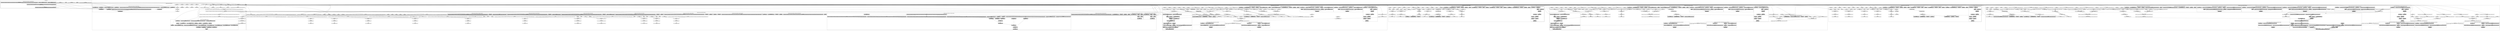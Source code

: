 digraph LYS {
  node [shape=box,fontsize=10];
  subgraph "cluster_test/fixtures/types/structTypes.lys" {
    1 [label="Name: Infinity\n(type (alias Infinity (struct)))", fillcolor=grey];
    2 [label="Name: NDet\n(type (alias NDet (struct)))", fillcolor=grey];
    3 [label="Name: Real\n(type (alias Real (struct number:(type (alias f32 (native f32))))))", fillcolor=grey];
    4 [label="Name: number\n(type (alias f32 (native f32)))", fillcolor=grey];
    5 [label="Ref: f32\n(type (alias f32 (native f32)))", fillcolor=grey];
    6 [label="Name: Natural\n(type (alias Natural (struct number:(type (alias i32 (native i32))))))", fillcolor=grey];
    7 [label="Name: number\n(type (alias i32 (native i32)))", fillcolor=grey];
    8 [label="Ref: i32\n(type (alias i32 (native i32)))", fillcolor=grey];
    9 [label="Name: Complex\n(type (alias Complex (struct real:(type (alias f32 (native f32))) imaginary:(type (alias f32 (native f32))))))", fillcolor=grey];
    10 [label="Name: real\n(type (alias f32 (native f32)))", fillcolor=grey];
    11 [label="Ref: f32\n(type (alias f32 (native f32)))", fillcolor=grey];
    12 [label="Name: imaginary\n(type (alias f32 (native f32)))", fillcolor=grey];
    13 [label="Ref: f32\n(type (alias f32 (native f32)))", fillcolor=grey];
    14 [label="Name: Number\n(type (alias Number (union (alias Infinity (struct)) (alias NDet (struct)) (alias Real (struct number:(type (alias f32 (native f32))))) (alias Natural (struct number:(type (alias i32 (native i32))))) (alias Complex (struct real:(type (alias f32 (native f32))) imaginary:(type (alias f32 (native f32))))))))", fillcolor=grey];
    15 [label="UnionTypeNode\n(type (union (alias Infinity (struct)) (alias NDet (struct)) (alias Real (struct number:(type (alias f32 (native f32))))) (alias Natural (struct number:(type (alias i32 (native i32))))) (alias Complex (struct real:(type (alias f32 (native f32))) imaginary:(type (alias f32 (native f32)))))))", fillcolor=grey];
    16 [label="Ref: Infinity\n(type (alias Infinity (struct)))", fillcolor=grey];
    17 [label="Ref: NDet\n(type (alias NDet (struct)))", fillcolor=grey];
    18 [label="Ref: Real\n(type (alias Real (struct number:(type (alias f32 (native f32))))))", fillcolor=grey];
    19 [label="Ref: Natural\n(type (alias Natural (struct number:(type (alias i32 (native i32))))))", fillcolor=grey];
    20 [label="Ref: Complex\n(type (alias Complex (struct real:(type (alias f32 (native f32))) imaginary:(type (alias f32 (native f32))))))", fillcolor=grey];
    21 [label="FunOverload: isComplex\n(fun 'isComplex' ((alias Number)) (alias boolean))", fillcolor=grey];
    22 [label="FunNode: isComplex\n(fun 'isComplex' ((alias Number)) (alias boolean))", fillcolor=grey];
    23 [label="Ref: Number\n(type (alias Number (union (alias Infinity (struct)) (alias NDet (struct)) (alias Real (struct number:(type (alias f32 (native f32))))) (alias Natural (struct number:(type (alias i32 (native i32))))) (alias Complex (struct real:(type (alias f32 (native f32))) imaginary:(type (alias f32 (native f32))))))))", fillcolor=grey];
    24 [label="Name: number\n(type (alias Number (union (alias Infinity (struct)) (alias NDet (struct)) (alias Real (struct number:(type (alias f32 (native f32))))) (alias Natural (struct number:(type (alias i32 (native i32))))) (alias Complex (struct real:(type (alias f32 (native f32))) imaginary:(type (alias f32 (native f32))))))))", fillcolor=grey];
    25 [label="Ref: boolean\n(type (alias boolean (native boolean)))", fillcolor=grey];
    26 [label="Name: isComplex\n(fun 'isComplex' ((alias Number)) (alias boolean))", fillcolor=grey];
    27 [label="FunOverload: main\n(fun 'main' () (alias void))", fillcolor=grey];
    28 [label="FunNode: main\n(fun 'main' () (alias void))", fillcolor=grey];
    29 [label="Ref: void\n(type (alias void (native void)))", fillcolor=grey];
    30 [label="Name: main\n(fun 'main' () (alias void))", fillcolor=grey];
    subgraph "cluster_test/fixtures/types/structTypes.lys_0" { rankdir=TB;
      node [style=filled, fillcolor=grey];
      31 [label="BlockNode\n(native void)", fillcolor=grey];
      32 [label="FunctionCallNode\n(alias boolean (native boolean))", fillcolor=grey];
      33 [label="Ref: isComplex\n(fun 'isComplex' ((alias Number)) (alias boolean))", fillcolor=grey];
      34 [label="Ref: Infinity\n(alias Infinity (struct))", fillcolor=grey];
      35 [label="FunctionCallNode\n(alias boolean (native boolean))", fillcolor=grey];
      36 [label="Ref: isComplex\n(fun 'isComplex' ((alias Number)) (alias boolean))", fillcolor=grey];
      37 [label="FunctionCallNode\n(alias Real (struct number:(type (alias f32 (native f32)))))", fillcolor=grey];
      38 [label="MemberNode\n(fun 'apply' ((alias f32)) (alias Real))", fillcolor=grey];
      39 [label="Ref: Real\n(type (alias Real (struct number:(type (alias f32 (native f32))))))", fillcolor=grey];
      40 [label="Float: 0.00000\n(alias f32 (native f32))", fillcolor=grey];
      41 [label="FunctionCallNode\n(alias boolean (native boolean))", fillcolor=grey];
      42 [label="Ref: isComplex\n(fun 'isComplex' ((alias Number)) (alias boolean))", fillcolor=grey];
      43 [label="FunctionCallNode\n(alias Natural (struct number:(type (alias i32 (native i32)))))", fillcolor=grey];
      44 [label="MemberNode\n(fun 'apply' ((alias i32)) (alias Natural))", fillcolor=grey];
      45 [label="Ref: Natural\n(type (alias Natural (struct number:(type (alias i32 (native i32))))))", fillcolor=grey];
      46 [label="Int: 123\n(alias i32 (native i32))", fillcolor=grey];
      47 [label="FunctionCallNode\n(alias boolean (native boolean))", fillcolor=grey];
      48 [label="Ref: isComplex\n(fun 'isComplex' ((alias Number)) (alias boolean))", fillcolor=grey];
      49 [label="FunctionCallNode\n(alias Complex (struct real:(type (alias f32 (native f32))) imaginary:(type (alias f32 (native f32)))))", fillcolor=grey];
      50 [label="MemberNode\n(fun 'apply' ((alias f32) (alias f32)) (alias Complex))", fillcolor=grey];
      51 [label="Ref: Complex\n(type (alias Complex (struct real:(type (alias f32 (native f32))) imaginary:(type (alias f32 (native f32))))))", fillcolor=grey];
      52 [label="Float: 0.00000\n(alias f32 (native f32))", fillcolor=grey];
      53 [label="Float: 99.10000\n(alias f32 (native f32))", fillcolor=grey];
      54 [label="Ref: void\n(type (alias void (native void)))", fillcolor=grey];
      label="test/fixtures/types/structTypes.lys::main()";
    }
    subgraph "cluster_test/fixtures/types/structTypes.lys_1" { rankdir=TB;
      node [style=filled, fillcolor=grey];
      label="child";
    }
    subgraph "cluster_test/fixtures/types/structTypes.lys_2" { rankdir=TB;
      node [style=filled, fillcolor=grey];
      label="child";
    }
    subgraph "cluster_test/fixtures/types/structTypes.lys_3" { rankdir=TB;
      node [style=filled, fillcolor=grey];
      label="child";
    }
    subgraph "cluster_test/fixtures/types/structTypes.lys_4" { rankdir=TB;
      node [style=filled, fillcolor=grey];
      label="child";
    }
    subgraph "cluster_test/fixtures/types/structTypes.lys_5" { rankdir=TB;
      node [style=filled, fillcolor=grey];
      label="expression";
    }
    subgraph "cluster_test/fixtures/types/structTypes.lys_6" { rankdir=TB;
      node [style=filled, fillcolor=grey];
      label="expression";
    }
    subgraph "cluster_test/fixtures/types/structTypes.lys_7" { rankdir=TB;
      node [style=filled, fillcolor=grey];
      label="expression";
    }
    subgraph "cluster_test/fixtures/types/structTypes.lys_8" { rankdir=TB;
      node [style=filled, fillcolor=grey];
      label="expression";
    }
    subgraph "cluster_test/fixtures/types/structTypes.lys_9" { rankdir=TB;
      node [style=filled, fillcolor=grey];
      label="test/fixtures/types/structTypes.lys::Number.is(Number)";
    }
    subgraph "cluster_test/fixtures/types/structTypes.lys_10" { rankdir=TB;
      node [style=filled, fillcolor=grey];
      label="child";
    }
    subgraph "cluster_test/fixtures/types/structTypes.lys_11" { rankdir=TB;
      node [style=filled, fillcolor=grey];
      label="child";
    }
    subgraph "cluster_test/fixtures/types/structTypes.lys_12" { rankdir=TB;
      node [style=filled, fillcolor=grey];
      label="child";
    }
    subgraph "cluster_test/fixtures/types/structTypes.lys_13" { rankdir=TB;
      node [style=filled, fillcolor=grey];
      label="child";
    }
    subgraph "cluster_test/fixtures/types/structTypes.lys_14" { rankdir=TB;
      node [style=filled, fillcolor=grey];
      label="child";
    }
    subgraph "cluster_test/fixtures/types/structTypes.lys_15" { rankdir=TB;
      node [style=filled, fillcolor=grey];
      label="expression";
    }
    subgraph "cluster_test/fixtures/types/structTypes.lys_16" { rankdir=TB;
      node [style=filled, fillcolor=grey];
      label="expression";
    }
    subgraph "cluster_test/fixtures/types/structTypes.lys_17" { rankdir=TB;
      node [style=filled, fillcolor=grey];
      label="expression";
    }
    subgraph "cluster_test/fixtures/types/structTypes.lys_18" { rankdir=TB;
      node [style=filled, fillcolor=grey];
      label="expression";
    }
    subgraph "cluster_test/fixtures/types/structTypes.lys_19" { rankdir=TB;
      node [style=filled, fillcolor=grey];
      label="expression";
    }
    subgraph "cluster_test/fixtures/types/structTypes.lys_20" { rankdir=TB;
      node [style=filled, fillcolor=grey];
      55 [label="Name: number\n(type (alias Number (union (alias Infinity (struct)) (alias NDet (struct)) (alias Real (struct number:(type (alias f32 (native f32))))) (alias Natural (struct number:(type (alias i32 (native i32))))) (alias Complex (struct real:(type (alias f32 (native f32))) imaginary:(type (alias f32 (native f32))))))))", fillcolor=grey];
      56 [label="PatternMatcherNode\n(alias boolean (native boolean))", fillcolor=grey];
      57 [label="Ref: number\n(alias Number (union (alias Infinity (struct)) (alias NDet (struct)) (alias Real (struct number:(type (alias f32 (native f32))))) (alias Natural (struct number:(type (alias i32 (native i32))))) (alias Complex (struct real:(type (alias f32 (native f32))) imaginary:(type (alias f32 (native f32)))))))", fillcolor=grey];
      58 [label="MatchCaseIsNode\n(alias boolean (native boolean))", fillcolor=grey];
      59 [label="Ref: Real\n(type (alias Real (struct number:(type (alias f32 (native f32))))))", fillcolor=grey];
      60 [label="BooleanLiteral\n(alias boolean (native boolean))", fillcolor=grey];
      61 [label="MatchCaseIsNode\n(alias boolean (native boolean))", fillcolor=grey];
      62 [label="Ref: Natural\n(type (alias Natural (struct number:(type (alias i32 (native i32))))))", fillcolor=grey];
      63 [label="BooleanLiteral\n(alias boolean (native boolean))", fillcolor=grey];
      64 [label="MatchDefaultNode\n(alias boolean (native boolean))", fillcolor=grey];
      65 [label="BooleanLiteral\n(alias boolean (native boolean))", fillcolor=grey];
      66 [label="Ref: boolean\n(type (alias boolean (native boolean)))", fillcolor=grey];
      label="test/fixtures/types/structTypes.lys::isComplex(Number)";
    }
    label="test/fixtures/types/structTypes.lys";
  }
  subgraph "cluster_<no-document>" {
    67 [label="StructTypeNode\n(type (struct))", fillcolor=grey];
    68 [label="StructTypeNode\n(type (struct))", fillcolor=grey];
    69 [label="StructTypeNode\n(type (struct number:(type (alias f32 (native f32)))))", fillcolor=grey];
    70 [label="StructTypeNode\n(type (struct number:(type (alias i32 (native i32)))))", fillcolor=grey];
    71 [label="StructTypeNode\n(type (struct real:(type (alias f32 (native f32))) imaginary:(type (alias f32 (native f32)))))", fillcolor=grey];
    subgraph "cluster_<no-document>_0" { rankdir=TB;
      node [style=filled, fillcolor=grey];
      label="test/fixtures/types/structTypes.lys::main()";
    }
    subgraph "cluster_<no-document>_1" { rankdir=TB;
      node [style=filled, fillcolor=grey];
      label="child";
    }
    subgraph "cluster_<no-document>_2" { rankdir=TB;
      node [style=filled, fillcolor=grey];
      label="child";
    }
    subgraph "cluster_<no-document>_3" { rankdir=TB;
      node [style=filled, fillcolor=grey];
      label="child";
    }
    subgraph "cluster_<no-document>_4" { rankdir=TB;
      node [style=filled, fillcolor=grey];
      label="child";
    }
    subgraph "cluster_<no-document>_5" { rankdir=TB;
      node [style=filled, fillcolor=grey];
      label="expression";
    }
    subgraph "cluster_<no-document>_6" { rankdir=TB;
      node [style=filled, fillcolor=grey];
      label="expression";
    }
    subgraph "cluster_<no-document>_7" { rankdir=TB;
      node [style=filled, fillcolor=grey];
      label="expression";
    }
    subgraph "cluster_<no-document>_8" { rankdir=TB;
      node [style=filled, fillcolor=grey];
      label="expression";
    }
    subgraph "cluster_<no-document>_9" { rankdir=TB;
      node [style=filled, fillcolor=grey];
      label="test/fixtures/types/structTypes.lys::Number.is(Number)";
    }
    subgraph "cluster_<no-document>_10" { rankdir=TB;
      node [style=filled, fillcolor=grey];
      label="child";
    }
    subgraph "cluster_<no-document>_11" { rankdir=TB;
      node [style=filled, fillcolor=grey];
      label="child";
    }
    subgraph "cluster_<no-document>_12" { rankdir=TB;
      node [style=filled, fillcolor=grey];
      label="child";
    }
    subgraph "cluster_<no-document>_13" { rankdir=TB;
      node [style=filled, fillcolor=grey];
      label="child";
    }
    subgraph "cluster_<no-document>_14" { rankdir=TB;
      node [style=filled, fillcolor=grey];
      label="child";
    }
    subgraph "cluster_<no-document>_15" { rankdir=TB;
      node [style=filled, fillcolor=grey];
      label="expression";
    }
    subgraph "cluster_<no-document>_16" { rankdir=TB;
      node [style=filled, fillcolor=grey];
      label="expression";
    }
    subgraph "cluster_<no-document>_17" { rankdir=TB;
      node [style=filled, fillcolor=grey];
      label="expression";
    }
    subgraph "cluster_<no-document>_18" { rankdir=TB;
      node [style=filled, fillcolor=grey];
      label="expression";
    }
    subgraph "cluster_<no-document>_19" { rankdir=TB;
      node [style=filled, fillcolor=grey];
      label="expression";
    }
    subgraph "cluster_<no-document>_20" { rankdir=TB;
      node [style=filled, fillcolor=grey];
      72 [label="Name: $\n(alias Real (struct number:(type (alias f32 (native f32)))))", fillcolor=grey];
      73 [label="TypeReducerNode\n(union (alias Infinity (struct)) (alias NDet (struct)) (alias Real (struct number:(type (alias f32 (native f32))))) (alias Natural (struct number:(type (alias i32 (native i32))))) (alias Complex (struct real:(type (alias f32 (native f32))) imaginary:(type (alias f32 (native f32))))))", fillcolor=grey];
      74 [label="Name: $\n(alias Natural (struct number:(type (alias i32 (native i32)))))", fillcolor=grey];
      75 [label="TypeReducerNode\n(union (alias Infinity (struct)) (alias NDet (struct)) (alias Natural (struct number:(type (alias i32 (native i32))))) (alias Complex (struct real:(type (alias f32 (native f32))) imaginary:(type (alias f32 (native f32))))))", fillcolor=grey];
      76 [label="TypeReducerNode\n(union (alias Infinity (struct)) (alias NDet (struct)) (alias Complex (struct real:(type (alias f32 (native f32))) imaginary:(type (alias f32 (native f32))))))", fillcolor=grey];
      label="test/fixtures/types/structTypes.lys::isComplex(Number)";
    }
    label="<no-document>";
  }
  subgraph "cluster_test/fixtures/types/structTypes.lys#Infinity" {
    77 [label="FunOverload: Infinity$discriminant\n(fun 'Infinity$discriminant' () (alias i64))", fillcolor=grey];
    78 [label="FunNode: Infinity$discriminant\n(fun 'Infinity$discriminant' () (alias i64))", fillcolor=grey];
    79 [label="Ref: i64\n(type (alias i64 (native i64)))", fillcolor=grey];
    80 [label="Name: Infinity$discriminant\n(fun 'Infinity$discriminant' () (alias i64))", fillcolor=grey];
    81 [label="FunOverload: apply\n(fun 'apply' () (alias Infinity))", fillcolor=grey];
    82 [label="FunNode: apply\n(fun 'apply' () (alias Infinity))", fillcolor=grey];
    83 [label="Ref: Infinity\n(type (alias Infinity (struct)))", fillcolor=grey];
    84 [label="Name: apply\n(fun 'apply' () (alias Infinity))", fillcolor=grey];
    85 [label="FunOverload: is\n(fun 'is' ((alias Infinity)) (alias boolean))", fillcolor=grey];
    86 [label="FunNode: is\n(fun 'is' ((alias Infinity)) (alias boolean))", fillcolor=grey];
    87 [label="Ref: Infinity\n(type (alias Infinity (struct)))", fillcolor=grey];
    88 [label="Name: a\n(type (alias Infinity (struct)))", fillcolor=grey];
    89 [label="Ref: boolean\n(type (alias boolean (native boolean)))", fillcolor=grey];
    90 [label="Name: is\n(fun 'is' ((alias Infinity)) (alias boolean))", fillcolor=grey];
    91 [label="FunOverload: ==\n(fun '==' ((alias Infinity) (alias ref)) (alias boolean))", fillcolor=grey];
    92 [label="FunNode: ==\n(fun '==' ((alias Infinity) (alias ref)) (alias boolean))", fillcolor=grey];
    93 [label="Ref: Infinity\n(type (alias Infinity (struct)))", fillcolor=grey];
    94 [label="Name: a\n(alias Infinity (struct))", fillcolor=grey];
    95 [label="Ref: ref\n(type (alias ref (ref ?)))", fillcolor=grey];
    96 [label="Name: b\n(alias ref (ref ?))", fillcolor=grey];
    97 [label="Ref: boolean\n(type (alias boolean (native boolean)))", fillcolor=grey];
    98 [label="Name: ==\n(fun '==' ((alias Infinity) (alias ref)) (alias boolean))", fillcolor=grey];
    99 [label="FunOverload: !=\n(fun '!=' ((alias Infinity) (alias ref)) (alias boolean))", fillcolor=grey];
    100 [label="FunNode: !=\n(fun '!=' ((alias Infinity) (alias ref)) (alias boolean))", fillcolor=grey];
    101 [label="Ref: Infinity\n(type (alias Infinity (struct)))", fillcolor=grey];
    102 [label="Name: a\n(alias Infinity (struct))", fillcolor=grey];
    103 [label="Ref: ref\n(type (alias ref (ref ?)))", fillcolor=grey];
    104 [label="Name: b\n(alias ref (ref ?))", fillcolor=grey];
    105 [label="Ref: boolean\n(type (alias boolean (native boolean)))", fillcolor=grey];
    106 [label="Name: !=\n(fun '!=' ((alias Infinity) (alias ref)) (alias boolean))", fillcolor=grey];
    107 [label="FunOverload: store\n(fun 'store' ((alias ref) (alias Infinity) (alias i32)) (alias void))", fillcolor=grey];
    108 [label="FunNode: store\n(fun 'store' ((alias ref) (alias Infinity) (alias i32)) (alias void))", fillcolor=grey];
    109 [label="Ref: ref\n(type (alias ref (ref ?)))", fillcolor=grey];
    110 [label="Name: lhs\n(alias ref (ref ?))", fillcolor=grey];
    111 [label="Ref: Infinity\n(type (alias Infinity (struct)))", fillcolor=grey];
    112 [label="Name: rhs\n(alias Infinity (struct))", fillcolor=grey];
    113 [label="Ref: i32\n(type (alias i32 (native i32)))", fillcolor=grey];
    114 [label="Name: offset\n(alias i32 (native i32))", fillcolor=grey];
    115 [label="Ref: void\n(type (alias void (native void)))", fillcolor=grey];
    116 [label="Name: store\n(fun 'store' ((alias ref) (alias Infinity) (alias i32)) (alias void))", fillcolor=grey];
    117 [label="FunOverload: load\n(fun 'load' ((alias ref) (alias i32)) (alias Infinity))", fillcolor=grey];
    118 [label="FunNode: load\n(fun 'load' ((alias ref) (alias i32)) (alias Infinity))", fillcolor=grey];
    119 [label="Ref: ref\n(type (alias ref (ref ?)))", fillcolor=grey];
    120 [label="Name: lhs\n(alias ref (ref ?))", fillcolor=grey];
    121 [label="Ref: i32\n(type (alias i32 (native i32)))", fillcolor=grey];
    122 [label="Name: offset\n(alias i32 (native i32))", fillcolor=grey];
    123 [label="Ref: Infinity\n(type (alias Infinity (struct)))", fillcolor=grey];
    124 [label="Name: load\n(fun 'load' ((alias ref) (alias i32)) (alias Infinity))", fillcolor=grey];
    subgraph "cluster_test/fixtures/types/structTypes.lys#Infinity_0" { rankdir=TB;
      node [style=filled, fillcolor=grey];
      125 [label="BlockNode\n(alias i64 (native i64))", fillcolor=grey];
      126 [label="ValDecl: discriminant\n(native void)", fillcolor=grey];
      127 [label="Name: discriminant\n(alias i32 (native i32))", fillcolor=grey];
      128 [label="Ref: i32\n(type (alias i32 (native i32)))", fillcolor=grey];
      129 [label="MemberNode\n(native i32)", fillcolor=grey];
      130 [label="Ref: Infinity\n(type (alias Infinity (struct)))", fillcolor=grey];
      131 [label="BinOp: <<\n(alias i64 (native i64))", fillcolor=grey];
      132 [label="AsExpressionNode\n(alias i64 (native i64))", fillcolor=grey];
      133 [label="Ref: discriminant\n(alias i32 (native i32))", fillcolor=grey];
      134 [label="Ref: i64\n(type (alias i64 (native i64)))", fillcolor=grey];
      135 [label="Int: 32\n(alias i32 (native i32))", fillcolor=grey];
      136 [label="Ref: i64\n(type (alias i64 (native i64)))", fillcolor=grey];
      label="test/fixtures/types/structTypes.lys::Infinity.Infinity$discriminant()";
    }
    subgraph "cluster_test/fixtures/types/structTypes.lys#Infinity_1" { rankdir=TB;
      node [style=filled, fillcolor=grey];
      label="test/fixtures/types/structTypes.lys::main()";
    }
    subgraph "cluster_test/fixtures/types/structTypes.lys#Infinity_2" { rankdir=TB;
      node [style=filled, fillcolor=grey];
      label="child";
    }
    subgraph "cluster_test/fixtures/types/structTypes.lys#Infinity_3" { rankdir=TB;
      node [style=filled, fillcolor=grey];
      137 [label="WasmExpressionNode\n(never)", fillcolor=grey];
      138 [label="Ref: Infinity$discriminant\n(fun 'Infinity$discriminant' () (alias i64))", fillcolor=grey];
      139 [label="Ref: Infinity\n(type (alias Infinity (struct)))", fillcolor=grey];
      label="child";
    }
    subgraph "cluster_test/fixtures/types/structTypes.lys#Infinity_4" { rankdir=TB;
      node [style=filled, fillcolor=grey];
      label="child";
    }
    subgraph "cluster_test/fixtures/types/structTypes.lys#Infinity_5" { rankdir=TB;
      node [style=filled, fillcolor=grey];
      label="child";
    }
    subgraph "cluster_test/fixtures/types/structTypes.lys#Infinity_6" { rankdir=TB;
      node [style=filled, fillcolor=grey];
      label="child";
    }
    subgraph "cluster_test/fixtures/types/structTypes.lys#Infinity_7" { rankdir=TB;
      node [style=filled, fillcolor=grey];
      label="expression";
    }
    subgraph "cluster_test/fixtures/types/structTypes.lys#Infinity_8" { rankdir=TB;
      node [style=filled, fillcolor=grey];
      label="child";
    }
    subgraph "cluster_test/fixtures/types/structTypes.lys#Infinity_9" { rankdir=TB;
      node [style=filled, fillcolor=grey];
      label="test/fixtures/types/structTypes.lys::Infinity.apply()";
    }
    subgraph "cluster_test/fixtures/types/structTypes.lys#Infinity_10" { rankdir=TB;
      node [style=filled, fillcolor=grey];
      label="expression";
    }
    subgraph "cluster_test/fixtures/types/structTypes.lys#Infinity_11" { rankdir=TB;
      node [style=filled, fillcolor=grey];
      label="expression";
    }
    subgraph "cluster_test/fixtures/types/structTypes.lys#Infinity_12" { rankdir=TB;
      node [style=filled, fillcolor=grey];
      label="expression";
    }
    subgraph "cluster_test/fixtures/types/structTypes.lys#Infinity_13" { rankdir=TB;
      node [style=filled, fillcolor=grey];
      label="test/fixtures/types/structTypes.lys::Number.is(Number)";
    }
    subgraph "cluster_test/fixtures/types/structTypes.lys#Infinity_14" { rankdir=TB;
      node [style=filled, fillcolor=grey];
      label="child";
    }
    subgraph "cluster_test/fixtures/types/structTypes.lys#Infinity_15" { rankdir=TB;
      node [style=filled, fillcolor=grey];
      140 [label="Name: a\n(type (alias Infinity (struct)))", fillcolor=grey];
      141 [label="WasmExpressionNode\n(never)", fillcolor=grey];
      142 [label="Ref: Infinity$discriminant\n(fun 'Infinity$discriminant' () (alias i64))", fillcolor=grey];
      143 [label="Ref: boolean\n(type (alias boolean (native boolean)))", fillcolor=grey];
      label="child";
    }
    subgraph "cluster_test/fixtures/types/structTypes.lys#Infinity_16" { rankdir=TB;
      node [style=filled, fillcolor=grey];
      label="child";
    }
    subgraph "cluster_test/fixtures/types/structTypes.lys#Infinity_17" { rankdir=TB;
      node [style=filled, fillcolor=grey];
      label="child";
    }
    subgraph "cluster_test/fixtures/types/structTypes.lys#Infinity_18" { rankdir=TB;
      node [style=filled, fillcolor=grey];
      label="child";
    }
    subgraph "cluster_test/fixtures/types/structTypes.lys#Infinity_19" { rankdir=TB;
      node [style=filled, fillcolor=grey];
      label="child";
    }
    subgraph "cluster_test/fixtures/types/structTypes.lys#Infinity_20" { rankdir=TB;
      node [style=filled, fillcolor=grey];
      label="expression";
    }
    subgraph "cluster_test/fixtures/types/structTypes.lys#Infinity_21" { rankdir=TB;
      node [style=filled, fillcolor=grey];
      label="child";
    }
    subgraph "cluster_test/fixtures/types/structTypes.lys#Infinity_22" { rankdir=TB;
      node [style=filled, fillcolor=grey];
      label="test/fixtures/types/structTypes.lys::Infinity.is(Infinity)";
    }
    subgraph "cluster_test/fixtures/types/structTypes.lys#Infinity_23" { rankdir=TB;
      node [style=filled, fillcolor=grey];
      label="expression";
    }
    subgraph "cluster_test/fixtures/types/structTypes.lys#Infinity_24" { rankdir=TB;
      node [style=filled, fillcolor=grey];
      label="expression";
    }
    subgraph "cluster_test/fixtures/types/structTypes.lys#Infinity_25" { rankdir=TB;
      node [style=filled, fillcolor=grey];
      label="expression";
    }
    subgraph "cluster_test/fixtures/types/structTypes.lys#Infinity_26" { rankdir=TB;
      node [style=filled, fillcolor=grey];
      label="expression";
    }
    subgraph "cluster_test/fixtures/types/structTypes.lys#Infinity_27" { rankdir=TB;
      node [style=filled, fillcolor=grey];
      144 [label="Name: lhs\n(alias ref (ref ?))", fillcolor=grey];
      145 [label="Name: offset\n(alias i32 (native i32))", fillcolor=grey];
      146 [label="WasmExpressionNode\n(never)", fillcolor=grey];
      147 [label="Ref: addressFromRef\n(fun 'addressFromRef' ((alias ref)) (alias u32))", fillcolor=grey];
      148 [label="Ref: Infinity\n(type (alias Infinity (struct)))", fillcolor=grey];
      label="test/fixtures/types/structTypes.lys::Infinity.load(ref,i32)";
    }
    subgraph "cluster_test/fixtures/types/structTypes.lys#Infinity_28" { rankdir=TB;
      node [style=filled, fillcolor=grey];
      149 [label="Name: a\n(alias Infinity (struct))", fillcolor=grey];
      150 [label="Name: b\n(alias ref (ref ?))", fillcolor=grey];
      151 [label="WasmExpressionNode\n(never)", fillcolor=grey];
      152 [label="Ref: boolean\n(type (alias boolean (native boolean)))", fillcolor=grey];
      label="test/fixtures/types/structTypes.lys::Infinity.==(Infinity,ref)";
    }
    subgraph "cluster_test/fixtures/types/structTypes.lys#Infinity_29" { rankdir=TB;
      node [style=filled, fillcolor=grey];
      153 [label="Name: a\n(alias Infinity (struct))", fillcolor=grey];
      154 [label="Name: b\n(alias ref (ref ?))", fillcolor=grey];
      155 [label="WasmExpressionNode\n(never)", fillcolor=grey];
      156 [label="Ref: boolean\n(type (alias boolean (native boolean)))", fillcolor=grey];
      label="test/fixtures/types/structTypes.lys::Infinity.!=(Infinity,ref)";
    }
    subgraph "cluster_test/fixtures/types/structTypes.lys#Infinity_30" { rankdir=TB;
      node [style=filled, fillcolor=grey];
      157 [label="Name: lhs\n(alias ref (ref ?))", fillcolor=grey];
      158 [label="Name: rhs\n(alias Infinity (struct))", fillcolor=grey];
      159 [label="Name: offset\n(alias i32 (native i32))", fillcolor=grey];
      160 [label="WasmExpressionNode\n(never)", fillcolor=grey];
      161 [label="Ref: addressFromRef\n(fun 'addressFromRef' ((alias ref)) (alias u32))", fillcolor=grey];
      162 [label="Ref: void\n(type (alias void (native void)))", fillcolor=grey];
      label="test/fixtures/types/structTypes.lys::Infinity.store(ref,Infinity,i32)";
    }
    label="test/fixtures/types/structTypes.lys#Infinity";
  }
  subgraph "cluster_test/fixtures/types/structTypes.lys#NDet" {
    163 [label="FunOverload: NDet$discriminant\n(fun 'NDet$discriminant' () (alias i64))", fillcolor=grey];
    164 [label="FunNode: NDet$discriminant\n(fun 'NDet$discriminant' () (alias i64))", fillcolor=grey];
    165 [label="Ref: i64\n(type (alias i64 (native i64)))", fillcolor=grey];
    166 [label="Name: NDet$discriminant\n(fun 'NDet$discriminant' () (alias i64))", fillcolor=grey];
    167 [label="FunOverload: apply\n(fun 'apply' () (alias NDet))", fillcolor=grey];
    168 [label="FunNode: apply\n(fun 'apply' () (alias NDet))", fillcolor=grey];
    169 [label="Ref: NDet\n(type (alias NDet (struct)))", fillcolor=grey];
    170 [label="Name: apply\n(fun 'apply' () (alias NDet))", fillcolor=grey];
    171 [label="FunOverload: is\n(fun 'is' ((alias NDet)) (alias boolean))", fillcolor=grey];
    172 [label="FunNode: is\n(fun 'is' ((alias NDet)) (alias boolean))", fillcolor=grey];
    173 [label="Ref: NDet\n(type (alias NDet (struct)))", fillcolor=grey];
    174 [label="Name: a\n(type (alias NDet (struct)))", fillcolor=grey];
    175 [label="Ref: boolean\n(type (alias boolean (native boolean)))", fillcolor=grey];
    176 [label="Name: is\n(fun 'is' ((alias NDet)) (alias boolean))", fillcolor=grey];
    177 [label="FunOverload: ==\n(fun '==' ((alias NDet) (alias ref)) (alias boolean))", fillcolor=grey];
    178 [label="FunNode: ==\n(fun '==' ((alias NDet) (alias ref)) (alias boolean))", fillcolor=grey];
    179 [label="Ref: NDet\n(type (alias NDet (struct)))", fillcolor=grey];
    180 [label="Name: a\n(alias NDet (struct))", fillcolor=grey];
    181 [label="Ref: ref\n(type (alias ref (ref ?)))", fillcolor=grey];
    182 [label="Name: b\n(alias ref (ref ?))", fillcolor=grey];
    183 [label="Ref: boolean\n(type (alias boolean (native boolean)))", fillcolor=grey];
    184 [label="Name: ==\n(fun '==' ((alias NDet) (alias ref)) (alias boolean))", fillcolor=grey];
    185 [label="FunOverload: !=\n(fun '!=' ((alias NDet) (alias ref)) (alias boolean))", fillcolor=grey];
    186 [label="FunNode: !=\n(fun '!=' ((alias NDet) (alias ref)) (alias boolean))", fillcolor=grey];
    187 [label="Ref: NDet\n(type (alias NDet (struct)))", fillcolor=grey];
    188 [label="Name: a\n(alias NDet (struct))", fillcolor=grey];
    189 [label="Ref: ref\n(type (alias ref (ref ?)))", fillcolor=grey];
    190 [label="Name: b\n(alias ref (ref ?))", fillcolor=grey];
    191 [label="Ref: boolean\n(type (alias boolean (native boolean)))", fillcolor=grey];
    192 [label="Name: !=\n(fun '!=' ((alias NDet) (alias ref)) (alias boolean))", fillcolor=grey];
    193 [label="FunOverload: store\n(fun 'store' ((alias ref) (alias NDet) (alias i32)) (alias void))", fillcolor=grey];
    194 [label="FunNode: store\n(fun 'store' ((alias ref) (alias NDet) (alias i32)) (alias void))", fillcolor=grey];
    195 [label="Ref: ref\n(type (alias ref (ref ?)))", fillcolor=grey];
    196 [label="Name: lhs\n(alias ref (ref ?))", fillcolor=grey];
    197 [label="Ref: NDet\n(type (alias NDet (struct)))", fillcolor=grey];
    198 [label="Name: rhs\n(alias NDet (struct))", fillcolor=grey];
    199 [label="Ref: i32\n(type (alias i32 (native i32)))", fillcolor=grey];
    200 [label="Name: offset\n(alias i32 (native i32))", fillcolor=grey];
    201 [label="Ref: void\n(type (alias void (native void)))", fillcolor=grey];
    202 [label="Name: store\n(fun 'store' ((alias ref) (alias NDet) (alias i32)) (alias void))", fillcolor=grey];
    203 [label="FunOverload: load\n(fun 'load' ((alias ref) (alias i32)) (alias NDet))", fillcolor=grey];
    204 [label="FunNode: load\n(fun 'load' ((alias ref) (alias i32)) (alias NDet))", fillcolor=grey];
    205 [label="Ref: ref\n(type (alias ref (ref ?)))", fillcolor=grey];
    206 [label="Name: lhs\n(alias ref (ref ?))", fillcolor=grey];
    207 [label="Ref: i32\n(type (alias i32 (native i32)))", fillcolor=grey];
    208 [label="Name: offset\n(alias i32 (native i32))", fillcolor=grey];
    209 [label="Ref: NDet\n(type (alias NDet (struct)))", fillcolor=grey];
    210 [label="Name: load\n(fun 'load' ((alias ref) (alias i32)) (alias NDet))", fillcolor=grey];
    subgraph "cluster_test/fixtures/types/structTypes.lys#NDet_0" { rankdir=TB;
      node [style=filled, fillcolor=grey];
      211 [label="BlockNode\n(alias i64 (native i64))", fillcolor=grey];
      212 [label="ValDecl: discriminant\n(native void)", fillcolor=grey];
      213 [label="Name: discriminant\n(alias i32 (native i32))", fillcolor=grey];
      214 [label="Ref: i32\n(type (alias i32 (native i32)))", fillcolor=grey];
      215 [label="MemberNode\n(native i32)", fillcolor=grey];
      216 [label="Ref: NDet\n(type (alias NDet (struct)))", fillcolor=grey];
      217 [label="BinOp: <<\n(alias i64 (native i64))", fillcolor=grey];
      218 [label="AsExpressionNode\n(alias i64 (native i64))", fillcolor=grey];
      219 [label="Ref: discriminant\n(alias i32 (native i32))", fillcolor=grey];
      220 [label="Ref: i64\n(type (alias i64 (native i64)))", fillcolor=grey];
      221 [label="Int: 32\n(alias i32 (native i32))", fillcolor=grey];
      222 [label="Ref: i64\n(type (alias i64 (native i64)))", fillcolor=grey];
      label="test/fixtures/types/structTypes.lys::NDet.NDet$discriminant()";
    }
    subgraph "cluster_test/fixtures/types/structTypes.lys#NDet_1" { rankdir=TB;
      node [style=filled, fillcolor=grey];
      label="test/fixtures/types/structTypes.lys::main()";
    }
    subgraph "cluster_test/fixtures/types/structTypes.lys#NDet_2" { rankdir=TB;
      node [style=filled, fillcolor=grey];
      label="child";
    }
    subgraph "cluster_test/fixtures/types/structTypes.lys#NDet_3" { rankdir=TB;
      node [style=filled, fillcolor=grey];
      label="child";
    }
    subgraph "cluster_test/fixtures/types/structTypes.lys#NDet_4" { rankdir=TB;
      node [style=filled, fillcolor=grey];
      label="child";
    }
    subgraph "cluster_test/fixtures/types/structTypes.lys#NDet_5" { rankdir=TB;
      node [style=filled, fillcolor=grey];
      label="child";
    }
    subgraph "cluster_test/fixtures/types/structTypes.lys#NDet_6" { rankdir=TB;
      node [style=filled, fillcolor=grey];
      label="expression";
    }
    subgraph "cluster_test/fixtures/types/structTypes.lys#NDet_7" { rankdir=TB;
      node [style=filled, fillcolor=grey];
      label="expression";
    }
    subgraph "cluster_test/fixtures/types/structTypes.lys#NDet_8" { rankdir=TB;
      node [style=filled, fillcolor=grey];
      label="expression";
    }
    subgraph "cluster_test/fixtures/types/structTypes.lys#NDet_9" { rankdir=TB;
      node [style=filled, fillcolor=grey];
      label="expression";
    }
    subgraph "cluster_test/fixtures/types/structTypes.lys#NDet_10" { rankdir=TB;
      node [style=filled, fillcolor=grey];
      label="test/fixtures/types/structTypes.lys::Number.is(Number)";
    }
    subgraph "cluster_test/fixtures/types/structTypes.lys#NDet_11" { rankdir=TB;
      node [style=filled, fillcolor=grey];
      label="child";
    }
    subgraph "cluster_test/fixtures/types/structTypes.lys#NDet_12" { rankdir=TB;
      node [style=filled, fillcolor=grey];
      label="child";
    }
    subgraph "cluster_test/fixtures/types/structTypes.lys#NDet_13" { rankdir=TB;
      node [style=filled, fillcolor=grey];
      223 [label="Name: a\n(type (alias NDet (struct)))", fillcolor=grey];
      224 [label="WasmExpressionNode\n(never)", fillcolor=grey];
      225 [label="Ref: NDet$discriminant\n(fun 'NDet$discriminant' () (alias i64))", fillcolor=grey];
      226 [label="Ref: boolean\n(type (alias boolean (native boolean)))", fillcolor=grey];
      label="child";
    }
    subgraph "cluster_test/fixtures/types/structTypes.lys#NDet_14" { rankdir=TB;
      node [style=filled, fillcolor=grey];
      label="child";
    }
    subgraph "cluster_test/fixtures/types/structTypes.lys#NDet_15" { rankdir=TB;
      node [style=filled, fillcolor=grey];
      label="child";
    }
    subgraph "cluster_test/fixtures/types/structTypes.lys#NDet_16" { rankdir=TB;
      node [style=filled, fillcolor=grey];
      label="child";
    }
    subgraph "cluster_test/fixtures/types/structTypes.lys#NDet_17" { rankdir=TB;
      node [style=filled, fillcolor=grey];
      label="expression";
    }
    subgraph "cluster_test/fixtures/types/structTypes.lys#NDet_18" { rankdir=TB;
      node [style=filled, fillcolor=grey];
      label="expression";
    }
    subgraph "cluster_test/fixtures/types/structTypes.lys#NDet_19" { rankdir=TB;
      node [style=filled, fillcolor=grey];
      label="child";
    }
    subgraph "cluster_test/fixtures/types/structTypes.lys#NDet_20" { rankdir=TB;
      node [style=filled, fillcolor=grey];
      label="test/fixtures/types/structTypes.lys::NDet.is(NDet)";
    }
    subgraph "cluster_test/fixtures/types/structTypes.lys#NDet_21" { rankdir=TB;
      node [style=filled, fillcolor=grey];
      label="expression";
    }
    subgraph "cluster_test/fixtures/types/structTypes.lys#NDet_22" { rankdir=TB;
      node [style=filled, fillcolor=grey];
      label="expression";
    }
    subgraph "cluster_test/fixtures/types/structTypes.lys#NDet_23" { rankdir=TB;
      node [style=filled, fillcolor=grey];
      label="expression";
    }
    subgraph "cluster_test/fixtures/types/structTypes.lys#NDet_24" { rankdir=TB;
      node [style=filled, fillcolor=grey];
      227 [label="Name: lhs\n(alias ref (ref ?))", fillcolor=grey];
      228 [label="Name: offset\n(alias i32 (native i32))", fillcolor=grey];
      229 [label="WasmExpressionNode\n(never)", fillcolor=grey];
      230 [label="Ref: addressFromRef\n(fun 'addressFromRef' ((alias ref)) (alias u32))", fillcolor=grey];
      231 [label="Ref: NDet\n(type (alias NDet (struct)))", fillcolor=grey];
      label="test/fixtures/types/structTypes.lys::NDet.load(ref,i32)";
    }
    subgraph "cluster_test/fixtures/types/structTypes.lys#NDet_25" { rankdir=TB;
      node [style=filled, fillcolor=grey];
      232 [label="WasmExpressionNode\n(never)", fillcolor=grey];
      233 [label="Ref: NDet$discriminant\n(fun 'NDet$discriminant' () (alias i64))", fillcolor=grey];
      234 [label="Ref: NDet\n(type (alias NDet (struct)))", fillcolor=grey];
      label="test/fixtures/types/structTypes.lys::NDet.apply()";
    }
    subgraph "cluster_test/fixtures/types/structTypes.lys#NDet_26" { rankdir=TB;
      node [style=filled, fillcolor=grey];
      235 [label="Name: a\n(alias NDet (struct))", fillcolor=grey];
      236 [label="Name: b\n(alias ref (ref ?))", fillcolor=grey];
      237 [label="WasmExpressionNode\n(never)", fillcolor=grey];
      238 [label="Ref: boolean\n(type (alias boolean (native boolean)))", fillcolor=grey];
      label="test/fixtures/types/structTypes.lys::NDet.==(NDet,ref)";
    }
    subgraph "cluster_test/fixtures/types/structTypes.lys#NDet_27" { rankdir=TB;
      node [style=filled, fillcolor=grey];
      239 [label="Name: a\n(alias NDet (struct))", fillcolor=grey];
      240 [label="Name: b\n(alias ref (ref ?))", fillcolor=grey];
      241 [label="WasmExpressionNode\n(never)", fillcolor=grey];
      242 [label="Ref: boolean\n(type (alias boolean (native boolean)))", fillcolor=grey];
      label="test/fixtures/types/structTypes.lys::NDet.!=(NDet,ref)";
    }
    subgraph "cluster_test/fixtures/types/structTypes.lys#NDet_28" { rankdir=TB;
      node [style=filled, fillcolor=grey];
      243 [label="Name: lhs\n(alias ref (ref ?))", fillcolor=grey];
      244 [label="Name: rhs\n(alias NDet (struct))", fillcolor=grey];
      245 [label="Name: offset\n(alias i32 (native i32))", fillcolor=grey];
      246 [label="WasmExpressionNode\n(never)", fillcolor=grey];
      247 [label="Ref: addressFromRef\n(fun 'addressFromRef' ((alias ref)) (alias u32))", fillcolor=grey];
      248 [label="Ref: void\n(type (alias void (native void)))", fillcolor=grey];
      label="test/fixtures/types/structTypes.lys::NDet.store(ref,NDet,i32)";
    }
    label="test/fixtures/types/structTypes.lys#NDet";
  }
  subgraph "cluster_test/fixtures/types/structTypes.lys#Real" {
    249 [label="FunOverload: Real$discriminant\n(fun 'Real$discriminant' () (alias i64))", fillcolor=grey];
    250 [label="FunNode: Real$discriminant\n(fun 'Real$discriminant' () (alias i64))", fillcolor=grey];
    251 [label="Ref: i64\n(type (alias i64 (native i64)))", fillcolor=grey];
    252 [label="Name: Real$discriminant\n(fun 'Real$discriminant' () (alias i64))", fillcolor=grey];
    253 [label="FunOverload: apply\n(fun 'apply' ((alias f32)) (alias Real))", fillcolor=grey];
    254 [label="FunNode: apply\n(fun 'apply' ((alias f32)) (alias Real))", fillcolor=grey];
    255 [label="Ref: f32\n(type (alias f32 (native f32)))", fillcolor=grey];
    256 [label="Name: number\n(alias f32 (native f32))", fillcolor=grey];
    257 [label="Ref: Real\n(type (alias Real (struct number:(type (alias f32 (native f32))))))", fillcolor=grey];
    258 [label="Name: apply\n(fun 'apply' ((alias f32)) (alias Real))", fillcolor=grey];
    259 [label="FunOverload: fromPointer\n(fun 'fromPointer' ((alias i32)) (alias Real))", fillcolor=grey];
    260 [label="FunNode: fromPointer\n(fun 'fromPointer' ((alias i32)) (alias Real))", fillcolor=grey];
    261 [label="Ref: i32\n(type (alias i32 (native i32)))", fillcolor=grey];
    262 [label="Name: ptr\n(alias i32 (native i32))", fillcolor=grey];
    263 [label="Ref: Real\n(type (alias Real (struct number:(type (alias f32 (native f32))))))", fillcolor=grey];
    264 [label="Name: fromPointer\n(fun 'fromPointer' ((alias i32)) (alias Real))", fillcolor=grey];
    265 [label="FunOverload: property_number\n(intersection (fun 'property_number' ((alias Real)) (alias f32)) (fun 'property_number' ((alias Real) (alias f32)) (alias void)))", fillcolor=grey];
    266 [label="FunNode: property_number\n(fun 'property_number' ((alias Real)) (alias f32))", fillcolor=grey];
    267 [label="Ref: Real\n(type (alias Real (struct number:(type (alias f32 (native f32))))))", fillcolor=grey];
    268 [label="Name: target\n(alias Real (struct number:(type (alias f32 (native f32)))))", fillcolor=grey];
    269 [label="Ref: f32\n(type (alias f32 (native f32)))", fillcolor=grey];
    270 [label="FunNode: property_number\n(fun 'property_number' ((alias Real) (alias f32)) (alias void))", fillcolor=grey];
    271 [label="Ref: Real\n(type (alias Real (struct number:(type (alias f32 (native f32))))))", fillcolor=grey];
    272 [label="Name: target\n(alias Real (struct number:(type (alias f32 (native f32)))))", fillcolor=grey];
    273 [label="Ref: f32\n(type (alias f32 (native f32)))", fillcolor=grey];
    274 [label="Name: value\n(alias f32 (native f32))", fillcolor=grey];
    275 [label="Ref: void\n(type (alias void (native void)))", fillcolor=grey];
    276 [label="Name: property_number\n(intersection (fun 'property_number' ((alias Real)) (alias f32)) (fun 'property_number' ((alias Real) (alias f32)) (alias void)))", fillcolor=grey];
    277 [label="FunOverload: property$0\n(intersection (fun 'property$0' ((alias Real)) (alias f32)) (fun 'property$0' ((alias Real) (alias f32)) (alias void)))", fillcolor=grey];
    278 [label="FunNode: property$0\n(fun 'property$0' ((alias Real)) (alias f32))", fillcolor=grey];
    279 [label="Ref: Real\n(type (alias Real (struct number:(type (alias f32 (native f32))))))", fillcolor=grey];
    280 [label="Name: target\n(type (alias Real (struct number:(type (alias f32 (native f32))))))", fillcolor=grey];
    281 [label="Ref: f32\n(type (alias f32 (native f32)))", fillcolor=grey];
    282 [label="FunNode: property$0\n(fun 'property$0' ((alias Real) (alias f32)) (alias void))", fillcolor=grey];
    283 [label="Ref: Real\n(type (alias Real (struct number:(type (alias f32 (native f32))))))", fillcolor=grey];
    284 [label="Name: target\n(type (alias Real (struct number:(type (alias f32 (native f32))))))", fillcolor=grey];
    285 [label="Ref: f32\n(type (alias f32 (native f32)))", fillcolor=grey];
    286 [label="Name: value\n(alias f32 (native f32))", fillcolor=grey];
    287 [label="Ref: void\n(type (alias void (native void)))", fillcolor=grey];
    288 [label="Name: property$0\n(intersection (fun 'property$0' ((alias Real)) (alias f32)) (fun 'property$0' ((alias Real) (alias f32)) (alias void)))", fillcolor=grey];
    289 [label="FunOverload: is\n(fun 'is' ((alias Real)) (alias boolean))", fillcolor=grey];
    290 [label="FunNode: is\n(fun 'is' ((alias Real)) (alias boolean))", fillcolor=grey];
    291 [label="Ref: Real\n(type (alias Real (struct number:(type (alias f32 (native f32))))))", fillcolor=grey];
    292 [label="Name: a\n(type (alias Real (struct number:(type (alias f32 (native f32))))))", fillcolor=grey];
    293 [label="Ref: boolean\n(type (alias boolean (native boolean)))", fillcolor=grey];
    294 [label="Name: is\n(fun 'is' ((alias Real)) (alias boolean))", fillcolor=grey];
    295 [label="FunOverload: store\n(fun 'store' ((alias ref) (alias Real) (alias i32)) (alias void))", fillcolor=grey];
    296 [label="FunNode: store\n(fun 'store' ((alias ref) (alias Real) (alias i32)) (alias void))", fillcolor=grey];
    297 [label="Ref: ref\n(type (alias ref (ref ?)))", fillcolor=grey];
    298 [label="Name: lhs\n(alias ref (ref ?))", fillcolor=grey];
    299 [label="Ref: Real\n(type (alias Real (struct number:(type (alias f32 (native f32))))))", fillcolor=grey];
    300 [label="Name: rhs\n(alias Real (struct number:(type (alias f32 (native f32)))))", fillcolor=grey];
    301 [label="Ref: i32\n(type (alias i32 (native i32)))", fillcolor=grey];
    302 [label="Name: offset\n(alias i32 (native i32))", fillcolor=grey];
    303 [label="Ref: void\n(type (alias void (native void)))", fillcolor=grey];
    304 [label="Name: store\n(fun 'store' ((alias ref) (alias Real) (alias i32)) (alias void))", fillcolor=grey];
    305 [label="FunOverload: load\n(fun 'load' ((alias ref) (alias i32)) (alias Real))", fillcolor=grey];
    306 [label="FunNode: load\n(fun 'load' ((alias ref) (alias i32)) (alias Real))", fillcolor=grey];
    307 [label="Ref: ref\n(type (alias ref (ref ?)))", fillcolor=grey];
    308 [label="Name: lhs\n(alias ref (ref ?))", fillcolor=grey];
    309 [label="Ref: i32\n(type (alias i32 (native i32)))", fillcolor=grey];
    310 [label="Name: offset\n(alias i32 (native i32))", fillcolor=grey];
    311 [label="Ref: Real\n(type (alias Real (struct number:(type (alias f32 (native f32))))))", fillcolor=grey];
    312 [label="Name: load\n(fun 'load' ((alias ref) (alias i32)) (alias Real))", fillcolor=grey];
    subgraph "cluster_test/fixtures/types/structTypes.lys#Real_0" { rankdir=TB;
      node [style=filled, fillcolor=grey];
      313 [label="BlockNode\n(alias i64 (native i64))", fillcolor=grey];
      314 [label="ValDecl: discriminant\n(native void)", fillcolor=grey];
      315 [label="Name: discriminant\n(alias i32 (native i32))", fillcolor=grey];
      316 [label="Ref: i32\n(type (alias i32 (native i32)))", fillcolor=grey];
      317 [label="MemberNode\n(native i32)", fillcolor=grey];
      318 [label="Ref: Real\n(type (alias Real (struct number:(type (alias f32 (native f32))))))", fillcolor=grey];
      319 [label="BinOp: <<\n(alias i64 (native i64))", fillcolor=grey];
      320 [label="AsExpressionNode\n(alias i64 (native i64))", fillcolor=grey];
      321 [label="Ref: discriminant\n(alias i32 (native i32))", fillcolor=grey];
      322 [label="Ref: i64\n(type (alias i64 (native i64)))", fillcolor=grey];
      323 [label="Int: 32\n(alias i32 (native i32))", fillcolor=grey];
      324 [label="Ref: i64\n(type (alias i64 (native i64)))", fillcolor=grey];
      label="test/fixtures/types/structTypes.lys::Real.Real$discriminant()";
    }
    subgraph "cluster_test/fixtures/types/structTypes.lys#Real_1" { rankdir=TB;
      node [style=filled, fillcolor=grey];
      label="test/fixtures/types/structTypes.lys::main()";
    }
    subgraph "cluster_test/fixtures/types/structTypes.lys#Real_2" { rankdir=TB;
      node [style=filled, fillcolor=grey];
      label="child";
    }
    subgraph "cluster_test/fixtures/types/structTypes.lys#Real_3" { rankdir=TB;
      node [style=filled, fillcolor=grey];
      label="child";
    }
    subgraph "cluster_test/fixtures/types/structTypes.lys#Real_4" { rankdir=TB;
      node [style=filled, fillcolor=grey];
      325 [label="Name: number\n(alias f32 (native f32))", fillcolor=grey];
      326 [label="BlockNode\n(alias Real (struct number:(type (alias f32 (native f32)))))", fillcolor=grey];
      327 [label="VarDecl: $ref\n(native void)", fillcolor=grey];
      328 [label="Name: $ref\n(alias Real (struct number:(type (alias f32 (native f32)))))", fillcolor=grey];
      329 [label="FunctionCallNode\n(alias Real (struct number:(type (alias f32 (native f32)))))", fillcolor=grey];
      330 [label="Ref: fromPointer\n(fun 'fromPointer' ((alias i32)) (alias Real))", fillcolor=grey];
      331 [label="FunctionCallNode\n(alias i32 (native i32))", fillcolor=grey];
      332 [label="Ref: system::memory::calloc\n(fun 'calloc' ((alias i32) (alias i32)) (alias i32))", fillcolor=grey];
      333 [label="Int: 1\n(alias i32 (native i32))", fillcolor=grey];
      334 [label="MemberNode\n(native i32)", fillcolor=grey];
      335 [label="Ref: Real\n(type (alias Real (struct number:(type (alias f32 (native f32))))))", fillcolor=grey];
      336 [label="FunctionCallNode\n(alias void (native void))", fillcolor=grey];
      337 [label="Ref: property$0\n(intersection (fun 'property$0' ((alias Real)) (alias f32)) (fun 'property$0' ((alias Real) (alias f32)) (alias void)))", fillcolor=grey];
      338 [label="Ref: $ref\n(alias Real (struct number:(type (alias f32 (native f32)))))", fillcolor=grey];
      339 [label="Ref: number\n(alias f32 (native f32))", fillcolor=grey];
      340 [label="Ref: $ref\n(alias Real (struct number:(type (alias f32 (native f32)))))", fillcolor=grey];
      341 [label="Ref: Real\n(type (alias Real (struct number:(type (alias f32 (native f32))))))", fillcolor=grey];
      label="child";
    }
    subgraph "cluster_test/fixtures/types/structTypes.lys#Real_5" { rankdir=TB;
      node [style=filled, fillcolor=grey];
      label="child";
    }
    subgraph "cluster_test/fixtures/types/structTypes.lys#Real_6" { rankdir=TB;
      node [style=filled, fillcolor=grey];
      label="child";
    }
    subgraph "cluster_test/fixtures/types/structTypes.lys#Real_7" { rankdir=TB;
      node [style=filled, fillcolor=grey];
      label="expression";
    }
    subgraph "cluster_test/fixtures/types/structTypes.lys#Real_8" { rankdir=TB;
      node [style=filled, fillcolor=grey];
      label="expression";
    }
    subgraph "cluster_test/fixtures/types/structTypes.lys#Real_9" { rankdir=TB;
      node [style=filled, fillcolor=grey];
      label="child";
    }
    subgraph "cluster_test/fixtures/types/structTypes.lys#Real_10" { rankdir=TB;
      node [style=filled, fillcolor=grey];
      label="test/fixtures/types/structTypes.lys::Real.apply(f32)";
    }
    subgraph "cluster_test/fixtures/types/structTypes.lys#Real_11" { rankdir=TB;
      node [style=filled, fillcolor=grey];
      342 [label="Name: ptr\n(alias i32 (native i32))", fillcolor=grey];
      343 [label="WasmExpressionNode\n(never)", fillcolor=grey];
      344 [label="Ref: Real$discriminant\n(fun 'Real$discriminant' () (alias i64))", fillcolor=grey];
      345 [label="Ref: Real\n(type (alias Real (struct number:(type (alias f32 (native f32))))))", fillcolor=grey];
      label="test/fixtures/types/structTypes.lys::Real.fromPointer(i32)";
    }
    subgraph "cluster_test/fixtures/types/structTypes.lys#Real_12" { rankdir=TB;
      node [style=filled, fillcolor=grey];
      346 [label="Name: target\n(type (alias Real (struct number:(type (alias f32 (native f32))))))", fillcolor=grey];
      347 [label="FunctionCallNode\n(alias f32 (native f32))", fillcolor=grey];
      348 [label="MemberNode\n(intersection (fun 'load' ((alias ref)) (alias f32)) (fun 'load' ((alias ref) (alias i32)) (alias f32)))", fillcolor=grey];
      349 [label="Ref: f32\n(type (alias f32 (native f32)))", fillcolor=grey];
      350 [label="Ref: target\n(alias Real (struct number:(type (alias f32 (native f32)))))", fillcolor=grey];
      351 [label="MemberNode\n(native i32)", fillcolor=grey];
      352 [label="Ref: Real\n(type (alias Real (struct number:(type (alias f32 (native f32))))))", fillcolor=grey];
      353 [label="Ref: f32\n(type (alias f32 (native f32)))", fillcolor=grey];
      label="test/fixtures/types/structTypes.lys::Real.property$0(Real)";
    }
    subgraph "cluster_test/fixtures/types/structTypes.lys#Real_13" { rankdir=TB;
      node [style=filled, fillcolor=grey];
      354 [label="Name: target\n(type (alias Real (struct number:(type (alias f32 (native f32))))))", fillcolor=grey];
      355 [label="Name: value\n(alias f32 (native f32))", fillcolor=grey];
      356 [label="FunctionCallNode\n(alias void (native void))", fillcolor=grey];
      357 [label="MemberNode\n(intersection (fun 'store' ((alias ref) (alias f32)) (alias void)) (fun 'store' ((alias ref) (alias f32) (alias i32)) (alias void)))", fillcolor=grey];
      358 [label="Ref: f32\n(type (alias f32 (native f32)))", fillcolor=grey];
      359 [label="Ref: target\n(alias Real (struct number:(type (alias f32 (native f32)))))", fillcolor=grey];
      360 [label="Ref: value\n(alias f32 (native f32))", fillcolor=grey];
      361 [label="MemberNode\n(native i32)", fillcolor=grey];
      362 [label="Ref: Real\n(type (alias Real (struct number:(type (alias f32 (native f32))))))", fillcolor=grey];
      363 [label="Ref: void\n(type (alias void (native void)))", fillcolor=grey];
      label="test/fixtures/types/structTypes.lys::Real.property$0_1(Real,f32)";
    }
    subgraph "cluster_test/fixtures/types/structTypes.lys#Real_14" { rankdir=TB;
      node [style=filled, fillcolor=grey];
      label="expression";
    }
    subgraph "cluster_test/fixtures/types/structTypes.lys#Real_15" { rankdir=TB;
      node [style=filled, fillcolor=grey];
      label="expression";
    }
    subgraph "cluster_test/fixtures/types/structTypes.lys#Real_16" { rankdir=TB;
      node [style=filled, fillcolor=grey];
      label="test/fixtures/types/structTypes.lys::Number.is(Number)";
    }
    subgraph "cluster_test/fixtures/types/structTypes.lys#Real_17" { rankdir=TB;
      node [style=filled, fillcolor=grey];
      label="child";
    }
    subgraph "cluster_test/fixtures/types/structTypes.lys#Real_18" { rankdir=TB;
      node [style=filled, fillcolor=grey];
      label="child";
    }
    subgraph "cluster_test/fixtures/types/structTypes.lys#Real_19" { rankdir=TB;
      node [style=filled, fillcolor=grey];
      label="child";
    }
    subgraph "cluster_test/fixtures/types/structTypes.lys#Real_20" { rankdir=TB;
      node [style=filled, fillcolor=grey];
      364 [label="Name: a\n(type (alias Real (struct number:(type (alias f32 (native f32))))))", fillcolor=grey];
      365 [label="WasmExpressionNode\n(never)", fillcolor=grey];
      366 [label="Ref: Real$discriminant\n(fun 'Real$discriminant' () (alias i64))", fillcolor=grey];
      367 [label="Ref: boolean\n(type (alias boolean (native boolean)))", fillcolor=grey];
      label="child";
    }
    subgraph "cluster_test/fixtures/types/structTypes.lys#Real_21" { rankdir=TB;
      node [style=filled, fillcolor=grey];
      label="child";
    }
    subgraph "cluster_test/fixtures/types/structTypes.lys#Real_22" { rankdir=TB;
      node [style=filled, fillcolor=grey];
      label="child";
    }
    subgraph "cluster_test/fixtures/types/structTypes.lys#Real_23" { rankdir=TB;
      node [style=filled, fillcolor=grey];
      label="expression";
    }
    subgraph "cluster_test/fixtures/types/structTypes.lys#Real_24" { rankdir=TB;
      node [style=filled, fillcolor=grey];
      label="expression";
    }
    subgraph "cluster_test/fixtures/types/structTypes.lys#Real_25" { rankdir=TB;
      node [style=filled, fillcolor=grey];
      label="expression";
    }
    subgraph "cluster_test/fixtures/types/structTypes.lys#Real_26" { rankdir=TB;
      node [style=filled, fillcolor=grey];
      label="child";
    }
    subgraph "cluster_test/fixtures/types/structTypes.lys#Real_27" { rankdir=TB;
      node [style=filled, fillcolor=grey];
      label="test/fixtures/types/structTypes.lys::Real.is(Real)";
    }
    subgraph "cluster_test/fixtures/types/structTypes.lys#Real_28" { rankdir=TB;
      node [style=filled, fillcolor=grey];
      label="expression";
    }
    subgraph "cluster_test/fixtures/types/structTypes.lys#Real_29" { rankdir=TB;
      node [style=filled, fillcolor=grey];
      label="expression";
    }
    subgraph "cluster_test/fixtures/types/structTypes.lys#Real_30" { rankdir=TB;
      node [style=filled, fillcolor=grey];
      368 [label="Name: lhs\n(alias ref (ref ?))", fillcolor=grey];
      369 [label="Name: offset\n(alias i32 (native i32))", fillcolor=grey];
      370 [label="WasmExpressionNode\n(never)", fillcolor=grey];
      371 [label="Ref: addressFromRef\n(fun 'addressFromRef' ((alias ref)) (alias u32))", fillcolor=grey];
      372 [label="Ref: Real\n(type (alias Real (struct number:(type (alias f32 (native f32))))))", fillcolor=grey];
      label="test/fixtures/types/structTypes.lys::Real.load(ref,i32)";
    }
    subgraph "cluster_test/fixtures/types/structTypes.lys#Real_31" { rankdir=TB;
      node [style=filled, fillcolor=grey];
      373 [label="Name: target\n(alias Real (struct number:(type (alias f32 (native f32)))))", fillcolor=grey];
      374 [label="FunctionCallNode\n(alias f32 (native f32))", fillcolor=grey];
      375 [label="Ref: property$0\n(intersection (fun 'property$0' ((alias Real)) (alias f32)) (fun 'property$0' ((alias Real) (alias f32)) (alias void)))", fillcolor=grey];
      376 [label="Ref: target\n(alias Real (struct number:(type (alias f32 (native f32)))))", fillcolor=grey];
      377 [label="Ref: f32\n(type (alias f32 (native f32)))", fillcolor=grey];
      label="test/fixtures/types/structTypes.lys::Real.property_number(Real)";
    }
    subgraph "cluster_test/fixtures/types/structTypes.lys#Real_32" { rankdir=TB;
      node [style=filled, fillcolor=grey];
      378 [label="Name: target\n(alias Real (struct number:(type (alias f32 (native f32)))))", fillcolor=grey];
      379 [label="Name: value\n(alias f32 (native f32))", fillcolor=grey];
      380 [label="FunctionCallNode\n(alias void (native void))", fillcolor=grey];
      381 [label="Ref: property$0\n(intersection (fun 'property$0' ((alias Real)) (alias f32)) (fun 'property$0' ((alias Real) (alias f32)) (alias void)))", fillcolor=grey];
      382 [label="Ref: target\n(alias Real (struct number:(type (alias f32 (native f32)))))", fillcolor=grey];
      383 [label="Ref: value\n(alias f32 (native f32))", fillcolor=grey];
      384 [label="Ref: void\n(type (alias void (native void)))", fillcolor=grey];
      label="test/fixtures/types/structTypes.lys::Real.property_number_1(Real,f32)";
    }
    subgraph "cluster_test/fixtures/types/structTypes.lys#Real_33" { rankdir=TB;
      node [style=filled, fillcolor=grey];
      385 [label="Name: lhs\n(alias ref (ref ?))", fillcolor=grey];
      386 [label="Name: rhs\n(alias Real (struct number:(type (alias f32 (native f32)))))", fillcolor=grey];
      387 [label="Name: offset\n(alias i32 (native i32))", fillcolor=grey];
      388 [label="WasmExpressionNode\n(never)", fillcolor=grey];
      389 [label="Ref: addressFromRef\n(fun 'addressFromRef' ((alias ref)) (alias u32))", fillcolor=grey];
      390 [label="Ref: void\n(type (alias void (native void)))", fillcolor=grey];
      label="test/fixtures/types/structTypes.lys::Real.store(ref,Real,i32)";
    }
    label="test/fixtures/types/structTypes.lys#Real";
  }
  subgraph "cluster_test/fixtures/types/structTypes.lys#Natural" {
    391 [label="FunOverload: Natural$discriminant\n(fun 'Natural$discriminant' () (alias i64))", fillcolor=grey];
    392 [label="FunNode: Natural$discriminant\n(fun 'Natural$discriminant' () (alias i64))", fillcolor=grey];
    393 [label="Ref: i64\n(type (alias i64 (native i64)))", fillcolor=grey];
    394 [label="Name: Natural$discriminant\n(fun 'Natural$discriminant' () (alias i64))", fillcolor=grey];
    395 [label="FunOverload: apply\n(fun 'apply' ((alias i32)) (alias Natural))", fillcolor=grey];
    396 [label="FunNode: apply\n(fun 'apply' ((alias i32)) (alias Natural))", fillcolor=grey];
    397 [label="Ref: i32\n(type (alias i32 (native i32)))", fillcolor=grey];
    398 [label="Name: number\n(alias i32 (native i32))", fillcolor=grey];
    399 [label="Ref: Natural\n(type (alias Natural (struct number:(type (alias i32 (native i32))))))", fillcolor=grey];
    400 [label="Name: apply\n(fun 'apply' ((alias i32)) (alias Natural))", fillcolor=grey];
    401 [label="FunOverload: fromPointer\n(fun 'fromPointer' ((alias i32)) (alias Natural))", fillcolor=grey];
    402 [label="FunNode: fromPointer\n(fun 'fromPointer' ((alias i32)) (alias Natural))", fillcolor=grey];
    403 [label="Ref: i32\n(type (alias i32 (native i32)))", fillcolor=grey];
    404 [label="Name: ptr\n(alias i32 (native i32))", fillcolor=grey];
    405 [label="Ref: Natural\n(type (alias Natural (struct number:(type (alias i32 (native i32))))))", fillcolor=grey];
    406 [label="Name: fromPointer\n(fun 'fromPointer' ((alias i32)) (alias Natural))", fillcolor=grey];
    407 [label="FunOverload: property_number\n(intersection (fun 'property_number' ((alias Natural)) (alias i32)) (fun 'property_number' ((alias Natural) (alias i32)) (alias void)))", fillcolor=grey];
    408 [label="FunNode: property_number\n(fun 'property_number' ((alias Natural)) (alias i32))", fillcolor=grey];
    409 [label="Ref: Natural\n(type (alias Natural (struct number:(type (alias i32 (native i32))))))", fillcolor=grey];
    410 [label="Name: target\n(alias Natural (struct number:(type (alias i32 (native i32)))))", fillcolor=grey];
    411 [label="Ref: i32\n(type (alias i32 (native i32)))", fillcolor=grey];
    412 [label="FunNode: property_number\n(fun 'property_number' ((alias Natural) (alias i32)) (alias void))", fillcolor=grey];
    413 [label="Ref: Natural\n(type (alias Natural (struct number:(type (alias i32 (native i32))))))", fillcolor=grey];
    414 [label="Name: target\n(alias Natural (struct number:(type (alias i32 (native i32)))))", fillcolor=grey];
    415 [label="Ref: i32\n(type (alias i32 (native i32)))", fillcolor=grey];
    416 [label="Name: value\n(alias i32 (native i32))", fillcolor=grey];
    417 [label="Ref: void\n(type (alias void (native void)))", fillcolor=grey];
    418 [label="Name: property_number\n(intersection (fun 'property_number' ((alias Natural)) (alias i32)) (fun 'property_number' ((alias Natural) (alias i32)) (alias void)))", fillcolor=grey];
    419 [label="FunOverload: property$0\n(intersection (fun 'property$0' ((alias Natural)) (alias i32)) (fun 'property$0' ((alias Natural) (alias i32)) (alias void)))", fillcolor=grey];
    420 [label="FunNode: property$0\n(fun 'property$0' ((alias Natural)) (alias i32))", fillcolor=grey];
    421 [label="Ref: Natural\n(type (alias Natural (struct number:(type (alias i32 (native i32))))))", fillcolor=grey];
    422 [label="Name: target\n(type (alias Natural (struct number:(type (alias i32 (native i32))))))", fillcolor=grey];
    423 [label="Ref: i32\n(type (alias i32 (native i32)))", fillcolor=grey];
    424 [label="FunNode: property$0\n(fun 'property$0' ((alias Natural) (alias i32)) (alias void))", fillcolor=grey];
    425 [label="Ref: Natural\n(type (alias Natural (struct number:(type (alias i32 (native i32))))))", fillcolor=grey];
    426 [label="Name: target\n(type (alias Natural (struct number:(type (alias i32 (native i32))))))", fillcolor=grey];
    427 [label="Ref: i32\n(type (alias i32 (native i32)))", fillcolor=grey];
    428 [label="Name: value\n(alias i32 (native i32))", fillcolor=grey];
    429 [label="Ref: void\n(type (alias void (native void)))", fillcolor=grey];
    430 [label="Name: property$0\n(intersection (fun 'property$0' ((alias Natural)) (alias i32)) (fun 'property$0' ((alias Natural) (alias i32)) (alias void)))", fillcolor=grey];
    431 [label="FunOverload: is\n(fun 'is' ((alias Natural)) (alias boolean))", fillcolor=grey];
    432 [label="FunNode: is\n(fun 'is' ((alias Natural)) (alias boolean))", fillcolor=grey];
    433 [label="Ref: Natural\n(type (alias Natural (struct number:(type (alias i32 (native i32))))))", fillcolor=grey];
    434 [label="Name: a\n(type (alias Natural (struct number:(type (alias i32 (native i32))))))", fillcolor=grey];
    435 [label="Ref: boolean\n(type (alias boolean (native boolean)))", fillcolor=grey];
    436 [label="Name: is\n(fun 'is' ((alias Natural)) (alias boolean))", fillcolor=grey];
    437 [label="FunOverload: store\n(fun 'store' ((alias ref) (alias Natural) (alias i32)) (alias void))", fillcolor=grey];
    438 [label="FunNode: store\n(fun 'store' ((alias ref) (alias Natural) (alias i32)) (alias void))", fillcolor=grey];
    439 [label="Ref: ref\n(type (alias ref (ref ?)))", fillcolor=grey];
    440 [label="Name: lhs\n(alias ref (ref ?))", fillcolor=grey];
    441 [label="Ref: Natural\n(type (alias Natural (struct number:(type (alias i32 (native i32))))))", fillcolor=grey];
    442 [label="Name: rhs\n(alias Natural (struct number:(type (alias i32 (native i32)))))", fillcolor=grey];
    443 [label="Ref: i32\n(type (alias i32 (native i32)))", fillcolor=grey];
    444 [label="Name: offset\n(alias i32 (native i32))", fillcolor=grey];
    445 [label="Ref: void\n(type (alias void (native void)))", fillcolor=grey];
    446 [label="Name: store\n(fun 'store' ((alias ref) (alias Natural) (alias i32)) (alias void))", fillcolor=grey];
    447 [label="FunOverload: load\n(fun 'load' ((alias ref) (alias i32)) (alias Natural))", fillcolor=grey];
    448 [label="FunNode: load\n(fun 'load' ((alias ref) (alias i32)) (alias Natural))", fillcolor=grey];
    449 [label="Ref: ref\n(type (alias ref (ref ?)))", fillcolor=grey];
    450 [label="Name: lhs\n(alias ref (ref ?))", fillcolor=grey];
    451 [label="Ref: i32\n(type (alias i32 (native i32)))", fillcolor=grey];
    452 [label="Name: offset\n(alias i32 (native i32))", fillcolor=grey];
    453 [label="Ref: Natural\n(type (alias Natural (struct number:(type (alias i32 (native i32))))))", fillcolor=grey];
    454 [label="Name: load\n(fun 'load' ((alias ref) (alias i32)) (alias Natural))", fillcolor=grey];
    subgraph "cluster_test/fixtures/types/structTypes.lys#Natural_0" { rankdir=TB;
      node [style=filled, fillcolor=grey];
      455 [label="BlockNode\n(alias i64 (native i64))", fillcolor=grey];
      456 [label="ValDecl: discriminant\n(native void)", fillcolor=grey];
      457 [label="Name: discriminant\n(alias i32 (native i32))", fillcolor=grey];
      458 [label="Ref: i32\n(type (alias i32 (native i32)))", fillcolor=grey];
      459 [label="MemberNode\n(native i32)", fillcolor=grey];
      460 [label="Ref: Natural\n(type (alias Natural (struct number:(type (alias i32 (native i32))))))", fillcolor=grey];
      461 [label="BinOp: <<\n(alias i64 (native i64))", fillcolor=grey];
      462 [label="AsExpressionNode\n(alias i64 (native i64))", fillcolor=grey];
      463 [label="Ref: discriminant\n(alias i32 (native i32))", fillcolor=grey];
      464 [label="Ref: i64\n(type (alias i64 (native i64)))", fillcolor=grey];
      465 [label="Int: 32\n(alias i32 (native i32))", fillcolor=grey];
      466 [label="Ref: i64\n(type (alias i64 (native i64)))", fillcolor=grey];
      label="test/fixtures/types/structTypes.lys::Natural.Natural$discriminant()";
    }
    subgraph "cluster_test/fixtures/types/structTypes.lys#Natural_1" { rankdir=TB;
      node [style=filled, fillcolor=grey];
      label="test/fixtures/types/structTypes.lys::main()";
    }
    subgraph "cluster_test/fixtures/types/structTypes.lys#Natural_2" { rankdir=TB;
      node [style=filled, fillcolor=grey];
      label="child";
    }
    subgraph "cluster_test/fixtures/types/structTypes.lys#Natural_3" { rankdir=TB;
      node [style=filled, fillcolor=grey];
      label="child";
    }
    subgraph "cluster_test/fixtures/types/structTypes.lys#Natural_4" { rankdir=TB;
      node [style=filled, fillcolor=grey];
      label="child";
    }
    subgraph "cluster_test/fixtures/types/structTypes.lys#Natural_5" { rankdir=TB;
      node [style=filled, fillcolor=grey];
      467 [label="Name: number\n(alias i32 (native i32))", fillcolor=grey];
      468 [label="BlockNode\n(alias Natural (struct number:(type (alias i32 (native i32)))))", fillcolor=grey];
      469 [label="VarDecl: $ref\n(native void)", fillcolor=grey];
      470 [label="Name: $ref\n(alias Natural (struct number:(type (alias i32 (native i32)))))", fillcolor=grey];
      471 [label="FunctionCallNode\n(alias Natural (struct number:(type (alias i32 (native i32)))))", fillcolor=grey];
      472 [label="Ref: fromPointer\n(fun 'fromPointer' ((alias i32)) (alias Natural))", fillcolor=grey];
      473 [label="FunctionCallNode\n(alias i32 (native i32))", fillcolor=grey];
      474 [label="Ref: system::memory::calloc\n(fun 'calloc' ((alias i32) (alias i32)) (alias i32))", fillcolor=grey];
      475 [label="Int: 1\n(alias i32 (native i32))", fillcolor=grey];
      476 [label="MemberNode\n(native i32)", fillcolor=grey];
      477 [label="Ref: Natural\n(type (alias Natural (struct number:(type (alias i32 (native i32))))))", fillcolor=grey];
      478 [label="FunctionCallNode\n(alias void (native void))", fillcolor=grey];
      479 [label="Ref: property$0\n(intersection (fun 'property$0' ((alias Natural)) (alias i32)) (fun 'property$0' ((alias Natural) (alias i32)) (alias void)))", fillcolor=grey];
      480 [label="Ref: $ref\n(alias Natural (struct number:(type (alias i32 (native i32)))))", fillcolor=grey];
      481 [label="Ref: number\n(alias i32 (native i32))", fillcolor=grey];
      482 [label="Ref: $ref\n(alias Natural (struct number:(type (alias i32 (native i32)))))", fillcolor=grey];
      483 [label="Ref: Natural\n(type (alias Natural (struct number:(type (alias i32 (native i32))))))", fillcolor=grey];
      label="child";
    }
    subgraph "cluster_test/fixtures/types/structTypes.lys#Natural_6" { rankdir=TB;
      node [style=filled, fillcolor=grey];
      label="child";
    }
    subgraph "cluster_test/fixtures/types/structTypes.lys#Natural_7" { rankdir=TB;
      node [style=filled, fillcolor=grey];
      label="expression";
    }
    subgraph "cluster_test/fixtures/types/structTypes.lys#Natural_8" { rankdir=TB;
      node [style=filled, fillcolor=grey];
      label="expression";
    }
    subgraph "cluster_test/fixtures/types/structTypes.lys#Natural_9" { rankdir=TB;
      node [style=filled, fillcolor=grey];
      label="expression";
    }
    subgraph "cluster_test/fixtures/types/structTypes.lys#Natural_10" { rankdir=TB;
      node [style=filled, fillcolor=grey];
      label="child";
    }
    subgraph "cluster_test/fixtures/types/structTypes.lys#Natural_11" { rankdir=TB;
      node [style=filled, fillcolor=grey];
      label="test/fixtures/types/structTypes.lys::Natural.apply(i32)";
    }
    subgraph "cluster_test/fixtures/types/structTypes.lys#Natural_12" { rankdir=TB;
      node [style=filled, fillcolor=grey];
      484 [label="Name: ptr\n(alias i32 (native i32))", fillcolor=grey];
      485 [label="WasmExpressionNode\n(never)", fillcolor=grey];
      486 [label="Ref: Natural$discriminant\n(fun 'Natural$discriminant' () (alias i64))", fillcolor=grey];
      487 [label="Ref: Natural\n(type (alias Natural (struct number:(type (alias i32 (native i32))))))", fillcolor=grey];
      label="test/fixtures/types/structTypes.lys::Natural.fromPointer(i32)";
    }
    subgraph "cluster_test/fixtures/types/structTypes.lys#Natural_13" { rankdir=TB;
      node [style=filled, fillcolor=grey];
      488 [label="Name: target\n(type (alias Natural (struct number:(type (alias i32 (native i32))))))", fillcolor=grey];
      489 [label="FunctionCallNode\n(alias i32 (native i32))", fillcolor=grey];
      490 [label="MemberNode\n(intersection (fun 'load' ((alias ref)) (alias i32)) (fun 'load' ((alias ref) (alias i32)) (alias i32)))", fillcolor=grey];
      491 [label="Ref: i32\n(type (alias i32 (native i32)))", fillcolor=grey];
      492 [label="Ref: target\n(alias Natural (struct number:(type (alias i32 (native i32)))))", fillcolor=grey];
      493 [label="MemberNode\n(native i32)", fillcolor=grey];
      494 [label="Ref: Natural\n(type (alias Natural (struct number:(type (alias i32 (native i32))))))", fillcolor=grey];
      495 [label="Ref: i32\n(type (alias i32 (native i32)))", fillcolor=grey];
      label="test/fixtures/types/structTypes.lys::Natural.property$0(Natural)";
    }
    subgraph "cluster_test/fixtures/types/structTypes.lys#Natural_14" { rankdir=TB;
      node [style=filled, fillcolor=grey];
      496 [label="Name: target\n(type (alias Natural (struct number:(type (alias i32 (native i32))))))", fillcolor=grey];
      497 [label="Name: value\n(alias i32 (native i32))", fillcolor=grey];
      498 [label="FunctionCallNode\n(alias void (native void))", fillcolor=grey];
      499 [label="MemberNode\n(intersection (fun 'store' ((alias ref) (alias i32)) (alias void)) (fun 'store' ((alias ref) (alias i32) (alias i32)) (alias void)))", fillcolor=grey];
      500 [label="Ref: i32\n(type (alias i32 (native i32)))", fillcolor=grey];
      501 [label="Ref: target\n(alias Natural (struct number:(type (alias i32 (native i32)))))", fillcolor=grey];
      502 [label="Ref: value\n(alias i32 (native i32))", fillcolor=grey];
      503 [label="MemberNode\n(native i32)", fillcolor=grey];
      504 [label="Ref: Natural\n(type (alias Natural (struct number:(type (alias i32 (native i32))))))", fillcolor=grey];
      505 [label="Ref: void\n(type (alias void (native void)))", fillcolor=grey];
      label="test/fixtures/types/structTypes.lys::Natural.property$0_1(Natural,i32)";
    }
    subgraph "cluster_test/fixtures/types/structTypes.lys#Natural_15" { rankdir=TB;
      node [style=filled, fillcolor=grey];
      label="expression";
    }
    subgraph "cluster_test/fixtures/types/structTypes.lys#Natural_16" { rankdir=TB;
      node [style=filled, fillcolor=grey];
      label="test/fixtures/types/structTypes.lys::Number.is(Number)";
    }
    subgraph "cluster_test/fixtures/types/structTypes.lys#Natural_17" { rankdir=TB;
      node [style=filled, fillcolor=grey];
      label="child";
    }
    subgraph "cluster_test/fixtures/types/structTypes.lys#Natural_18" { rankdir=TB;
      node [style=filled, fillcolor=grey];
      label="child";
    }
    subgraph "cluster_test/fixtures/types/structTypes.lys#Natural_19" { rankdir=TB;
      node [style=filled, fillcolor=grey];
      label="child";
    }
    subgraph "cluster_test/fixtures/types/structTypes.lys#Natural_20" { rankdir=TB;
      node [style=filled, fillcolor=grey];
      label="child";
    }
    subgraph "cluster_test/fixtures/types/structTypes.lys#Natural_21" { rankdir=TB;
      node [style=filled, fillcolor=grey];
      506 [label="Name: a\n(type (alias Natural (struct number:(type (alias i32 (native i32))))))", fillcolor=grey];
      507 [label="WasmExpressionNode\n(never)", fillcolor=grey];
      508 [label="Ref: Natural$discriminant\n(fun 'Natural$discriminant' () (alias i64))", fillcolor=grey];
      509 [label="Ref: boolean\n(type (alias boolean (native boolean)))", fillcolor=grey];
      label="child";
    }
    subgraph "cluster_test/fixtures/types/structTypes.lys#Natural_22" { rankdir=TB;
      node [style=filled, fillcolor=grey];
      label="child";
    }
    subgraph "cluster_test/fixtures/types/structTypes.lys#Natural_23" { rankdir=TB;
      node [style=filled, fillcolor=grey];
      label="expression";
    }
    subgraph "cluster_test/fixtures/types/structTypes.lys#Natural_24" { rankdir=TB;
      node [style=filled, fillcolor=grey];
      label="expression";
    }
    subgraph "cluster_test/fixtures/types/structTypes.lys#Natural_25" { rankdir=TB;
      node [style=filled, fillcolor=grey];
      label="expression";
    }
    subgraph "cluster_test/fixtures/types/structTypes.lys#Natural_26" { rankdir=TB;
      node [style=filled, fillcolor=grey];
      label="expression";
    }
    subgraph "cluster_test/fixtures/types/structTypes.lys#Natural_27" { rankdir=TB;
      node [style=filled, fillcolor=grey];
      label="child";
    }
    subgraph "cluster_test/fixtures/types/structTypes.lys#Natural_28" { rankdir=TB;
      node [style=filled, fillcolor=grey];
      label="test/fixtures/types/structTypes.lys::Natural.is(Natural)";
    }
    subgraph "cluster_test/fixtures/types/structTypes.lys#Natural_29" { rankdir=TB;
      node [style=filled, fillcolor=grey];
      label="expression";
    }
    subgraph "cluster_test/fixtures/types/structTypes.lys#Natural_30" { rankdir=TB;
      node [style=filled, fillcolor=grey];
      510 [label="Name: lhs\n(alias ref (ref ?))", fillcolor=grey];
      511 [label="Name: offset\n(alias i32 (native i32))", fillcolor=grey];
      512 [label="WasmExpressionNode\n(never)", fillcolor=grey];
      513 [label="Ref: addressFromRef\n(fun 'addressFromRef' ((alias ref)) (alias u32))", fillcolor=grey];
      514 [label="Ref: Natural\n(type (alias Natural (struct number:(type (alias i32 (native i32))))))", fillcolor=grey];
      label="test/fixtures/types/structTypes.lys::Natural.load(ref,i32)";
    }
    subgraph "cluster_test/fixtures/types/structTypes.lys#Natural_31" { rankdir=TB;
      node [style=filled, fillcolor=grey];
      515 [label="Name: target\n(alias Natural (struct number:(type (alias i32 (native i32)))))", fillcolor=grey];
      516 [label="FunctionCallNode\n(alias i32 (native i32))", fillcolor=grey];
      517 [label="Ref: property$0\n(intersection (fun 'property$0' ((alias Natural)) (alias i32)) (fun 'property$0' ((alias Natural) (alias i32)) (alias void)))", fillcolor=grey];
      518 [label="Ref: target\n(alias Natural (struct number:(type (alias i32 (native i32)))))", fillcolor=grey];
      519 [label="Ref: i32\n(type (alias i32 (native i32)))", fillcolor=grey];
      label="test/fixtures/types/structTypes.lys::Natural.property_number(Natural)";
    }
    subgraph "cluster_test/fixtures/types/structTypes.lys#Natural_32" { rankdir=TB;
      node [style=filled, fillcolor=grey];
      520 [label="Name: target\n(alias Natural (struct number:(type (alias i32 (native i32)))))", fillcolor=grey];
      521 [label="Name: value\n(alias i32 (native i32))", fillcolor=grey];
      522 [label="FunctionCallNode\n(alias void (native void))", fillcolor=grey];
      523 [label="Ref: property$0\n(intersection (fun 'property$0' ((alias Natural)) (alias i32)) (fun 'property$0' ((alias Natural) (alias i32)) (alias void)))", fillcolor=grey];
      524 [label="Ref: target\n(alias Natural (struct number:(type (alias i32 (native i32)))))", fillcolor=grey];
      525 [label="Ref: value\n(alias i32 (native i32))", fillcolor=grey];
      526 [label="Ref: void\n(type (alias void (native void)))", fillcolor=grey];
      label="test/fixtures/types/structTypes.lys::Natural.property_number_1(Natural,i32)";
    }
    subgraph "cluster_test/fixtures/types/structTypes.lys#Natural_33" { rankdir=TB;
      node [style=filled, fillcolor=grey];
      527 [label="Name: lhs\n(alias ref (ref ?))", fillcolor=grey];
      528 [label="Name: rhs\n(alias Natural (struct number:(type (alias i32 (native i32)))))", fillcolor=grey];
      529 [label="Name: offset\n(alias i32 (native i32))", fillcolor=grey];
      530 [label="WasmExpressionNode\n(never)", fillcolor=grey];
      531 [label="Ref: addressFromRef\n(fun 'addressFromRef' ((alias ref)) (alias u32))", fillcolor=grey];
      532 [label="Ref: void\n(type (alias void (native void)))", fillcolor=grey];
      label="test/fixtures/types/structTypes.lys::Natural.store(ref,Natural,i32)";
    }
    label="test/fixtures/types/structTypes.lys#Natural";
  }
  subgraph "cluster_test/fixtures/types/structTypes.lys#Complex" {
    533 [label="FunOverload: Complex$discriminant\n(fun 'Complex$discriminant' () (alias i64))", fillcolor=grey];
    534 [label="FunNode: Complex$discriminant\n(fun 'Complex$discriminant' () (alias i64))", fillcolor=grey];
    535 [label="Ref: i64\n(type (alias i64 (native i64)))", fillcolor=grey];
    536 [label="Name: Complex$discriminant\n(fun 'Complex$discriminant' () (alias i64))", fillcolor=grey];
    537 [label="FunOverload: apply\n(fun 'apply' ((alias f32) (alias f32)) (alias Complex))", fillcolor=grey];
    538 [label="FunNode: apply\n(fun 'apply' ((alias f32) (alias f32)) (alias Complex))", fillcolor=grey];
    539 [label="Ref: f32\n(type (alias f32 (native f32)))", fillcolor=grey];
    540 [label="Name: real\n(alias f32 (native f32))", fillcolor=grey];
    541 [label="Ref: f32\n(type (alias f32 (native f32)))", fillcolor=grey];
    542 [label="Name: imaginary\n(alias f32 (native f32))", fillcolor=grey];
    543 [label="Ref: Complex\n(type (alias Complex (struct real:(type (alias f32 (native f32))) imaginary:(type (alias f32 (native f32))))))", fillcolor=grey];
    544 [label="Name: apply\n(fun 'apply' ((alias f32) (alias f32)) (alias Complex))", fillcolor=grey];
    545 [label="FunOverload: fromPointer\n(fun 'fromPointer' ((alias i32)) (alias Complex))", fillcolor=grey];
    546 [label="FunNode: fromPointer\n(fun 'fromPointer' ((alias i32)) (alias Complex))", fillcolor=grey];
    547 [label="Ref: i32\n(type (alias i32 (native i32)))", fillcolor=grey];
    548 [label="Name: ptr\n(alias i32 (native i32))", fillcolor=grey];
    549 [label="Ref: Complex\n(type (alias Complex (struct real:(type (alias f32 (native f32))) imaginary:(type (alias f32 (native f32))))))", fillcolor=grey];
    550 [label="Name: fromPointer\n(fun 'fromPointer' ((alias i32)) (alias Complex))", fillcolor=grey];
    551 [label="FunOverload: property_real\n(intersection (fun 'property_real' ((alias Complex)) (alias f32)) (fun 'property_real' ((alias Complex) (alias f32)) (alias void)))", fillcolor=grey];
    552 [label="FunNode: property_real\n(fun 'property_real' ((alias Complex)) (alias f32))", fillcolor=grey];
    553 [label="Ref: Complex\n(type (alias Complex (struct real:(type (alias f32 (native f32))) imaginary:(type (alias f32 (native f32))))))", fillcolor=grey];
    554 [label="Name: target\n(alias Complex (struct real:(type (alias f32 (native f32))) imaginary:(type (alias f32 (native f32)))))", fillcolor=grey];
    555 [label="Ref: f32\n(type (alias f32 (native f32)))", fillcolor=grey];
    556 [label="FunNode: property_real\n(fun 'property_real' ((alias Complex) (alias f32)) (alias void))", fillcolor=grey];
    557 [label="Ref: Complex\n(type (alias Complex (struct real:(type (alias f32 (native f32))) imaginary:(type (alias f32 (native f32))))))", fillcolor=grey];
    558 [label="Name: target\n(alias Complex (struct real:(type (alias f32 (native f32))) imaginary:(type (alias f32 (native f32)))))", fillcolor=grey];
    559 [label="Ref: f32\n(type (alias f32 (native f32)))", fillcolor=grey];
    560 [label="Name: value\n(alias f32 (native f32))", fillcolor=grey];
    561 [label="Ref: void\n(type (alias void (native void)))", fillcolor=grey];
    562 [label="Name: property_real\n(intersection (fun 'property_real' ((alias Complex)) (alias f32)) (fun 'property_real' ((alias Complex) (alias f32)) (alias void)))", fillcolor=grey];
    563 [label="FunOverload: property$0\n(intersection (fun 'property$0' ((alias Complex)) (alias f32)) (fun 'property$0' ((alias Complex) (alias f32)) (alias void)))", fillcolor=grey];
    564 [label="FunNode: property$0\n(fun 'property$0' ((alias Complex)) (alias f32))", fillcolor=grey];
    565 [label="Ref: Complex\n(type (alias Complex (struct real:(type (alias f32 (native f32))) imaginary:(type (alias f32 (native f32))))))", fillcolor=grey];
    566 [label="Name: target\n(type (alias Complex (struct real:(type (alias f32 (native f32))) imaginary:(type (alias f32 (native f32))))))", fillcolor=grey];
    567 [label="Ref: f32\n(type (alias f32 (native f32)))", fillcolor=grey];
    568 [label="FunNode: property$0\n(fun 'property$0' ((alias Complex) (alias f32)) (alias void))", fillcolor=grey];
    569 [label="Ref: Complex\n(type (alias Complex (struct real:(type (alias f32 (native f32))) imaginary:(type (alias f32 (native f32))))))", fillcolor=grey];
    570 [label="Name: target\n(type (alias Complex (struct real:(type (alias f32 (native f32))) imaginary:(type (alias f32 (native f32))))))", fillcolor=grey];
    571 [label="Ref: f32\n(type (alias f32 (native f32)))", fillcolor=grey];
    572 [label="Name: value\n(alias f32 (native f32))", fillcolor=grey];
    573 [label="Ref: void\n(type (alias void (native void)))", fillcolor=grey];
    574 [label="Name: property$0\n(intersection (fun 'property$0' ((alias Complex)) (alias f32)) (fun 'property$0' ((alias Complex) (alias f32)) (alias void)))", fillcolor=grey];
    575 [label="FunOverload: property_imaginary\n(intersection (fun 'property_imaginary' ((alias Complex)) (alias f32)) (fun 'property_imaginary' ((alias Complex) (alias f32)) (alias void)))", fillcolor=grey];
    576 [label="FunNode: property_imaginary\n(fun 'property_imaginary' ((alias Complex)) (alias f32))", fillcolor=grey];
    577 [label="Ref: Complex\n(type (alias Complex (struct real:(type (alias f32 (native f32))) imaginary:(type (alias f32 (native f32))))))", fillcolor=grey];
    578 [label="Name: target\n(alias Complex (struct real:(type (alias f32 (native f32))) imaginary:(type (alias f32 (native f32)))))", fillcolor=grey];
    579 [label="Ref: f32\n(type (alias f32 (native f32)))", fillcolor=grey];
    580 [label="FunNode: property_imaginary\n(fun 'property_imaginary' ((alias Complex) (alias f32)) (alias void))", fillcolor=grey];
    581 [label="Ref: Complex\n(type (alias Complex (struct real:(type (alias f32 (native f32))) imaginary:(type (alias f32 (native f32))))))", fillcolor=grey];
    582 [label="Name: target\n(alias Complex (struct real:(type (alias f32 (native f32))) imaginary:(type (alias f32 (native f32)))))", fillcolor=grey];
    583 [label="Ref: f32\n(type (alias f32 (native f32)))", fillcolor=grey];
    584 [label="Name: value\n(alias f32 (native f32))", fillcolor=grey];
    585 [label="Ref: void\n(type (alias void (native void)))", fillcolor=grey];
    586 [label="Name: property_imaginary\n(intersection (fun 'property_imaginary' ((alias Complex)) (alias f32)) (fun 'property_imaginary' ((alias Complex) (alias f32)) (alias void)))", fillcolor=grey];
    587 [label="FunOverload: property$1\n(intersection (fun 'property$1' ((alias Complex)) (alias f32)) (fun 'property$1' ((alias Complex) (alias f32)) (alias void)))", fillcolor=grey];
    588 [label="FunNode: property$1\n(fun 'property$1' ((alias Complex)) (alias f32))", fillcolor=grey];
    589 [label="Ref: Complex\n(type (alias Complex (struct real:(type (alias f32 (native f32))) imaginary:(type (alias f32 (native f32))))))", fillcolor=grey];
    590 [label="Name: target\n(type (alias Complex (struct real:(type (alias f32 (native f32))) imaginary:(type (alias f32 (native f32))))))", fillcolor=grey];
    591 [label="Ref: f32\n(type (alias f32 (native f32)))", fillcolor=grey];
    592 [label="FunNode: property$1\n(fun 'property$1' ((alias Complex) (alias f32)) (alias void))", fillcolor=grey];
    593 [label="Ref: Complex\n(type (alias Complex (struct real:(type (alias f32 (native f32))) imaginary:(type (alias f32 (native f32))))))", fillcolor=grey];
    594 [label="Name: target\n(type (alias Complex (struct real:(type (alias f32 (native f32))) imaginary:(type (alias f32 (native f32))))))", fillcolor=grey];
    595 [label="Ref: f32\n(type (alias f32 (native f32)))", fillcolor=grey];
    596 [label="Name: value\n(alias f32 (native f32))", fillcolor=grey];
    597 [label="Ref: void\n(type (alias void (native void)))", fillcolor=grey];
    598 [label="Name: property$1\n(intersection (fun 'property$1' ((alias Complex)) (alias f32)) (fun 'property$1' ((alias Complex) (alias f32)) (alias void)))", fillcolor=grey];
    599 [label="FunOverload: is\n(fun 'is' ((alias Complex)) (alias boolean))", fillcolor=grey];
    600 [label="FunNode: is\n(fun 'is' ((alias Complex)) (alias boolean))", fillcolor=grey];
    601 [label="Ref: Complex\n(type (alias Complex (struct real:(type (alias f32 (native f32))) imaginary:(type (alias f32 (native f32))))))", fillcolor=grey];
    602 [label="Name: a\n(type (alias Complex (struct real:(type (alias f32 (native f32))) imaginary:(type (alias f32 (native f32))))))", fillcolor=grey];
    603 [label="Ref: boolean\n(type (alias boolean (native boolean)))", fillcolor=grey];
    604 [label="Name: is\n(fun 'is' ((alias Complex)) (alias boolean))", fillcolor=grey];
    605 [label="FunOverload: store\n(fun 'store' ((alias ref) (alias Complex) (alias i32)) (alias void))", fillcolor=grey];
    606 [label="FunNode: store\n(fun 'store' ((alias ref) (alias Complex) (alias i32)) (alias void))", fillcolor=grey];
    607 [label="Ref: ref\n(type (alias ref (ref ?)))", fillcolor=grey];
    608 [label="Name: lhs\n(alias ref (ref ?))", fillcolor=grey];
    609 [label="Ref: Complex\n(type (alias Complex (struct real:(type (alias f32 (native f32))) imaginary:(type (alias f32 (native f32))))))", fillcolor=grey];
    610 [label="Name: rhs\n(alias Complex (struct real:(type (alias f32 (native f32))) imaginary:(type (alias f32 (native f32)))))", fillcolor=grey];
    611 [label="Ref: i32\n(type (alias i32 (native i32)))", fillcolor=grey];
    612 [label="Name: offset\n(alias i32 (native i32))", fillcolor=grey];
    613 [label="Ref: void\n(type (alias void (native void)))", fillcolor=grey];
    614 [label="Name: store\n(fun 'store' ((alias ref) (alias Complex) (alias i32)) (alias void))", fillcolor=grey];
    615 [label="FunOverload: load\n(fun 'load' ((alias ref) (alias i32)) (alias Complex))", fillcolor=grey];
    616 [label="FunNode: load\n(fun 'load' ((alias ref) (alias i32)) (alias Complex))", fillcolor=grey];
    617 [label="Ref: ref\n(type (alias ref (ref ?)))", fillcolor=grey];
    618 [label="Name: lhs\n(alias ref (ref ?))", fillcolor=grey];
    619 [label="Ref: i32\n(type (alias i32 (native i32)))", fillcolor=grey];
    620 [label="Name: offset\n(alias i32 (native i32))", fillcolor=grey];
    621 [label="Ref: Complex\n(type (alias Complex (struct real:(type (alias f32 (native f32))) imaginary:(type (alias f32 (native f32))))))", fillcolor=grey];
    622 [label="Name: load\n(fun 'load' ((alias ref) (alias i32)) (alias Complex))", fillcolor=grey];
    subgraph "cluster_test/fixtures/types/structTypes.lys#Complex_0" { rankdir=TB;
      node [style=filled, fillcolor=grey];
      623 [label="BlockNode\n(alias i64 (native i64))", fillcolor=grey];
      624 [label="ValDecl: discriminant\n(native void)", fillcolor=grey];
      625 [label="Name: discriminant\n(alias i32 (native i32))", fillcolor=grey];
      626 [label="Ref: i32\n(type (alias i32 (native i32)))", fillcolor=grey];
      627 [label="MemberNode\n(native i32)", fillcolor=grey];
      628 [label="Ref: Complex\n(type (alias Complex (struct real:(type (alias f32 (native f32))) imaginary:(type (alias f32 (native f32))))))", fillcolor=grey];
      629 [label="BinOp: <<\n(alias i64 (native i64))", fillcolor=grey];
      630 [label="AsExpressionNode\n(alias i64 (native i64))", fillcolor=grey];
      631 [label="Ref: discriminant\n(alias i32 (native i32))", fillcolor=grey];
      632 [label="Ref: i64\n(type (alias i64 (native i64)))", fillcolor=grey];
      633 [label="Int: 32\n(alias i32 (native i32))", fillcolor=grey];
      634 [label="Ref: i64\n(type (alias i64 (native i64)))", fillcolor=grey];
      label="test/fixtures/types/structTypes.lys::Complex.Complex$discriminant()";
    }
    subgraph "cluster_test/fixtures/types/structTypes.lys#Complex_1" { rankdir=TB;
      node [style=filled, fillcolor=grey];
      label="test/fixtures/types/structTypes.lys::main()";
    }
    subgraph "cluster_test/fixtures/types/structTypes.lys#Complex_2" { rankdir=TB;
      node [style=filled, fillcolor=grey];
      label="child";
    }
    subgraph "cluster_test/fixtures/types/structTypes.lys#Complex_3" { rankdir=TB;
      node [style=filled, fillcolor=grey];
      label="child";
    }
    subgraph "cluster_test/fixtures/types/structTypes.lys#Complex_4" { rankdir=TB;
      node [style=filled, fillcolor=grey];
      label="child";
    }
    subgraph "cluster_test/fixtures/types/structTypes.lys#Complex_5" { rankdir=TB;
      node [style=filled, fillcolor=grey];
      label="child";
    }
    subgraph "cluster_test/fixtures/types/structTypes.lys#Complex_6" { rankdir=TB;
      node [style=filled, fillcolor=grey];
      635 [label="Name: real\n(alias f32 (native f32))", fillcolor=grey];
      636 [label="Name: imaginary\n(alias f32 (native f32))", fillcolor=grey];
      637 [label="BlockNode\n(alias Complex (struct real:(type (alias f32 (native f32))) imaginary:(type (alias f32 (native f32)))))", fillcolor=grey];
      638 [label="VarDecl: $ref\n(native void)", fillcolor=grey];
      639 [label="Name: $ref\n(alias Complex (struct real:(type (alias f32 (native f32))) imaginary:(type (alias f32 (native f32)))))", fillcolor=grey];
      640 [label="FunctionCallNode\n(alias Complex (struct real:(type (alias f32 (native f32))) imaginary:(type (alias f32 (native f32)))))", fillcolor=grey];
      641 [label="Ref: fromPointer\n(fun 'fromPointer' ((alias i32)) (alias Complex))", fillcolor=grey];
      642 [label="FunctionCallNode\n(alias i32 (native i32))", fillcolor=grey];
      643 [label="Ref: system::memory::calloc\n(fun 'calloc' ((alias i32) (alias i32)) (alias i32))", fillcolor=grey];
      644 [label="Int: 1\n(alias i32 (native i32))", fillcolor=grey];
      645 [label="MemberNode\n(native i32)", fillcolor=grey];
      646 [label="Ref: Complex\n(type (alias Complex (struct real:(type (alias f32 (native f32))) imaginary:(type (alias f32 (native f32))))))", fillcolor=grey];
      647 [label="FunctionCallNode\n(alias void (native void))", fillcolor=grey];
      648 [label="Ref: property$0\n(intersection (fun 'property$0' ((alias Complex)) (alias f32)) (fun 'property$0' ((alias Complex) (alias f32)) (alias void)))", fillcolor=grey];
      649 [label="Ref: $ref\n(alias Complex (struct real:(type (alias f32 (native f32))) imaginary:(type (alias f32 (native f32)))))", fillcolor=grey];
      650 [label="Ref: real\n(alias f32 (native f32))", fillcolor=grey];
      651 [label="FunctionCallNode\n(alias void (native void))", fillcolor=grey];
      652 [label="Ref: property$1\n(intersection (fun 'property$1' ((alias Complex)) (alias f32)) (fun 'property$1' ((alias Complex) (alias f32)) (alias void)))", fillcolor=grey];
      653 [label="Ref: $ref\n(alias Complex (struct real:(type (alias f32 (native f32))) imaginary:(type (alias f32 (native f32)))))", fillcolor=grey];
      654 [label="Ref: imaginary\n(alias f32 (native f32))", fillcolor=grey];
      655 [label="Ref: $ref\n(alias Complex (struct real:(type (alias f32 (native f32))) imaginary:(type (alias f32 (native f32)))))", fillcolor=grey];
      656 [label="Ref: Complex\n(type (alias Complex (struct real:(type (alias f32 (native f32))) imaginary:(type (alias f32 (native f32))))))", fillcolor=grey];
      label="child";
    }
    subgraph "cluster_test/fixtures/types/structTypes.lys#Complex_7" { rankdir=TB;
      node [style=filled, fillcolor=grey];
      label="expression";
    }
    subgraph "cluster_test/fixtures/types/structTypes.lys#Complex_8" { rankdir=TB;
      node [style=filled, fillcolor=grey];
      label="expression";
    }
    subgraph "cluster_test/fixtures/types/structTypes.lys#Complex_9" { rankdir=TB;
      node [style=filled, fillcolor=grey];
      label="expression";
    }
    subgraph "cluster_test/fixtures/types/structTypes.lys#Complex_10" { rankdir=TB;
      node [style=filled, fillcolor=grey];
      label="expression";
    }
    subgraph "cluster_test/fixtures/types/structTypes.lys#Complex_11" { rankdir=TB;
      node [style=filled, fillcolor=grey];
      label="child";
    }
    subgraph "cluster_test/fixtures/types/structTypes.lys#Complex_12" { rankdir=TB;
      node [style=filled, fillcolor=grey];
      label="test/fixtures/types/structTypes.lys::Complex.apply(f32,f32)";
    }
    subgraph "cluster_test/fixtures/types/structTypes.lys#Complex_13" { rankdir=TB;
      node [style=filled, fillcolor=grey];
      657 [label="Name: ptr\n(alias i32 (native i32))", fillcolor=grey];
      658 [label="WasmExpressionNode\n(never)", fillcolor=grey];
      659 [label="Ref: Complex$discriminant\n(fun 'Complex$discriminant' () (alias i64))", fillcolor=grey];
      660 [label="Ref: Complex\n(type (alias Complex (struct real:(type (alias f32 (native f32))) imaginary:(type (alias f32 (native f32))))))", fillcolor=grey];
      label="test/fixtures/types/structTypes.lys::Complex.fromPointer(i32)";
    }
    subgraph "cluster_test/fixtures/types/structTypes.lys#Complex_14" { rankdir=TB;
      node [style=filled, fillcolor=grey];
      661 [label="Name: target\n(type (alias Complex (struct real:(type (alias f32 (native f32))) imaginary:(type (alias f32 (native f32))))))", fillcolor=grey];
      662 [label="FunctionCallNode\n(alias f32 (native f32))", fillcolor=grey];
      663 [label="MemberNode\n(intersection (fun 'load' ((alias ref)) (alias f32)) (fun 'load' ((alias ref) (alias i32)) (alias f32)))", fillcolor=grey];
      664 [label="Ref: f32\n(type (alias f32 (native f32)))", fillcolor=grey];
      665 [label="Ref: target\n(alias Complex (struct real:(type (alias f32 (native f32))) imaginary:(type (alias f32 (native f32)))))", fillcolor=grey];
      666 [label="MemberNode\n(native i32)", fillcolor=grey];
      667 [label="Ref: Complex\n(type (alias Complex (struct real:(type (alias f32 (native f32))) imaginary:(type (alias f32 (native f32))))))", fillcolor=grey];
      668 [label="Ref: f32\n(type (alias f32 (native f32)))", fillcolor=grey];
      label="test/fixtures/types/structTypes.lys::Complex.property$0(Complex)";
    }
    subgraph "cluster_test/fixtures/types/structTypes.lys#Complex_15" { rankdir=TB;
      node [style=filled, fillcolor=grey];
      669 [label="Name: target\n(type (alias Complex (struct real:(type (alias f32 (native f32))) imaginary:(type (alias f32 (native f32))))))", fillcolor=grey];
      670 [label="Name: value\n(alias f32 (native f32))", fillcolor=grey];
      671 [label="FunctionCallNode\n(alias void (native void))", fillcolor=grey];
      672 [label="MemberNode\n(intersection (fun 'store' ((alias ref) (alias f32)) (alias void)) (fun 'store' ((alias ref) (alias f32) (alias i32)) (alias void)))", fillcolor=grey];
      673 [label="Ref: f32\n(type (alias f32 (native f32)))", fillcolor=grey];
      674 [label="Ref: target\n(alias Complex (struct real:(type (alias f32 (native f32))) imaginary:(type (alias f32 (native f32)))))", fillcolor=grey];
      675 [label="Ref: value\n(alias f32 (native f32))", fillcolor=grey];
      676 [label="MemberNode\n(native i32)", fillcolor=grey];
      677 [label="Ref: Complex\n(type (alias Complex (struct real:(type (alias f32 (native f32))) imaginary:(type (alias f32 (native f32))))))", fillcolor=grey];
      678 [label="Ref: void\n(type (alias void (native void)))", fillcolor=grey];
      label="test/fixtures/types/structTypes.lys::Complex.property$0_1(Complex,f32)";
    }
    subgraph "cluster_test/fixtures/types/structTypes.lys#Complex_16" { rankdir=TB;
      node [style=filled, fillcolor=grey];
      679 [label="Name: target\n(type (alias Complex (struct real:(type (alias f32 (native f32))) imaginary:(type (alias f32 (native f32))))))", fillcolor=grey];
      680 [label="FunctionCallNode\n(alias f32 (native f32))", fillcolor=grey];
      681 [label="MemberNode\n(intersection (fun 'load' ((alias ref)) (alias f32)) (fun 'load' ((alias ref) (alias i32)) (alias f32)))", fillcolor=grey];
      682 [label="Ref: f32\n(type (alias f32 (native f32)))", fillcolor=grey];
      683 [label="Ref: target\n(alias Complex (struct real:(type (alias f32 (native f32))) imaginary:(type (alias f32 (native f32)))))", fillcolor=grey];
      684 [label="MemberNode\n(native i32)", fillcolor=grey];
      685 [label="Ref: Complex\n(type (alias Complex (struct real:(type (alias f32 (native f32))) imaginary:(type (alias f32 (native f32))))))", fillcolor=grey];
      686 [label="Ref: f32\n(type (alias f32 (native f32)))", fillcolor=grey];
      label="test/fixtures/types/structTypes.lys::Complex.property$1(Complex)";
    }
    subgraph "cluster_test/fixtures/types/structTypes.lys#Complex_17" { rankdir=TB;
      node [style=filled, fillcolor=grey];
      687 [label="Name: target\n(type (alias Complex (struct real:(type (alias f32 (native f32))) imaginary:(type (alias f32 (native f32))))))", fillcolor=grey];
      688 [label="Name: value\n(alias f32 (native f32))", fillcolor=grey];
      689 [label="FunctionCallNode\n(alias void (native void))", fillcolor=grey];
      690 [label="MemberNode\n(intersection (fun 'store' ((alias ref) (alias f32)) (alias void)) (fun 'store' ((alias ref) (alias f32) (alias i32)) (alias void)))", fillcolor=grey];
      691 [label="Ref: f32\n(type (alias f32 (native f32)))", fillcolor=grey];
      692 [label="Ref: target\n(alias Complex (struct real:(type (alias f32 (native f32))) imaginary:(type (alias f32 (native f32)))))", fillcolor=grey];
      693 [label="Ref: value\n(alias f32 (native f32))", fillcolor=grey];
      694 [label="MemberNode\n(native i32)", fillcolor=grey];
      695 [label="Ref: Complex\n(type (alias Complex (struct real:(type (alias f32 (native f32))) imaginary:(type (alias f32 (native f32))))))", fillcolor=grey];
      696 [label="Ref: void\n(type (alias void (native void)))", fillcolor=grey];
      label="test/fixtures/types/structTypes.lys::Complex.property$1_1(Complex,f32)";
    }
    subgraph "cluster_test/fixtures/types/structTypes.lys#Complex_18" { rankdir=TB;
      node [style=filled, fillcolor=grey];
      label="test/fixtures/types/structTypes.lys::Number.is(Number)";
    }
    subgraph "cluster_test/fixtures/types/structTypes.lys#Complex_19" { rankdir=TB;
      node [style=filled, fillcolor=grey];
      label="child";
    }
    subgraph "cluster_test/fixtures/types/structTypes.lys#Complex_20" { rankdir=TB;
      node [style=filled, fillcolor=grey];
      label="child";
    }
    subgraph "cluster_test/fixtures/types/structTypes.lys#Complex_21" { rankdir=TB;
      node [style=filled, fillcolor=grey];
      label="child";
    }
    subgraph "cluster_test/fixtures/types/structTypes.lys#Complex_22" { rankdir=TB;
      node [style=filled, fillcolor=grey];
      label="child";
    }
    subgraph "cluster_test/fixtures/types/structTypes.lys#Complex_23" { rankdir=TB;
      node [style=filled, fillcolor=grey];
      label="child";
    }
    subgraph "cluster_test/fixtures/types/structTypes.lys#Complex_24" { rankdir=TB;
      node [style=filled, fillcolor=grey];
      697 [label="Name: a\n(type (alias Complex (struct real:(type (alias f32 (native f32))) imaginary:(type (alias f32 (native f32))))))", fillcolor=grey];
      698 [label="WasmExpressionNode\n(never)", fillcolor=grey];
      699 [label="Ref: Complex$discriminant\n(fun 'Complex$discriminant' () (alias i64))", fillcolor=grey];
      700 [label="Ref: boolean\n(type (alias boolean (native boolean)))", fillcolor=grey];
      label="child";
    }
    subgraph "cluster_test/fixtures/types/structTypes.lys#Complex_25" { rankdir=TB;
      node [style=filled, fillcolor=grey];
      label="expression";
    }
    subgraph "cluster_test/fixtures/types/structTypes.lys#Complex_26" { rankdir=TB;
      node [style=filled, fillcolor=grey];
      label="expression";
    }
    subgraph "cluster_test/fixtures/types/structTypes.lys#Complex_27" { rankdir=TB;
      node [style=filled, fillcolor=grey];
      label="expression";
    }
    subgraph "cluster_test/fixtures/types/structTypes.lys#Complex_28" { rankdir=TB;
      node [style=filled, fillcolor=grey];
      label="expression";
    }
    subgraph "cluster_test/fixtures/types/structTypes.lys#Complex_29" { rankdir=TB;
      node [style=filled, fillcolor=grey];
      label="expression";
    }
    subgraph "cluster_test/fixtures/types/structTypes.lys#Complex_30" { rankdir=TB;
      node [style=filled, fillcolor=grey];
      label="child";
    }
    subgraph "cluster_test/fixtures/types/structTypes.lys#Complex_31" { rankdir=TB;
      node [style=filled, fillcolor=grey];
      label="test/fixtures/types/structTypes.lys::Complex.is(Complex)";
    }
    subgraph "cluster_test/fixtures/types/structTypes.lys#Complex_32" { rankdir=TB;
      node [style=filled, fillcolor=grey];
      701 [label="Name: lhs\n(alias ref (ref ?))", fillcolor=grey];
      702 [label="Name: offset\n(alias i32 (native i32))", fillcolor=grey];
      703 [label="WasmExpressionNode\n(never)", fillcolor=grey];
      704 [label="Ref: addressFromRef\n(fun 'addressFromRef' ((alias ref)) (alias u32))", fillcolor=grey];
      705 [label="Ref: Complex\n(type (alias Complex (struct real:(type (alias f32 (native f32))) imaginary:(type (alias f32 (native f32))))))", fillcolor=grey];
      label="test/fixtures/types/structTypes.lys::Complex.load(ref,i32)";
    }
    subgraph "cluster_test/fixtures/types/structTypes.lys#Complex_33" { rankdir=TB;
      node [style=filled, fillcolor=grey];
      706 [label="Name: target\n(alias Complex (struct real:(type (alias f32 (native f32))) imaginary:(type (alias f32 (native f32)))))", fillcolor=grey];
      707 [label="FunctionCallNode\n(alias f32 (native f32))", fillcolor=grey];
      708 [label="Ref: property$0\n(intersection (fun 'property$0' ((alias Complex)) (alias f32)) (fun 'property$0' ((alias Complex) (alias f32)) (alias void)))", fillcolor=grey];
      709 [label="Ref: target\n(alias Complex (struct real:(type (alias f32 (native f32))) imaginary:(type (alias f32 (native f32)))))", fillcolor=grey];
      710 [label="Ref: f32\n(type (alias f32 (native f32)))", fillcolor=grey];
      label="test/fixtures/types/structTypes.lys::Complex.property_real(Complex)";
    }
    subgraph "cluster_test/fixtures/types/structTypes.lys#Complex_34" { rankdir=TB;
      node [style=filled, fillcolor=grey];
      711 [label="Name: target\n(alias Complex (struct real:(type (alias f32 (native f32))) imaginary:(type (alias f32 (native f32)))))", fillcolor=grey];
      712 [label="Name: value\n(alias f32 (native f32))", fillcolor=grey];
      713 [label="FunctionCallNode\n(alias void (native void))", fillcolor=grey];
      714 [label="Ref: property$0\n(intersection (fun 'property$0' ((alias Complex)) (alias f32)) (fun 'property$0' ((alias Complex) (alias f32)) (alias void)))", fillcolor=grey];
      715 [label="Ref: target\n(alias Complex (struct real:(type (alias f32 (native f32))) imaginary:(type (alias f32 (native f32)))))", fillcolor=grey];
      716 [label="Ref: value\n(alias f32 (native f32))", fillcolor=grey];
      717 [label="Ref: void\n(type (alias void (native void)))", fillcolor=grey];
      label="test/fixtures/types/structTypes.lys::Complex.property_real_1(Complex,f32)";
    }
    subgraph "cluster_test/fixtures/types/structTypes.lys#Complex_35" { rankdir=TB;
      node [style=filled, fillcolor=grey];
      718 [label="Name: target\n(alias Complex (struct real:(type (alias f32 (native f32))) imaginary:(type (alias f32 (native f32)))))", fillcolor=grey];
      719 [label="FunctionCallNode\n(alias f32 (native f32))", fillcolor=grey];
      720 [label="Ref: property$1\n(intersection (fun 'property$1' ((alias Complex)) (alias f32)) (fun 'property$1' ((alias Complex) (alias f32)) (alias void)))", fillcolor=grey];
      721 [label="Ref: target\n(alias Complex (struct real:(type (alias f32 (native f32))) imaginary:(type (alias f32 (native f32)))))", fillcolor=grey];
      722 [label="Ref: f32\n(type (alias f32 (native f32)))", fillcolor=grey];
      label="test/fixtures/types/structTypes.lys::Complex.property_imaginary(Complex)";
    }
    subgraph "cluster_test/fixtures/types/structTypes.lys#Complex_36" { rankdir=TB;
      node [style=filled, fillcolor=grey];
      723 [label="Name: target\n(alias Complex (struct real:(type (alias f32 (native f32))) imaginary:(type (alias f32 (native f32)))))", fillcolor=grey];
      724 [label="Name: value\n(alias f32 (native f32))", fillcolor=grey];
      725 [label="FunctionCallNode\n(alias void (native void))", fillcolor=grey];
      726 [label="Ref: property$1\n(intersection (fun 'property$1' ((alias Complex)) (alias f32)) (fun 'property$1' ((alias Complex) (alias f32)) (alias void)))", fillcolor=grey];
      727 [label="Ref: target\n(alias Complex (struct real:(type (alias f32 (native f32))) imaginary:(type (alias f32 (native f32)))))", fillcolor=grey];
      728 [label="Ref: value\n(alias f32 (native f32))", fillcolor=grey];
      729 [label="Ref: void\n(type (alias void (native void)))", fillcolor=grey];
      label="test/fixtures/types/structTypes.lys::Complex.property_imaginary_1(Complex,f32)";
    }
    subgraph "cluster_test/fixtures/types/structTypes.lys#Complex_37" { rankdir=TB;
      node [style=filled, fillcolor=grey];
      730 [label="Name: lhs\n(alias ref (ref ?))", fillcolor=grey];
      731 [label="Name: rhs\n(alias Complex (struct real:(type (alias f32 (native f32))) imaginary:(type (alias f32 (native f32)))))", fillcolor=grey];
      732 [label="Name: offset\n(alias i32 (native i32))", fillcolor=grey];
      733 [label="WasmExpressionNode\n(never)", fillcolor=grey];
      734 [label="Ref: addressFromRef\n(fun 'addressFromRef' ((alias ref)) (alias u32))", fillcolor=grey];
      735 [label="Ref: void\n(type (alias void (native void)))", fillcolor=grey];
      label="test/fixtures/types/structTypes.lys::Complex.store(ref,Complex,i32)";
    }
    label="test/fixtures/types/structTypes.lys#Complex";
  }
  subgraph "cluster_test/fixtures/types/structTypes.lys#Number" {
    736 [label="FunOverload: is\n(fun 'is' ((alias Number)) (alias boolean))", fillcolor=grey];
    737 [label="FunNode: is\n(fun 'is' ((alias Number)) (alias boolean))", fillcolor=grey];
    738 [label="Ref: Number\n(type (alias Number (union (alias Infinity (struct)) (alias NDet (struct)) (alias Real (struct number:(type (alias f32 (native f32))))) (alias Natural (struct number:(type (alias i32 (native i32))))) (alias Complex (struct real:(type (alias f32 (native f32))) imaginary:(type (alias f32 (native f32))))))))", fillcolor=grey];
    739 [label="Name: a\n(type (alias Number (union (alias Infinity (struct)) (alias NDet (struct)) (alias Real (struct number:(type (alias f32 (native f32))))) (alias Natural (struct number:(type (alias i32 (native i32))))) (alias Complex (struct real:(type (alias f32 (native f32))) imaginary:(type (alias f32 (native f32))))))))", fillcolor=grey];
    740 [label="Ref: boolean\n(type (alias boolean (native boolean)))", fillcolor=grey];
    741 [label="Name: is\n(fun 'is' ((alias Number)) (alias boolean))", fillcolor=grey];
    742 [label="FunOverload: ==\n(fun '==' ((alias ref) (alias ref)) (alias boolean))", fillcolor=grey];
    743 [label="FunNode: ==\n(fun '==' ((alias ref) (alias ref)) (alias boolean))", fillcolor=grey];
    744 [label="Ref: ref\n(type (alias ref (ref ?)))", fillcolor=grey];
    745 [label="Name: lhs\n(alias ref (ref ?))", fillcolor=grey];
    746 [label="Ref: ref\n(type (alias ref (ref ?)))", fillcolor=grey];
    747 [label="Name: rhs\n(alias ref (ref ?))", fillcolor=grey];
    748 [label="Ref: boolean\n(type (alias boolean (native boolean)))", fillcolor=grey];
    749 [label="Name: ==\n(fun '==' ((alias ref) (alias ref)) (alias boolean))", fillcolor=grey];
    750 [label="FunOverload: !=\n(fun '!=' ((alias ref) (alias ref)) (alias boolean))", fillcolor=grey];
    751 [label="FunNode: !=\n(fun '!=' ((alias ref) (alias ref)) (alias boolean))", fillcolor=grey];
    752 [label="Ref: ref\n(type (alias ref (ref ?)))", fillcolor=grey];
    753 [label="Name: lhs\n(alias ref (ref ?))", fillcolor=grey];
    754 [label="Ref: ref\n(type (alias ref (ref ?)))", fillcolor=grey];
    755 [label="Name: rhs\n(alias ref (ref ?))", fillcolor=grey];
    756 [label="Ref: boolean\n(type (alias boolean (native boolean)))", fillcolor=grey];
    757 [label="Name: !=\n(fun '!=' ((alias ref) (alias ref)) (alias boolean))", fillcolor=grey];
    758 [label="FunOverload: store\n(fun 'store' ((alias ref) (alias Number) (alias i32)) (alias void))", fillcolor=grey];
    759 [label="FunNode: store\n(fun 'store' ((alias ref) (alias Number) (alias i32)) (alias void))", fillcolor=grey];
    760 [label="Ref: ref\n(type (alias ref (ref ?)))", fillcolor=grey];
    761 [label="Name: lhs\n(alias ref (ref ?))", fillcolor=grey];
    762 [label="Ref: Number\n(type (alias Number (union (alias Infinity (struct)) (alias NDet (struct)) (alias Real (struct number:(type (alias f32 (native f32))))) (alias Natural (struct number:(type (alias i32 (native i32))))) (alias Complex (struct real:(type (alias f32 (native f32))) imaginary:(type (alias f32 (native f32))))))))", fillcolor=grey];
    763 [label="Name: rhs\n(type (alias Number (union (alias Infinity (struct)) (alias NDet (struct)) (alias Real (struct number:(type (alias f32 (native f32))))) (alias Natural (struct number:(type (alias i32 (native i32))))) (alias Complex (struct real:(type (alias f32 (native f32))) imaginary:(type (alias f32 (native f32))))))))", fillcolor=grey];
    764 [label="Ref: i32\n(type (alias i32 (native i32)))", fillcolor=grey];
    765 [label="Name: offset\n(alias i32 (native i32))", fillcolor=grey];
    766 [label="Ref: void\n(type (alias void (native void)))", fillcolor=grey];
    767 [label="Name: store\n(fun 'store' ((alias ref) (alias Number) (alias i32)) (alias void))", fillcolor=grey];
    768 [label="FunOverload: load\n(fun 'load' ((alias ref) (alias i32)) (alias Number))", fillcolor=grey];
    769 [label="FunNode: load\n(fun 'load' ((alias ref) (alias i32)) (alias Number))", fillcolor=grey];
    770 [label="Ref: ref\n(type (alias ref (ref ?)))", fillcolor=grey];
    771 [label="Name: lhs\n(alias ref (ref ?))", fillcolor=grey];
    772 [label="Ref: i32\n(type (alias i32 (native i32)))", fillcolor=grey];
    773 [label="Name: offset\n(alias i32 (native i32))", fillcolor=grey];
    774 [label="Ref: Number\n(type (alias Number (union (alias Infinity (struct)) (alias NDet (struct)) (alias Real (struct number:(type (alias f32 (native f32))))) (alias Natural (struct number:(type (alias i32 (native i32))))) (alias Complex (struct real:(type (alias f32 (native f32))) imaginary:(type (alias f32 (native f32))))))))", fillcolor=grey];
    775 [label="Name: load\n(fun 'load' ((alias ref) (alias i32)) (alias Number))", fillcolor=grey];
    776 [label="FunOverload: as\n(fun 'as' ((alias Number)) (alias ref))", fillcolor=grey];
    777 [label="FunNode: as\n(fun 'as' ((alias Number)) (alias ref))", fillcolor=grey];
    778 [label="Ref: Number\n(type (alias Number (union (alias Infinity (struct)) (alias NDet (struct)) (alias Real (struct number:(type (alias f32 (native f32))))) (alias Natural (struct number:(type (alias i32 (native i32))))) (alias Complex (struct real:(type (alias f32 (native f32))) imaginary:(type (alias f32 (native f32))))))))", fillcolor=grey];
    779 [label="Name: a\n(type (alias Number (union (alias Infinity (struct)) (alias NDet (struct)) (alias Real (struct number:(type (alias f32 (native f32))))) (alias Natural (struct number:(type (alias i32 (native i32))))) (alias Complex (struct real:(type (alias f32 (native f32))) imaginary:(type (alias f32 (native f32))))))))", fillcolor=grey];
    780 [label="Ref: ref\n(type (alias ref (ref ?)))", fillcolor=grey];
    781 [label="Name: as\n(fun 'as' ((alias Number)) (alias ref))", fillcolor=grey];
    782 [label="FunOverload: as\n(fun 'as' ((alias Infinity)) (alias Number))", fillcolor=grey];
    783 [label="FunNode: as\n(fun 'as' ((alias Infinity)) (alias Number))", fillcolor=grey];
    784 [label="Ref: Infinity\n(type (alias Infinity (struct)))", fillcolor=grey];
    785 [label="Name: a\n(alias Infinity (struct))", fillcolor=grey];
    786 [label="Ref: Number\n(type (alias Number (union (alias Infinity (struct)) (alias NDet (struct)) (alias Real (struct number:(type (alias f32 (native f32))))) (alias Natural (struct number:(type (alias i32 (native i32))))) (alias Complex (struct real:(type (alias f32 (native f32))) imaginary:(type (alias f32 (native f32))))))))", fillcolor=grey];
    787 [label="Name: as\n(fun 'as' ((alias Infinity)) (alias Number))", fillcolor=grey];
    788 [label="FunOverload: as\n(fun 'as' ((alias NDet)) (alias Number))", fillcolor=grey];
    789 [label="FunNode: as\n(fun 'as' ((alias NDet)) (alias Number))", fillcolor=grey];
    790 [label="Ref: NDet\n(type (alias NDet (struct)))", fillcolor=grey];
    791 [label="Name: a\n(alias NDet (struct))", fillcolor=grey];
    792 [label="Ref: Number\n(type (alias Number (union (alias Infinity (struct)) (alias NDet (struct)) (alias Real (struct number:(type (alias f32 (native f32))))) (alias Natural (struct number:(type (alias i32 (native i32))))) (alias Complex (struct real:(type (alias f32 (native f32))) imaginary:(type (alias f32 (native f32))))))))", fillcolor=grey];
    793 [label="Name: as\n(fun 'as' ((alias NDet)) (alias Number))", fillcolor=grey];
    794 [label="FunOverload: as\n(fun 'as' ((alias Real)) (alias Number))", fillcolor=grey];
    795 [label="FunNode: as\n(fun 'as' ((alias Real)) (alias Number))", fillcolor=grey];
    796 [label="Ref: Real\n(type (alias Real (struct number:(type (alias f32 (native f32))))))", fillcolor=grey];
    797 [label="Name: a\n(alias Real (struct number:(type (alias f32 (native f32)))))", fillcolor=grey];
    798 [label="Ref: Number\n(type (alias Number (union (alias Infinity (struct)) (alias NDet (struct)) (alias Real (struct number:(type (alias f32 (native f32))))) (alias Natural (struct number:(type (alias i32 (native i32))))) (alias Complex (struct real:(type (alias f32 (native f32))) imaginary:(type (alias f32 (native f32))))))))", fillcolor=grey];
    799 [label="Name: as\n(fun 'as' ((alias Real)) (alias Number))", fillcolor=grey];
    800 [label="FunOverload: as\n(fun 'as' ((alias Natural)) (alias Number))", fillcolor=grey];
    801 [label="FunNode: as\n(fun 'as' ((alias Natural)) (alias Number))", fillcolor=grey];
    802 [label="Ref: Natural\n(type (alias Natural (struct number:(type (alias i32 (native i32))))))", fillcolor=grey];
    803 [label="Name: a\n(alias Natural (struct number:(type (alias i32 (native i32)))))", fillcolor=grey];
    804 [label="Ref: Number\n(type (alias Number (union (alias Infinity (struct)) (alias NDet (struct)) (alias Real (struct number:(type (alias f32 (native f32))))) (alias Natural (struct number:(type (alias i32 (native i32))))) (alias Complex (struct real:(type (alias f32 (native f32))) imaginary:(type (alias f32 (native f32))))))))", fillcolor=grey];
    805 [label="Name: as\n(fun 'as' ((alias Natural)) (alias Number))", fillcolor=grey];
    806 [label="FunOverload: as\n(fun 'as' ((alias Complex)) (alias Number))", fillcolor=grey];
    807 [label="FunNode: as\n(fun 'as' ((alias Complex)) (alias Number))", fillcolor=grey];
    808 [label="Ref: Complex\n(type (alias Complex (struct real:(type (alias f32 (native f32))) imaginary:(type (alias f32 (native f32))))))", fillcolor=grey];
    809 [label="Name: a\n(alias Complex (struct real:(type (alias f32 (native f32))) imaginary:(type (alias f32 (native f32)))))", fillcolor=grey];
    810 [label="Ref: Number\n(type (alias Number (union (alias Infinity (struct)) (alias NDet (struct)) (alias Real (struct number:(type (alias f32 (native f32))))) (alias Natural (struct number:(type (alias i32 (native i32))))) (alias Complex (struct real:(type (alias f32 (native f32))) imaginary:(type (alias f32 (native f32))))))))", fillcolor=grey];
    811 [label="Name: as\n(fun 'as' ((alias Complex)) (alias Number))", fillcolor=grey];
    subgraph "cluster_test/fixtures/types/structTypes.lys#Number_0" { rankdir=TB;
      node [style=filled, fillcolor=grey];
      812 [label="Name: lhs\n(alias ref (ref ?))", fillcolor=grey];
      813 [label="Name: rhs\n(alias ref (ref ?))", fillcolor=grey];
      814 [label="BinOp: ==\n(alias boolean (native boolean))", fillcolor=grey];
      815 [label="Ref: lhs\n(alias ref (ref ?))", fillcolor=grey];
      816 [label="Ref: rhs\n(alias ref (ref ?))", fillcolor=grey];
      817 [label="Ref: boolean\n(type (alias boolean (native boolean)))", fillcolor=grey];
      label="test/fixtures/types/structTypes.lys::Number.==(ref,ref)";
    }
    subgraph "cluster_test/fixtures/types/structTypes.lys#Number_1" { rankdir=TB;
      node [style=filled, fillcolor=grey];
      818 [label="Name: lhs\n(alias ref (ref ?))", fillcolor=grey];
      819 [label="Name: rhs\n(alias ref (ref ?))", fillcolor=grey];
      820 [label="BinOp: !=\n(alias boolean (native boolean))", fillcolor=grey];
      821 [label="Ref: lhs\n(alias ref (ref ?))", fillcolor=grey];
      822 [label="Ref: rhs\n(alias ref (ref ?))", fillcolor=grey];
      823 [label="Ref: boolean\n(type (alias boolean (native boolean)))", fillcolor=grey];
      label="test/fixtures/types/structTypes.lys::Number.!=(ref,ref)";
    }
    subgraph "cluster_test/fixtures/types/structTypes.lys#Number_2" { rankdir=TB;
      node [style=filled, fillcolor=grey];
      label="test/fixtures/types/structTypes.lys::main()";
    }
    subgraph "cluster_test/fixtures/types/structTypes.lys#Number_3" { rankdir=TB;
      node [style=filled, fillcolor=grey];
      label="child";
    }
    subgraph "cluster_test/fixtures/types/structTypes.lys#Number_4" { rankdir=TB;
      node [style=filled, fillcolor=grey];
      label="child";
    }
    subgraph "cluster_test/fixtures/types/structTypes.lys#Number_5" { rankdir=TB;
      node [style=filled, fillcolor=grey];
      label="child";
    }
    subgraph "cluster_test/fixtures/types/structTypes.lys#Number_6" { rankdir=TB;
      node [style=filled, fillcolor=grey];
      label="child";
    }
    subgraph "cluster_test/fixtures/types/structTypes.lys#Number_7" { rankdir=TB;
      node [style=filled, fillcolor=grey];
      label="expression";
    }
    subgraph "cluster_test/fixtures/types/structTypes.lys#Number_8" { rankdir=TB;
      node [style=filled, fillcolor=grey];
      label="expression";
    }
    subgraph "cluster_test/fixtures/types/structTypes.lys#Number_9" { rankdir=TB;
      node [style=filled, fillcolor=grey];
      label="expression";
    }
    subgraph "cluster_test/fixtures/types/structTypes.lys#Number_10" { rankdir=TB;
      node [style=filled, fillcolor=grey];
      label="expression";
    }
    subgraph "cluster_test/fixtures/types/structTypes.lys#Number_11" { rankdir=TB;
      node [style=filled, fillcolor=grey];
      824 [label="Name: lhs\n(alias ref (ref ?))", fillcolor=grey];
      825 [label="Name: offset\n(alias i32 (native i32))", fillcolor=grey];
      826 [label="WasmExpressionNode\n(never)", fillcolor=grey];
      827 [label="Ref: addressFromRef\n(fun 'addressFromRef' ((alias ref)) (alias u32))", fillcolor=grey];
      828 [label="Ref: Number\n(type (alias Number (union (alias Infinity (struct)) (alias NDet (struct)) (alias Real (struct number:(type (alias f32 (native f32))))) (alias Natural (struct number:(type (alias i32 (native i32))))) (alias Complex (struct real:(type (alias f32 (native f32))) imaginary:(type (alias f32 (native f32))))))))", fillcolor=grey];
      label="test/fixtures/types/structTypes.lys::Number.load(ref,i32)";
    }
    subgraph "cluster_test/fixtures/types/structTypes.lys#Number_12" { rankdir=TB;
      node [style=filled, fillcolor=grey];
      829 [label="Name: a\n(type (alias Number (union (alias Infinity (struct)) (alias NDet (struct)) (alias Real (struct number:(type (alias f32 (native f32))))) (alias Natural (struct number:(type (alias i32 (native i32))))) (alias Complex (struct real:(type (alias f32 (native f32))) imaginary:(type (alias f32 (native f32))))))))", fillcolor=grey];
      830 [label="BlockNode\n(alias boolean (native boolean))", fillcolor=grey];
      831 [label="BinOp: ||\n(alias boolean (native boolean))", fillcolor=grey];
      832 [label="BinOp: ||\n(alias boolean (native boolean))", fillcolor=grey];
      833 [label="BinOp: ||\n(alias boolean (native boolean))", fillcolor=grey];
      834 [label="BinOp: ||\n(alias boolean (native boolean))", fillcolor=grey];
      835 [label="IsExpressionNode\n(alias boolean (native boolean))", fillcolor=grey];
      836 [label="Ref: a\n(alias Number (union (alias Infinity (struct)) (alias NDet (struct)) (alias Real (struct number:(type (alias f32 (native f32))))) (alias Natural (struct number:(type (alias i32 (native i32))))) (alias Complex (struct real:(type (alias f32 (native f32))) imaginary:(type (alias f32 (native f32)))))))", fillcolor=grey];
      837 [label="Ref: Infinity\n(type (alias Infinity (struct)))", fillcolor=grey];
      838 [label="IsExpressionNode\n(alias boolean (native boolean))", fillcolor=grey];
      839 [label="Ref: a\n(alias Number (union (alias Infinity (struct)) (alias NDet (struct)) (alias Real (struct number:(type (alias f32 (native f32))))) (alias Natural (struct number:(type (alias i32 (native i32))))) (alias Complex (struct real:(type (alias f32 (native f32))) imaginary:(type (alias f32 (native f32)))))))", fillcolor=grey];
      840 [label="Ref: NDet\n(type (alias NDet (struct)))", fillcolor=grey];
      841 [label="IsExpressionNode\n(alias boolean (native boolean))", fillcolor=grey];
      842 [label="Ref: a\n(alias Number (union (alias Infinity (struct)) (alias NDet (struct)) (alias Real (struct number:(type (alias f32 (native f32))))) (alias Natural (struct number:(type (alias i32 (native i32))))) (alias Complex (struct real:(type (alias f32 (native f32))) imaginary:(type (alias f32 (native f32)))))))", fillcolor=grey];
      843 [label="Ref: Real\n(type (alias Real (struct number:(type (alias f32 (native f32))))))", fillcolor=grey];
      844 [label="IsExpressionNode\n(alias boolean (native boolean))", fillcolor=grey];
      845 [label="Ref: a\n(alias Number (union (alias Infinity (struct)) (alias NDet (struct)) (alias Real (struct number:(type (alias f32 (native f32))))) (alias Natural (struct number:(type (alias i32 (native i32))))) (alias Complex (struct real:(type (alias f32 (native f32))) imaginary:(type (alias f32 (native f32)))))))", fillcolor=grey];
      846 [label="Ref: Natural\n(type (alias Natural (struct number:(type (alias i32 (native i32))))))", fillcolor=grey];
      847 [label="IsExpressionNode\n(alias boolean (native boolean))", fillcolor=grey];
      848 [label="Ref: a\n(alias Number (union (alias Infinity (struct)) (alias NDet (struct)) (alias Real (struct number:(type (alias f32 (native f32))))) (alias Natural (struct number:(type (alias i32 (native i32))))) (alias Complex (struct real:(type (alias f32 (native f32))) imaginary:(type (alias f32 (native f32)))))))", fillcolor=grey];
      849 [label="Ref: Complex\n(type (alias Complex (struct real:(type (alias f32 (native f32))) imaginary:(type (alias f32 (native f32))))))", fillcolor=grey];
      850 [label="Ref: boolean\n(type (alias boolean (native boolean)))", fillcolor=grey];
      label="test/fixtures/types/structTypes.lys::Number.is(Number)";
    }
    subgraph "cluster_test/fixtures/types/structTypes.lys#Number_13" { rankdir=TB;
      node [style=filled, fillcolor=grey];
      label="child";
    }
    subgraph "cluster_test/fixtures/types/structTypes.lys#Number_14" { rankdir=TB;
      node [style=filled, fillcolor=grey];
      label="child";
    }
    subgraph "cluster_test/fixtures/types/structTypes.lys#Number_15" { rankdir=TB;
      node [style=filled, fillcolor=grey];
      label="child";
    }
    subgraph "cluster_test/fixtures/types/structTypes.lys#Number_16" { rankdir=TB;
      node [style=filled, fillcolor=grey];
      label="child";
    }
    subgraph "cluster_test/fixtures/types/structTypes.lys#Number_17" { rankdir=TB;
      node [style=filled, fillcolor=grey];
      label="child";
    }
    subgraph "cluster_test/fixtures/types/structTypes.lys#Number_18" { rankdir=TB;
      node [style=filled, fillcolor=grey];
      label="expression";
    }
    subgraph "cluster_test/fixtures/types/structTypes.lys#Number_19" { rankdir=TB;
      node [style=filled, fillcolor=grey];
      label="expression";
    }
    subgraph "cluster_test/fixtures/types/structTypes.lys#Number_20" { rankdir=TB;
      node [style=filled, fillcolor=grey];
      label="expression";
    }
    subgraph "cluster_test/fixtures/types/structTypes.lys#Number_21" { rankdir=TB;
      node [style=filled, fillcolor=grey];
      label="expression";
    }
    subgraph "cluster_test/fixtures/types/structTypes.lys#Number_22" { rankdir=TB;
      node [style=filled, fillcolor=grey];
      label="expression";
    }
    subgraph "cluster_test/fixtures/types/structTypes.lys#Number_23" { rankdir=TB;
      node [style=filled, fillcolor=grey];
      851 [label="Name: lhs\n(alias ref (ref ?))", fillcolor=grey];
      852 [label="Name: rhs\n(type (alias Number (union (alias Infinity (struct)) (alias NDet (struct)) (alias Real (struct number:(type (alias f32 (native f32))))) (alias Natural (struct number:(type (alias i32 (native i32))))) (alias Complex (struct real:(type (alias f32 (native f32))) imaginary:(type (alias f32 (native f32))))))))", fillcolor=grey];
      853 [label="Name: offset\n(alias i32 (native i32))", fillcolor=grey];
      854 [label="WasmExpressionNode\n(never)", fillcolor=grey];
      855 [label="Ref: addressFromRef\n(fun 'addressFromRef' ((alias ref)) (alias u32))", fillcolor=grey];
      856 [label="Ref: void\n(type (alias void (native void)))", fillcolor=grey];
      label="test/fixtures/types/structTypes.lys::Number.store(ref,Number,i32)";
    }
    subgraph "cluster_test/fixtures/types/structTypes.lys#Number_24" { rankdir=TB;
      node [style=filled, fillcolor=grey];
      857 [label="Name: a\n(type (alias Number (union (alias Infinity (struct)) (alias NDet (struct)) (alias Real (struct number:(type (alias f32 (native f32))))) (alias Natural (struct number:(type (alias i32 (native i32))))) (alias Complex (struct real:(type (alias f32 (native f32))) imaginary:(type (alias f32 (native f32))))))))", fillcolor=grey];
      858 [label="WasmExpressionNode\n(never)", fillcolor=grey];
      859 [label="Ref: ref\n(type (alias ref (ref ?)))", fillcolor=grey];
      label="test/fixtures/types/structTypes.lys::Number.as(Number)";
    }
    subgraph "cluster_test/fixtures/types/structTypes.lys#Number_25" { rankdir=TB;
      node [style=filled, fillcolor=grey];
      860 [label="Name: a\n(alias Infinity (struct))", fillcolor=grey];
      861 [label="WasmExpressionNode\n(never)", fillcolor=grey];
      862 [label="Ref: Number\n(type (alias Number (union (alias Infinity (struct)) (alias NDet (struct)) (alias Real (struct number:(type (alias f32 (native f32))))) (alias Natural (struct number:(type (alias i32 (native i32))))) (alias Complex (struct real:(type (alias f32 (native f32))) imaginary:(type (alias f32 (native f32))))))))", fillcolor=grey];
      label="test/fixtures/types/structTypes.lys::Infinity.as(Infinity)";
    }
    subgraph "cluster_test/fixtures/types/structTypes.lys#Number_26" { rankdir=TB;
      node [style=filled, fillcolor=grey];
      863 [label="Name: a\n(alias NDet (struct))", fillcolor=grey];
      864 [label="WasmExpressionNode\n(never)", fillcolor=grey];
      865 [label="Ref: Number\n(type (alias Number (union (alias Infinity (struct)) (alias NDet (struct)) (alias Real (struct number:(type (alias f32 (native f32))))) (alias Natural (struct number:(type (alias i32 (native i32))))) (alias Complex (struct real:(type (alias f32 (native f32))) imaginary:(type (alias f32 (native f32))))))))", fillcolor=grey];
      label="test/fixtures/types/structTypes.lys::NDet.as(NDet)";
    }
    subgraph "cluster_test/fixtures/types/structTypes.lys#Number_27" { rankdir=TB;
      node [style=filled, fillcolor=grey];
      866 [label="Name: a\n(alias Real (struct number:(type (alias f32 (native f32)))))", fillcolor=grey];
      867 [label="WasmExpressionNode\n(never)", fillcolor=grey];
      868 [label="Ref: Number\n(type (alias Number (union (alias Infinity (struct)) (alias NDet (struct)) (alias Real (struct number:(type (alias f32 (native f32))))) (alias Natural (struct number:(type (alias i32 (native i32))))) (alias Complex (struct real:(type (alias f32 (native f32))) imaginary:(type (alias f32 (native f32))))))))", fillcolor=grey];
      label="test/fixtures/types/structTypes.lys::Real.as(Real)";
    }
    subgraph "cluster_test/fixtures/types/structTypes.lys#Number_28" { rankdir=TB;
      node [style=filled, fillcolor=grey];
      869 [label="Name: a\n(alias Natural (struct number:(type (alias i32 (native i32)))))", fillcolor=grey];
      870 [label="WasmExpressionNode\n(never)", fillcolor=grey];
      871 [label="Ref: Number\n(type (alias Number (union (alias Infinity (struct)) (alias NDet (struct)) (alias Real (struct number:(type (alias f32 (native f32))))) (alias Natural (struct number:(type (alias i32 (native i32))))) (alias Complex (struct real:(type (alias f32 (native f32))) imaginary:(type (alias f32 (native f32))))))))", fillcolor=grey];
      label="test/fixtures/types/structTypes.lys::Natural.as(Natural)";
    }
    subgraph "cluster_test/fixtures/types/structTypes.lys#Number_29" { rankdir=TB;
      node [style=filled, fillcolor=grey];
      872 [label="Name: a\n(alias Complex (struct real:(type (alias f32 (native f32))) imaginary:(type (alias f32 (native f32)))))", fillcolor=grey];
      873 [label="WasmExpressionNode\n(never)", fillcolor=grey];
      874 [label="Ref: Number\n(type (alias Number (union (alias Infinity (struct)) (alias NDet (struct)) (alias Real (struct number:(type (alias f32 (native f32))))) (alias Natural (struct number:(type (alias i32 (native i32))))) (alias Complex (struct real:(type (alias f32 (native f32))) imaginary:(type (alias f32 (native f32))))))))", fillcolor=grey];
      label="test/fixtures/types/structTypes.lys::Complex.as(Complex)";
    }
    label="test/fixtures/types/structTypes.lys#Number";
  }
  1 -> 83[taillabel="[NAME]" fontsize=7 fontname="times" color="black" ];
  1 -> 87[taillabel="[NAME]" fontsize=7 fontname="times" color="black" ];
  1 -> 93[taillabel="[NAME]" fontsize=7 fontname="times" color="black" ];
  1 -> 101[taillabel="[NAME]" fontsize=7 fontname="times" color="black" ];
  1 -> 111[taillabel="[NAME]" fontsize=7 fontname="times" color="black" ];
  1 -> 123[taillabel="[NAME]" fontsize=7 fontname="times" color="black" ];
  1 -> 16[taillabel="[NAME]" fontsize=7 fontname="times" color="black" ];
  1 -> 784[taillabel="[NAME]" fontsize=7 fontname="times" color="black" ];
  1 -> 130[taillabel="[NAME]" fontsize=7 fontname="times" color="black" ];
  1 -> 34[taillabel="[NAME]" fontsize=7 fontname="times" color="black" ];
  1 -> 139[taillabel="[NAME]" fontsize=7 fontname="times" color="black" ];
  1 -> 837[taillabel="[NAME]" fontsize=7 fontname="times" color="black" ];
  1 -> 148[taillabel="[NAME]" fontsize=7 fontname="times" color="black" ];
  67 -> 1[taillabel="[]" fontsize=7 fontname="times" color="black" ];
  77 -> 80[taillabel="[]" fontsize=7 fontname="times" color="black" ];
  78 -> 77[taillabel="[FUNCTION]" fontsize=7 fontname="times" color="black" ];
  79 -> 78[taillabel="[#RETURN_TYPE]" fontsize=7 fontname="times" color="black" ];
  80 -> 138[taillabel="[NAME]" fontsize=7 fontname="times" color="black" ];
  80 -> 142[taillabel="[NAME]" fontsize=7 fontname="times" color="black" ];
  81 -> 84[taillabel="[]" fontsize=7 fontname="times" color="black" ];
  82 -> 81[taillabel="[FUNCTION]" fontsize=7 fontname="times" color="black" ];
  83 -> 82[taillabel="[#RETURN_TYPE]" fontsize=7 fontname="times" color="black" ];
  85 -> 90[taillabel="[]" fontsize=7 fontname="times" color="black" ];
  86 -> 85[taillabel="[FUNCTION]" fontsize=7 fontname="times" color="black" ];
  87 -> 88[taillabel="[EXPECTED_TYPE]" fontsize=7 fontname="times" color="black" ];
  88 -> 86[taillabel="[a]" fontsize=7 fontname="times" color="black" ];
  89 -> 86[taillabel="[#RETURN_TYPE]" fontsize=7 fontname="times" color="black" ];
  91 -> 98[taillabel="[]" fontsize=7 fontname="times" color="black" ];
  92 -> 91[taillabel="[FUNCTION]" fontsize=7 fontname="times" color="black" ];
  93 -> 94[taillabel="[EXPECTED_TYPE]" fontsize=7 fontname="times" color="black" ];
  94 -> 92[taillabel="[a]" fontsize=7 fontname="times" color="black" ];
  95 -> 96[taillabel="[EXPECTED_TYPE]" fontsize=7 fontname="times" color="black" ];
  96 -> 92[taillabel="[b]" fontsize=7 fontname="times" color="black" ];
  97 -> 92[taillabel="[#RETURN_TYPE]" fontsize=7 fontname="times" color="black" ];
  99 -> 106[taillabel="[]" fontsize=7 fontname="times" color="black" ];
  100 -> 99[taillabel="[FUNCTION]" fontsize=7 fontname="times" color="black" ];
  101 -> 102[taillabel="[EXPECTED_TYPE]" fontsize=7 fontname="times" color="black" ];
  102 -> 100[taillabel="[a]" fontsize=7 fontname="times" color="black" ];
  103 -> 104[taillabel="[EXPECTED_TYPE]" fontsize=7 fontname="times" color="black" ];
  104 -> 100[taillabel="[b]" fontsize=7 fontname="times" color="black" ];
  105 -> 100[taillabel="[#RETURN_TYPE]" fontsize=7 fontname="times" color="black" ];
  107 -> 116[taillabel="[]" fontsize=7 fontname="times" color="black" ];
  108 -> 107[taillabel="[FUNCTION]" fontsize=7 fontname="times" color="black" ];
  109 -> 110[taillabel="[EXPECTED_TYPE]" fontsize=7 fontname="times" color="black" ];
  110 -> 108[taillabel="[lhs]" fontsize=7 fontname="times" color="black" ];
  111 -> 112[taillabel="[EXPECTED_TYPE]" fontsize=7 fontname="times" color="black" ];
  112 -> 108[taillabel="[rhs]" fontsize=7 fontname="times" color="black" ];
  113 -> 114[taillabel="[EXPECTED_TYPE]" fontsize=7 fontname="times" color="black" ];
  114 -> 108[taillabel="[offset]" fontsize=7 fontname="times" color="black" ];
  115 -> 108[taillabel="[#RETURN_TYPE]" fontsize=7 fontname="times" color="black" ];
  117 -> 124[taillabel="[]" fontsize=7 fontname="times" color="black" ];
  118 -> 117[taillabel="[FUNCTION]" fontsize=7 fontname="times" color="black" ];
  119 -> 120[taillabel="[EXPECTED_TYPE]" fontsize=7 fontname="times" color="black" ];
  120 -> 118[taillabel="[lhs]" fontsize=7 fontname="times" color="black" ];
  121 -> 122[taillabel="[EXPECTED_TYPE]" fontsize=7 fontname="times" color="black" ];
  122 -> 118[taillabel="[offset]" fontsize=7 fontname="times" color="black" ];
  123 -> 118[taillabel="[#RETURN_TYPE]" fontsize=7 fontname="times" color="black" ];
  2 -> 169[taillabel="[NAME]" fontsize=7 fontname="times" color="black" ];
  2 -> 173[taillabel="[NAME]" fontsize=7 fontname="times" color="black" ];
  2 -> 179[taillabel="[NAME]" fontsize=7 fontname="times" color="black" ];
  2 -> 187[taillabel="[NAME]" fontsize=7 fontname="times" color="black" ];
  2 -> 197[taillabel="[NAME]" fontsize=7 fontname="times" color="black" ];
  2 -> 209[taillabel="[NAME]" fontsize=7 fontname="times" color="black" ];
  2 -> 17[taillabel="[NAME]" fontsize=7 fontname="times" color="black" ];
  2 -> 790[taillabel="[NAME]" fontsize=7 fontname="times" color="black" ];
  2 -> 216[taillabel="[NAME]" fontsize=7 fontname="times" color="black" ];
  2 -> 840[taillabel="[NAME]" fontsize=7 fontname="times" color="black" ];
  2 -> 231[taillabel="[NAME]" fontsize=7 fontname="times" color="black" ];
  2 -> 234[taillabel="[NAME]" fontsize=7 fontname="times" color="black" ];
  68 -> 2[taillabel="[]" fontsize=7 fontname="times" color="black" ];
  163 -> 166[taillabel="[]" fontsize=7 fontname="times" color="black" ];
  164 -> 163[taillabel="[FUNCTION]" fontsize=7 fontname="times" color="black" ];
  165 -> 164[taillabel="[#RETURN_TYPE]" fontsize=7 fontname="times" color="black" ];
  166 -> 225[taillabel="[NAME]" fontsize=7 fontname="times" color="black" ];
  166 -> 233[taillabel="[NAME]" fontsize=7 fontname="times" color="black" ];
  167 -> 170[taillabel="[]" fontsize=7 fontname="times" color="black" ];
  168 -> 167[taillabel="[FUNCTION]" fontsize=7 fontname="times" color="black" ];
  169 -> 168[taillabel="[#RETURN_TYPE]" fontsize=7 fontname="times" color="black" ];
  171 -> 176[taillabel="[]" fontsize=7 fontname="times" color="black" ];
  172 -> 171[taillabel="[FUNCTION]" fontsize=7 fontname="times" color="black" ];
  173 -> 174[taillabel="[EXPECTED_TYPE]" fontsize=7 fontname="times" color="black" ];
  174 -> 172[taillabel="[a]" fontsize=7 fontname="times" color="black" ];
  175 -> 172[taillabel="[#RETURN_TYPE]" fontsize=7 fontname="times" color="black" ];
  177 -> 184[taillabel="[]" fontsize=7 fontname="times" color="black" ];
  178 -> 177[taillabel="[FUNCTION]" fontsize=7 fontname="times" color="black" ];
  179 -> 180[taillabel="[EXPECTED_TYPE]" fontsize=7 fontname="times" color="black" ];
  180 -> 178[taillabel="[a]" fontsize=7 fontname="times" color="black" ];
  181 -> 182[taillabel="[EXPECTED_TYPE]" fontsize=7 fontname="times" color="black" ];
  182 -> 178[taillabel="[b]" fontsize=7 fontname="times" color="black" ];
  183 -> 178[taillabel="[#RETURN_TYPE]" fontsize=7 fontname="times" color="black" ];
  185 -> 192[taillabel="[]" fontsize=7 fontname="times" color="black" ];
  186 -> 185[taillabel="[FUNCTION]" fontsize=7 fontname="times" color="black" ];
  187 -> 188[taillabel="[EXPECTED_TYPE]" fontsize=7 fontname="times" color="black" ];
  188 -> 186[taillabel="[a]" fontsize=7 fontname="times" color="black" ];
  189 -> 190[taillabel="[EXPECTED_TYPE]" fontsize=7 fontname="times" color="black" ];
  190 -> 186[taillabel="[b]" fontsize=7 fontname="times" color="black" ];
  191 -> 186[taillabel="[#RETURN_TYPE]" fontsize=7 fontname="times" color="black" ];
  193 -> 202[taillabel="[]" fontsize=7 fontname="times" color="black" ];
  194 -> 193[taillabel="[FUNCTION]" fontsize=7 fontname="times" color="black" ];
  195 -> 196[taillabel="[EXPECTED_TYPE]" fontsize=7 fontname="times" color="black" ];
  196 -> 194[taillabel="[lhs]" fontsize=7 fontname="times" color="black" ];
  197 -> 198[taillabel="[EXPECTED_TYPE]" fontsize=7 fontname="times" color="black" ];
  198 -> 194[taillabel="[rhs]" fontsize=7 fontname="times" color="black" ];
  199 -> 200[taillabel="[EXPECTED_TYPE]" fontsize=7 fontname="times" color="black" ];
  200 -> 194[taillabel="[offset]" fontsize=7 fontname="times" color="black" ];
  201 -> 194[taillabel="[#RETURN_TYPE]" fontsize=7 fontname="times" color="black" ];
  203 -> 210[taillabel="[]" fontsize=7 fontname="times" color="black" ];
  204 -> 203[taillabel="[FUNCTION]" fontsize=7 fontname="times" color="black" ];
  205 -> 206[taillabel="[EXPECTED_TYPE]" fontsize=7 fontname="times" color="black" ];
  206 -> 204[taillabel="[lhs]" fontsize=7 fontname="times" color="black" ];
  207 -> 208[taillabel="[EXPECTED_TYPE]" fontsize=7 fontname="times" color="black" ];
  208 -> 204[taillabel="[offset]" fontsize=7 fontname="times" color="black" ];
  209 -> 204[taillabel="[#RETURN_TYPE]" fontsize=7 fontname="times" color="black" ];
  3 -> 257[taillabel="[NAME]" fontsize=7 fontname="times" color="black" ];
  3 -> 263[taillabel="[NAME]" fontsize=7 fontname="times" color="black" ];
  3 -> 267[taillabel="[NAME]" fontsize=7 fontname="times" color="black" ];
  3 -> 271[taillabel="[NAME]" fontsize=7 fontname="times" color="black" ];
  3 -> 279[taillabel="[NAME]" fontsize=7 fontname="times" color="black" ];
  3 -> 283[taillabel="[NAME]" fontsize=7 fontname="times" color="black" ];
  3 -> 291[taillabel="[NAME]" fontsize=7 fontname="times" color="black" ];
  3 -> 299[taillabel="[NAME]" fontsize=7 fontname="times" color="black" ];
  3 -> 311[taillabel="[NAME]" fontsize=7 fontname="times" color="black" ];
  3 -> 18[taillabel="[NAME]" fontsize=7 fontname="times" color="black" ];
  3 -> 796[taillabel="[NAME]" fontsize=7 fontname="times" color="black" ];
  3 -> 318[taillabel="[NAME]" fontsize=7 fontname="times" color="black" ];
  3 -> 39[taillabel="[NAME]" fontsize=7 fontname="times" color="black" ];
  3 -> 335[taillabel="[NAME]" fontsize=7 fontname="times" color="black" ];
  3 -> 341[taillabel="[NAME]" fontsize=7 fontname="times" color="black" ];
  3 -> 345[taillabel="[NAME]" fontsize=7 fontname="times" color="black" ];
  3 -> 352[taillabel="[NAME]" fontsize=7 fontname="times" color="black" ];
  3 -> 362[taillabel="[NAME]" fontsize=7 fontname="times" color="black" ];
  3 -> 843[taillabel="[NAME]" fontsize=7 fontname="times" color="black" ];
  3 -> 59[taillabel="[NAME]" fontsize=7 fontname="times" color="black" ];
  3 -> 372[taillabel="[NAME]" fontsize=7 fontname="times" color="black" ];
  69 -> 3[taillabel="[]" fontsize=7 fontname="times" color="black" ];
  5 -> 4[taillabel="[]" fontsize=7 fontname="times" color="black" ];
  249 -> 252[taillabel="[]" fontsize=7 fontname="times" color="black" ];
  250 -> 249[taillabel="[FUNCTION]" fontsize=7 fontname="times" color="black" ];
  251 -> 250[taillabel="[#RETURN_TYPE]" fontsize=7 fontname="times" color="black" ];
  252 -> 344[taillabel="[NAME]" fontsize=7 fontname="times" color="black" ];
  252 -> 366[taillabel="[NAME]" fontsize=7 fontname="times" color="black" ];
  253 -> 258[taillabel="[]" fontsize=7 fontname="times" color="black" ];
  254 -> 253[taillabel="[FUNCTION]" fontsize=7 fontname="times" color="black" ];
  255 -> 256[taillabel="[EXPECTED_TYPE]" fontsize=7 fontname="times" color="black" ];
  256 -> 254[taillabel="[number]" fontsize=7 fontname="times" color="black" ];
  257 -> 254[taillabel="[#RETURN_TYPE]" fontsize=7 fontname="times" color="black" ];
  259 -> 264[taillabel="[]" fontsize=7 fontname="times" color="black" ];
  260 -> 259[taillabel="[FUNCTION]" fontsize=7 fontname="times" color="black" ];
  261 -> 262[taillabel="[EXPECTED_TYPE]" fontsize=7 fontname="times" color="black" ];
  262 -> 260[taillabel="[ptr]" fontsize=7 fontname="times" color="black" ];
  263 -> 260[taillabel="[#RETURN_TYPE]" fontsize=7 fontname="times" color="black" ];
  264 -> 330[taillabel="[NAME]" fontsize=7 fontname="times" color="black" ];
  265 -> 276[taillabel="[]" fontsize=7 fontname="times" color="black" ];
  266 -> 265[taillabel="[FUNCTION]" fontsize=7 fontname="times" color="black" ];
  267 -> 268[taillabel="[EXPECTED_TYPE]" fontsize=7 fontname="times" color="black" ];
  268 -> 266[taillabel="[target]" fontsize=7 fontname="times" color="black" ];
  269 -> 266[taillabel="[#RETURN_TYPE]" fontsize=7 fontname="times" color="black" ];
  270 -> 265[taillabel="[FUNCTION]" fontsize=7 fontname="times" color="black" ];
  271 -> 272[taillabel="[EXPECTED_TYPE]" fontsize=7 fontname="times" color="black" ];
  272 -> 270[taillabel="[target]" fontsize=7 fontname="times" color="black" ];
  273 -> 274[taillabel="[EXPECTED_TYPE]" fontsize=7 fontname="times" color="black" ];
  274 -> 270[taillabel="[value]" fontsize=7 fontname="times" color="black" ];
  275 -> 270[taillabel="[#RETURN_TYPE]" fontsize=7 fontname="times" color="black" ];
  277 -> 288[taillabel="[]" fontsize=7 fontname="times" color="black" ];
  278 -> 277[taillabel="[FUNCTION]" fontsize=7 fontname="times" color="black" ];
  279 -> 280[taillabel="[EXPECTED_TYPE]" fontsize=7 fontname="times" color="black" ];
  280 -> 278[taillabel="[target]" fontsize=7 fontname="times" color="black" ];
  281 -> 278[taillabel="[#RETURN_TYPE]" fontsize=7 fontname="times" color="black" ];
  282 -> 277[taillabel="[FUNCTION]" fontsize=7 fontname="times" color="black" ];
  283 -> 284[taillabel="[EXPECTED_TYPE]" fontsize=7 fontname="times" color="black" ];
  284 -> 282[taillabel="[target]" fontsize=7 fontname="times" color="black" ];
  285 -> 286[taillabel="[EXPECTED_TYPE]" fontsize=7 fontname="times" color="black" ];
  286 -> 282[taillabel="[value]" fontsize=7 fontname="times" color="black" ];
  287 -> 282[taillabel="[#RETURN_TYPE]" fontsize=7 fontname="times" color="black" ];
  288 -> 337[taillabel="[NAME]" fontsize=7 fontname="times" color="black" ];
  288 -> 375[taillabel="[NAME]" fontsize=7 fontname="times" color="black" ];
  288 -> 381[taillabel="[NAME]" fontsize=7 fontname="times" color="black" ];
  289 -> 294[taillabel="[]" fontsize=7 fontname="times" color="black" ];
  290 -> 289[taillabel="[FUNCTION]" fontsize=7 fontname="times" color="black" ];
  291 -> 292[taillabel="[EXPECTED_TYPE]" fontsize=7 fontname="times" color="black" ];
  292 -> 290[taillabel="[a]" fontsize=7 fontname="times" color="black" ];
  293 -> 290[taillabel="[#RETURN_TYPE]" fontsize=7 fontname="times" color="black" ];
  295 -> 304[taillabel="[]" fontsize=7 fontname="times" color="black" ];
  296 -> 295[taillabel="[FUNCTION]" fontsize=7 fontname="times" color="black" ];
  297 -> 298[taillabel="[EXPECTED_TYPE]" fontsize=7 fontname="times" color="black" ];
  298 -> 296[taillabel="[lhs]" fontsize=7 fontname="times" color="black" ];
  299 -> 300[taillabel="[EXPECTED_TYPE]" fontsize=7 fontname="times" color="black" ];
  300 -> 296[taillabel="[rhs]" fontsize=7 fontname="times" color="black" ];
  301 -> 302[taillabel="[EXPECTED_TYPE]" fontsize=7 fontname="times" color="black" ];
  302 -> 296[taillabel="[offset]" fontsize=7 fontname="times" color="black" ];
  303 -> 296[taillabel="[#RETURN_TYPE]" fontsize=7 fontname="times" color="black" ];
  305 -> 312[taillabel="[]" fontsize=7 fontname="times" color="black" ];
  306 -> 305[taillabel="[FUNCTION]" fontsize=7 fontname="times" color="black" ];
  307 -> 308[taillabel="[EXPECTED_TYPE]" fontsize=7 fontname="times" color="black" ];
  308 -> 306[taillabel="[lhs]" fontsize=7 fontname="times" color="black" ];
  309 -> 310[taillabel="[EXPECTED_TYPE]" fontsize=7 fontname="times" color="black" ];
  310 -> 306[taillabel="[offset]" fontsize=7 fontname="times" color="black" ];
  311 -> 306[taillabel="[#RETURN_TYPE]" fontsize=7 fontname="times" color="black" ];
  6 -> 399[taillabel="[NAME]" fontsize=7 fontname="times" color="black" ];
  6 -> 405[taillabel="[NAME]" fontsize=7 fontname="times" color="black" ];
  6 -> 409[taillabel="[NAME]" fontsize=7 fontname="times" color="black" ];
  6 -> 413[taillabel="[NAME]" fontsize=7 fontname="times" color="black" ];
  6 -> 421[taillabel="[NAME]" fontsize=7 fontname="times" color="black" ];
  6 -> 425[taillabel="[NAME]" fontsize=7 fontname="times" color="black" ];
  6 -> 433[taillabel="[NAME]" fontsize=7 fontname="times" color="black" ];
  6 -> 441[taillabel="[NAME]" fontsize=7 fontname="times" color="black" ];
  6 -> 453[taillabel="[NAME]" fontsize=7 fontname="times" color="black" ];
  6 -> 19[taillabel="[NAME]" fontsize=7 fontname="times" color="black" ];
  6 -> 802[taillabel="[NAME]" fontsize=7 fontname="times" color="black" ];
  6 -> 460[taillabel="[NAME]" fontsize=7 fontname="times" color="black" ];
  6 -> 45[taillabel="[NAME]" fontsize=7 fontname="times" color="black" ];
  6 -> 477[taillabel="[NAME]" fontsize=7 fontname="times" color="black" ];
  6 -> 483[taillabel="[NAME]" fontsize=7 fontname="times" color="black" ];
  6 -> 487[taillabel="[NAME]" fontsize=7 fontname="times" color="black" ];
  6 -> 494[taillabel="[NAME]" fontsize=7 fontname="times" color="black" ];
  6 -> 504[taillabel="[NAME]" fontsize=7 fontname="times" color="black" ];
  6 -> 846[taillabel="[NAME]" fontsize=7 fontname="times" color="black" ];
  6 -> 62[taillabel="[NAME]" fontsize=7 fontname="times" color="black" ];
  6 -> 514[taillabel="[NAME]" fontsize=7 fontname="times" color="black" ];
  70 -> 6[taillabel="[]" fontsize=7 fontname="times" color="black" ];
  8 -> 7[taillabel="[]" fontsize=7 fontname="times" color="black" ];
  391 -> 394[taillabel="[]" fontsize=7 fontname="times" color="black" ];
  392 -> 391[taillabel="[FUNCTION]" fontsize=7 fontname="times" color="black" ];
  393 -> 392[taillabel="[#RETURN_TYPE]" fontsize=7 fontname="times" color="black" ];
  394 -> 486[taillabel="[NAME]" fontsize=7 fontname="times" color="black" ];
  394 -> 508[taillabel="[NAME]" fontsize=7 fontname="times" color="black" ];
  395 -> 400[taillabel="[]" fontsize=7 fontname="times" color="black" ];
  396 -> 395[taillabel="[FUNCTION]" fontsize=7 fontname="times" color="black" ];
  397 -> 398[taillabel="[EXPECTED_TYPE]" fontsize=7 fontname="times" color="black" ];
  398 -> 396[taillabel="[number]" fontsize=7 fontname="times" color="black" ];
  399 -> 396[taillabel="[#RETURN_TYPE]" fontsize=7 fontname="times" color="black" ];
  401 -> 406[taillabel="[]" fontsize=7 fontname="times" color="black" ];
  402 -> 401[taillabel="[FUNCTION]" fontsize=7 fontname="times" color="black" ];
  403 -> 404[taillabel="[EXPECTED_TYPE]" fontsize=7 fontname="times" color="black" ];
  404 -> 402[taillabel="[ptr]" fontsize=7 fontname="times" color="black" ];
  405 -> 402[taillabel="[#RETURN_TYPE]" fontsize=7 fontname="times" color="black" ];
  406 -> 472[taillabel="[NAME]" fontsize=7 fontname="times" color="black" ];
  407 -> 418[taillabel="[]" fontsize=7 fontname="times" color="black" ];
  408 -> 407[taillabel="[FUNCTION]" fontsize=7 fontname="times" color="black" ];
  409 -> 410[taillabel="[EXPECTED_TYPE]" fontsize=7 fontname="times" color="black" ];
  410 -> 408[taillabel="[target]" fontsize=7 fontname="times" color="black" ];
  411 -> 408[taillabel="[#RETURN_TYPE]" fontsize=7 fontname="times" color="black" ];
  412 -> 407[taillabel="[FUNCTION]" fontsize=7 fontname="times" color="black" ];
  413 -> 414[taillabel="[EXPECTED_TYPE]" fontsize=7 fontname="times" color="black" ];
  414 -> 412[taillabel="[target]" fontsize=7 fontname="times" color="black" ];
  415 -> 416[taillabel="[EXPECTED_TYPE]" fontsize=7 fontname="times" color="black" ];
  416 -> 412[taillabel="[value]" fontsize=7 fontname="times" color="black" ];
  417 -> 412[taillabel="[#RETURN_TYPE]" fontsize=7 fontname="times" color="black" ];
  419 -> 430[taillabel="[]" fontsize=7 fontname="times" color="black" ];
  420 -> 419[taillabel="[FUNCTION]" fontsize=7 fontname="times" color="black" ];
  421 -> 422[taillabel="[EXPECTED_TYPE]" fontsize=7 fontname="times" color="black" ];
  422 -> 420[taillabel="[target]" fontsize=7 fontname="times" color="black" ];
  423 -> 420[taillabel="[#RETURN_TYPE]" fontsize=7 fontname="times" color="black" ];
  424 -> 419[taillabel="[FUNCTION]" fontsize=7 fontname="times" color="black" ];
  425 -> 426[taillabel="[EXPECTED_TYPE]" fontsize=7 fontname="times" color="black" ];
  426 -> 424[taillabel="[target]" fontsize=7 fontname="times" color="black" ];
  427 -> 428[taillabel="[EXPECTED_TYPE]" fontsize=7 fontname="times" color="black" ];
  428 -> 424[taillabel="[value]" fontsize=7 fontname="times" color="black" ];
  429 -> 424[taillabel="[#RETURN_TYPE]" fontsize=7 fontname="times" color="black" ];
  430 -> 479[taillabel="[NAME]" fontsize=7 fontname="times" color="black" ];
  430 -> 517[taillabel="[NAME]" fontsize=7 fontname="times" color="black" ];
  430 -> 523[taillabel="[NAME]" fontsize=7 fontname="times" color="black" ];
  431 -> 436[taillabel="[]" fontsize=7 fontname="times" color="black" ];
  432 -> 431[taillabel="[FUNCTION]" fontsize=7 fontname="times" color="black" ];
  433 -> 434[taillabel="[EXPECTED_TYPE]" fontsize=7 fontname="times" color="black" ];
  434 -> 432[taillabel="[a]" fontsize=7 fontname="times" color="black" ];
  435 -> 432[taillabel="[#RETURN_TYPE]" fontsize=7 fontname="times" color="black" ];
  437 -> 446[taillabel="[]" fontsize=7 fontname="times" color="black" ];
  438 -> 437[taillabel="[FUNCTION]" fontsize=7 fontname="times" color="black" ];
  439 -> 440[taillabel="[EXPECTED_TYPE]" fontsize=7 fontname="times" color="black" ];
  440 -> 438[taillabel="[lhs]" fontsize=7 fontname="times" color="black" ];
  441 -> 442[taillabel="[EXPECTED_TYPE]" fontsize=7 fontname="times" color="black" ];
  442 -> 438[taillabel="[rhs]" fontsize=7 fontname="times" color="black" ];
  443 -> 444[taillabel="[EXPECTED_TYPE]" fontsize=7 fontname="times" color="black" ];
  444 -> 438[taillabel="[offset]" fontsize=7 fontname="times" color="black" ];
  445 -> 438[taillabel="[#RETURN_TYPE]" fontsize=7 fontname="times" color="black" ];
  447 -> 454[taillabel="[]" fontsize=7 fontname="times" color="black" ];
  448 -> 447[taillabel="[FUNCTION]" fontsize=7 fontname="times" color="black" ];
  449 -> 450[taillabel="[EXPECTED_TYPE]" fontsize=7 fontname="times" color="black" ];
  450 -> 448[taillabel="[lhs]" fontsize=7 fontname="times" color="black" ];
  451 -> 452[taillabel="[EXPECTED_TYPE]" fontsize=7 fontname="times" color="black" ];
  452 -> 448[taillabel="[offset]" fontsize=7 fontname="times" color="black" ];
  453 -> 448[taillabel="[#RETURN_TYPE]" fontsize=7 fontname="times" color="black" ];
  9 -> 543[taillabel="[NAME]" fontsize=7 fontname="times" color="black" ];
  9 -> 549[taillabel="[NAME]" fontsize=7 fontname="times" color="black" ];
  9 -> 553[taillabel="[NAME]" fontsize=7 fontname="times" color="black" ];
  9 -> 557[taillabel="[NAME]" fontsize=7 fontname="times" color="black" ];
  9 -> 565[taillabel="[NAME]" fontsize=7 fontname="times" color="black" ];
  9 -> 569[taillabel="[NAME]" fontsize=7 fontname="times" color="black" ];
  9 -> 577[taillabel="[NAME]" fontsize=7 fontname="times" color="black" ];
  9 -> 581[taillabel="[NAME]" fontsize=7 fontname="times" color="black" ];
  9 -> 589[taillabel="[NAME]" fontsize=7 fontname="times" color="black" ];
  9 -> 593[taillabel="[NAME]" fontsize=7 fontname="times" color="black" ];
  9 -> 601[taillabel="[NAME]" fontsize=7 fontname="times" color="black" ];
  9 -> 609[taillabel="[NAME]" fontsize=7 fontname="times" color="black" ];
  9 -> 621[taillabel="[NAME]" fontsize=7 fontname="times" color="black" ];
  9 -> 20[taillabel="[NAME]" fontsize=7 fontname="times" color="black" ];
  9 -> 808[taillabel="[NAME]" fontsize=7 fontname="times" color="black" ];
  9 -> 628[taillabel="[NAME]" fontsize=7 fontname="times" color="black" ];
  9 -> 51[taillabel="[NAME]" fontsize=7 fontname="times" color="black" ];
  9 -> 646[taillabel="[NAME]" fontsize=7 fontname="times" color="black" ];
  9 -> 656[taillabel="[NAME]" fontsize=7 fontname="times" color="black" ];
  9 -> 660[taillabel="[NAME]" fontsize=7 fontname="times" color="black" ];
  9 -> 667[taillabel="[NAME]" fontsize=7 fontname="times" color="black" ];
  9 -> 677[taillabel="[NAME]" fontsize=7 fontname="times" color="black" ];
  9 -> 685[taillabel="[NAME]" fontsize=7 fontname="times" color="black" ];
  9 -> 695[taillabel="[NAME]" fontsize=7 fontname="times" color="black" ];
  9 -> 849[taillabel="[NAME]" fontsize=7 fontname="times" color="black" ];
  9 -> 705[taillabel="[NAME]" fontsize=7 fontname="times" color="black" ];
  71 -> 9[taillabel="[]" fontsize=7 fontname="times" color="black" ];
  11 -> 10[taillabel="[]" fontsize=7 fontname="times" color="black" ];
  13 -> 12[taillabel="[]" fontsize=7 fontname="times" color="black" ];
  533 -> 536[taillabel="[]" fontsize=7 fontname="times" color="black" ];
  534 -> 533[taillabel="[FUNCTION]" fontsize=7 fontname="times" color="black" ];
  535 -> 534[taillabel="[#RETURN_TYPE]" fontsize=7 fontname="times" color="black" ];
  536 -> 659[taillabel="[NAME]" fontsize=7 fontname="times" color="black" ];
  536 -> 699[taillabel="[NAME]" fontsize=7 fontname="times" color="black" ];
  537 -> 544[taillabel="[]" fontsize=7 fontname="times" color="black" ];
  538 -> 537[taillabel="[FUNCTION]" fontsize=7 fontname="times" color="black" ];
  539 -> 540[taillabel="[EXPECTED_TYPE]" fontsize=7 fontname="times" color="black" ];
  540 -> 538[taillabel="[real]" fontsize=7 fontname="times" color="black" ];
  541 -> 542[taillabel="[EXPECTED_TYPE]" fontsize=7 fontname="times" color="black" ];
  542 -> 538[taillabel="[imaginary]" fontsize=7 fontname="times" color="black" ];
  543 -> 538[taillabel="[#RETURN_TYPE]" fontsize=7 fontname="times" color="black" ];
  545 -> 550[taillabel="[]" fontsize=7 fontname="times" color="black" ];
  546 -> 545[taillabel="[FUNCTION]" fontsize=7 fontname="times" color="black" ];
  547 -> 548[taillabel="[EXPECTED_TYPE]" fontsize=7 fontname="times" color="black" ];
  548 -> 546[taillabel="[ptr]" fontsize=7 fontname="times" color="black" ];
  549 -> 546[taillabel="[#RETURN_TYPE]" fontsize=7 fontname="times" color="black" ];
  550 -> 641[taillabel="[NAME]" fontsize=7 fontname="times" color="black" ];
  551 -> 562[taillabel="[]" fontsize=7 fontname="times" color="black" ];
  552 -> 551[taillabel="[FUNCTION]" fontsize=7 fontname="times" color="black" ];
  553 -> 554[taillabel="[EXPECTED_TYPE]" fontsize=7 fontname="times" color="black" ];
  554 -> 552[taillabel="[target]" fontsize=7 fontname="times" color="black" ];
  555 -> 552[taillabel="[#RETURN_TYPE]" fontsize=7 fontname="times" color="black" ];
  556 -> 551[taillabel="[FUNCTION]" fontsize=7 fontname="times" color="black" ];
  557 -> 558[taillabel="[EXPECTED_TYPE]" fontsize=7 fontname="times" color="black" ];
  558 -> 556[taillabel="[target]" fontsize=7 fontname="times" color="black" ];
  559 -> 560[taillabel="[EXPECTED_TYPE]" fontsize=7 fontname="times" color="black" ];
  560 -> 556[taillabel="[value]" fontsize=7 fontname="times" color="black" ];
  561 -> 556[taillabel="[#RETURN_TYPE]" fontsize=7 fontname="times" color="black" ];
  563 -> 574[taillabel="[]" fontsize=7 fontname="times" color="black" ];
  564 -> 563[taillabel="[FUNCTION]" fontsize=7 fontname="times" color="black" ];
  565 -> 566[taillabel="[EXPECTED_TYPE]" fontsize=7 fontname="times" color="black" ];
  566 -> 564[taillabel="[target]" fontsize=7 fontname="times" color="black" ];
  567 -> 564[taillabel="[#RETURN_TYPE]" fontsize=7 fontname="times" color="black" ];
  568 -> 563[taillabel="[FUNCTION]" fontsize=7 fontname="times" color="black" ];
  569 -> 570[taillabel="[EXPECTED_TYPE]" fontsize=7 fontname="times" color="black" ];
  570 -> 568[taillabel="[target]" fontsize=7 fontname="times" color="black" ];
  571 -> 572[taillabel="[EXPECTED_TYPE]" fontsize=7 fontname="times" color="black" ];
  572 -> 568[taillabel="[value]" fontsize=7 fontname="times" color="black" ];
  573 -> 568[taillabel="[#RETURN_TYPE]" fontsize=7 fontname="times" color="black" ];
  574 -> 648[taillabel="[NAME]" fontsize=7 fontname="times" color="black" ];
  574 -> 708[taillabel="[NAME]" fontsize=7 fontname="times" color="black" ];
  574 -> 714[taillabel="[NAME]" fontsize=7 fontname="times" color="black" ];
  575 -> 586[taillabel="[]" fontsize=7 fontname="times" color="black" ];
  576 -> 575[taillabel="[FUNCTION]" fontsize=7 fontname="times" color="black" ];
  577 -> 578[taillabel="[EXPECTED_TYPE]" fontsize=7 fontname="times" color="black" ];
  578 -> 576[taillabel="[target]" fontsize=7 fontname="times" color="black" ];
  579 -> 576[taillabel="[#RETURN_TYPE]" fontsize=7 fontname="times" color="black" ];
  580 -> 575[taillabel="[FUNCTION]" fontsize=7 fontname="times" color="black" ];
  581 -> 582[taillabel="[EXPECTED_TYPE]" fontsize=7 fontname="times" color="black" ];
  582 -> 580[taillabel="[target]" fontsize=7 fontname="times" color="black" ];
  583 -> 584[taillabel="[EXPECTED_TYPE]" fontsize=7 fontname="times" color="black" ];
  584 -> 580[taillabel="[value]" fontsize=7 fontname="times" color="black" ];
  585 -> 580[taillabel="[#RETURN_TYPE]" fontsize=7 fontname="times" color="black" ];
  587 -> 598[taillabel="[]" fontsize=7 fontname="times" color="black" ];
  588 -> 587[taillabel="[FUNCTION]" fontsize=7 fontname="times" color="black" ];
  589 -> 590[taillabel="[EXPECTED_TYPE]" fontsize=7 fontname="times" color="black" ];
  590 -> 588[taillabel="[target]" fontsize=7 fontname="times" color="black" ];
  591 -> 588[taillabel="[#RETURN_TYPE]" fontsize=7 fontname="times" color="black" ];
  592 -> 587[taillabel="[FUNCTION]" fontsize=7 fontname="times" color="black" ];
  593 -> 594[taillabel="[EXPECTED_TYPE]" fontsize=7 fontname="times" color="black" ];
  594 -> 592[taillabel="[target]" fontsize=7 fontname="times" color="black" ];
  595 -> 596[taillabel="[EXPECTED_TYPE]" fontsize=7 fontname="times" color="black" ];
  596 -> 592[taillabel="[value]" fontsize=7 fontname="times" color="black" ];
  597 -> 592[taillabel="[#RETURN_TYPE]" fontsize=7 fontname="times" color="black" ];
  598 -> 652[taillabel="[NAME]" fontsize=7 fontname="times" color="black" ];
  598 -> 720[taillabel="[NAME]" fontsize=7 fontname="times" color="black" ];
  598 -> 726[taillabel="[NAME]" fontsize=7 fontname="times" color="black" ];
  599 -> 604[taillabel="[]" fontsize=7 fontname="times" color="black" ];
  600 -> 599[taillabel="[FUNCTION]" fontsize=7 fontname="times" color="black" ];
  601 -> 602[taillabel="[EXPECTED_TYPE]" fontsize=7 fontname="times" color="black" ];
  602 -> 600[taillabel="[a]" fontsize=7 fontname="times" color="black" ];
  603 -> 600[taillabel="[#RETURN_TYPE]" fontsize=7 fontname="times" color="black" ];
  605 -> 614[taillabel="[]" fontsize=7 fontname="times" color="black" ];
  606 -> 605[taillabel="[FUNCTION]" fontsize=7 fontname="times" color="black" ];
  607 -> 608[taillabel="[EXPECTED_TYPE]" fontsize=7 fontname="times" color="black" ];
  608 -> 606[taillabel="[lhs]" fontsize=7 fontname="times" color="black" ];
  609 -> 610[taillabel="[EXPECTED_TYPE]" fontsize=7 fontname="times" color="black" ];
  610 -> 606[taillabel="[rhs]" fontsize=7 fontname="times" color="black" ];
  611 -> 612[taillabel="[EXPECTED_TYPE]" fontsize=7 fontname="times" color="black" ];
  612 -> 606[taillabel="[offset]" fontsize=7 fontname="times" color="black" ];
  613 -> 606[taillabel="[#RETURN_TYPE]" fontsize=7 fontname="times" color="black" ];
  615 -> 622[taillabel="[]" fontsize=7 fontname="times" color="black" ];
  616 -> 615[taillabel="[FUNCTION]" fontsize=7 fontname="times" color="black" ];
  617 -> 618[taillabel="[EXPECTED_TYPE]" fontsize=7 fontname="times" color="black" ];
  618 -> 616[taillabel="[lhs]" fontsize=7 fontname="times" color="black" ];
  619 -> 620[taillabel="[EXPECTED_TYPE]" fontsize=7 fontname="times" color="black" ];
  620 -> 616[taillabel="[offset]" fontsize=7 fontname="times" color="black" ];
  621 -> 616[taillabel="[#RETURN_TYPE]" fontsize=7 fontname="times" color="black" ];
  14 -> 738[taillabel="[NAME]" fontsize=7 fontname="times" color="black" ];
  14 -> 762[taillabel="[NAME]" fontsize=7 fontname="times" color="black" ];
  14 -> 774[taillabel="[NAME]" fontsize=7 fontname="times" color="black" ];
  14 -> 778[taillabel="[NAME]" fontsize=7 fontname="times" color="black" ];
  14 -> 786[taillabel="[NAME]" fontsize=7 fontname="times" color="black" ];
  14 -> 792[taillabel="[NAME]" fontsize=7 fontname="times" color="black" ];
  14 -> 798[taillabel="[NAME]" fontsize=7 fontname="times" color="black" ];
  14 -> 804[taillabel="[NAME]" fontsize=7 fontname="times" color="black" ];
  14 -> 810[taillabel="[NAME]" fontsize=7 fontname="times" color="black" ];
  14 -> 23[taillabel="[NAME]" fontsize=7 fontname="times" color="black" ];
  14 -> 828[taillabel="[NAME]" fontsize=7 fontname="times" color="black" ];
  14 -> 862[taillabel="[NAME]" fontsize=7 fontname="times" color="black" ];
  14 -> 865[taillabel="[NAME]" fontsize=7 fontname="times" color="black" ];
  14 -> 868[taillabel="[NAME]" fontsize=7 fontname="times" color="black" ];
  14 -> 871[taillabel="[NAME]" fontsize=7 fontname="times" color="black" ];
  14 -> 874[taillabel="[NAME]" fontsize=7 fontname="times" color="black" ];
  15 -> 14[taillabel="[]" fontsize=7 fontname="times" color="black" ];
  16 -> 15[taillabel="[]" fontsize=7 fontname="times" color="black" ];
  17 -> 15[taillabel="[]" fontsize=7 fontname="times" color="black" ];
  18 -> 15[taillabel="[]" fontsize=7 fontname="times" color="black" ];
  19 -> 15[taillabel="[]" fontsize=7 fontname="times" color="black" ];
  20 -> 15[taillabel="[]" fontsize=7 fontname="times" color="black" ];
  736 -> 741[taillabel="[]" fontsize=7 fontname="times" color="black" ];
  737 -> 736[taillabel="[FUNCTION]" fontsize=7 fontname="times" color="black" ];
  738 -> 739[taillabel="[EXPECTED_TYPE]" fontsize=7 fontname="times" color="black" ];
  739 -> 737[taillabel="[a]" fontsize=7 fontname="times" color="black" ];
  740 -> 737[taillabel="[#RETURN_TYPE]" fontsize=7 fontname="times" color="black" ];
  742 -> 749[taillabel="[]" fontsize=7 fontname="times" color="black" ];
  743 -> 742[taillabel="[FUNCTION]" fontsize=7 fontname="times" color="black" ];
  744 -> 745[taillabel="[EXPECTED_TYPE]" fontsize=7 fontname="times" color="black" ];
  745 -> 743[taillabel="[lhs]" fontsize=7 fontname="times" color="black" ];
  746 -> 747[taillabel="[EXPECTED_TYPE]" fontsize=7 fontname="times" color="black" ];
  747 -> 743[taillabel="[rhs]" fontsize=7 fontname="times" color="black" ];
  748 -> 743[taillabel="[#RETURN_TYPE]" fontsize=7 fontname="times" color="black" ];
  750 -> 757[taillabel="[]" fontsize=7 fontname="times" color="black" ];
  751 -> 750[taillabel="[FUNCTION]" fontsize=7 fontname="times" color="black" ];
  752 -> 753[taillabel="[EXPECTED_TYPE]" fontsize=7 fontname="times" color="black" ];
  753 -> 751[taillabel="[lhs]" fontsize=7 fontname="times" color="black" ];
  754 -> 755[taillabel="[EXPECTED_TYPE]" fontsize=7 fontname="times" color="black" ];
  755 -> 751[taillabel="[rhs]" fontsize=7 fontname="times" color="black" ];
  756 -> 751[taillabel="[#RETURN_TYPE]" fontsize=7 fontname="times" color="black" ];
  758 -> 767[taillabel="[]" fontsize=7 fontname="times" color="black" ];
  759 -> 758[taillabel="[FUNCTION]" fontsize=7 fontname="times" color="black" ];
  760 -> 761[taillabel="[EXPECTED_TYPE]" fontsize=7 fontname="times" color="black" ];
  761 -> 759[taillabel="[lhs]" fontsize=7 fontname="times" color="black" ];
  762 -> 763[taillabel="[EXPECTED_TYPE]" fontsize=7 fontname="times" color="black" ];
  763 -> 759[taillabel="[rhs]" fontsize=7 fontname="times" color="black" ];
  764 -> 765[taillabel="[EXPECTED_TYPE]" fontsize=7 fontname="times" color="black" ];
  765 -> 759[taillabel="[offset]" fontsize=7 fontname="times" color="black" ];
  766 -> 759[taillabel="[#RETURN_TYPE]" fontsize=7 fontname="times" color="black" ];
  768 -> 775[taillabel="[]" fontsize=7 fontname="times" color="black" ];
  769 -> 768[taillabel="[FUNCTION]" fontsize=7 fontname="times" color="black" ];
  770 -> 771[taillabel="[EXPECTED_TYPE]" fontsize=7 fontname="times" color="black" ];
  771 -> 769[taillabel="[lhs]" fontsize=7 fontname="times" color="black" ];
  772 -> 773[taillabel="[EXPECTED_TYPE]" fontsize=7 fontname="times" color="black" ];
  773 -> 769[taillabel="[offset]" fontsize=7 fontname="times" color="black" ];
  774 -> 769[taillabel="[#RETURN_TYPE]" fontsize=7 fontname="times" color="black" ];
  776 -> 781[taillabel="[]" fontsize=7 fontname="times" color="black" ];
  777 -> 776[taillabel="[FUNCTION]" fontsize=7 fontname="times" color="black" ];
  778 -> 779[taillabel="[EXPECTED_TYPE]" fontsize=7 fontname="times" color="black" ];
  779 -> 777[taillabel="[a]" fontsize=7 fontname="times" color="black" ];
  780 -> 777[taillabel="[#RETURN_TYPE]" fontsize=7 fontname="times" color="black" ];
  782 -> 787[taillabel="[]" fontsize=7 fontname="times" color="black" ];
  783 -> 782[taillabel="[FUNCTION]" fontsize=7 fontname="times" color="black" ];
  784 -> 785[taillabel="[EXPECTED_TYPE]" fontsize=7 fontname="times" color="black" ];
  785 -> 783[taillabel="[a]" fontsize=7 fontname="times" color="black" ];
  786 -> 783[taillabel="[#RETURN_TYPE]" fontsize=7 fontname="times" color="black" ];
  788 -> 793[taillabel="[]" fontsize=7 fontname="times" color="black" ];
  789 -> 788[taillabel="[FUNCTION]" fontsize=7 fontname="times" color="black" ];
  790 -> 791[taillabel="[EXPECTED_TYPE]" fontsize=7 fontname="times" color="black" ];
  791 -> 789[taillabel="[a]" fontsize=7 fontname="times" color="black" ];
  792 -> 789[taillabel="[#RETURN_TYPE]" fontsize=7 fontname="times" color="black" ];
  794 -> 799[taillabel="[]" fontsize=7 fontname="times" color="black" ];
  795 -> 794[taillabel="[FUNCTION]" fontsize=7 fontname="times" color="black" ];
  796 -> 797[taillabel="[EXPECTED_TYPE]" fontsize=7 fontname="times" color="black" ];
  797 -> 795[taillabel="[a]" fontsize=7 fontname="times" color="black" ];
  798 -> 795[taillabel="[#RETURN_TYPE]" fontsize=7 fontname="times" color="black" ];
  800 -> 805[taillabel="[]" fontsize=7 fontname="times" color="black" ];
  801 -> 800[taillabel="[FUNCTION]" fontsize=7 fontname="times" color="black" ];
  802 -> 803[taillabel="[EXPECTED_TYPE]" fontsize=7 fontname="times" color="black" ];
  803 -> 801[taillabel="[a]" fontsize=7 fontname="times" color="black" ];
  804 -> 801[taillabel="[#RETURN_TYPE]" fontsize=7 fontname="times" color="black" ];
  806 -> 811[taillabel="[]" fontsize=7 fontname="times" color="black" ];
  807 -> 806[taillabel="[FUNCTION]" fontsize=7 fontname="times" color="black" ];
  808 -> 809[taillabel="[EXPECTED_TYPE]" fontsize=7 fontname="times" color="black" ];
  809 -> 807[taillabel="[a]" fontsize=7 fontname="times" color="black" ];
  810 -> 807[taillabel="[#RETURN_TYPE]" fontsize=7 fontname="times" color="black" ];
  21 -> 26[taillabel="[]" fontsize=7 fontname="times" color="black" ];
  22 -> 21[taillabel="[FUNCTION]" fontsize=7 fontname="times" color="black" ];
  23 -> 24[taillabel="[EXPECTED_TYPE]" fontsize=7 fontname="times" color="black" ];
  24 -> 22[taillabel="[number]" fontsize=7 fontname="times" color="black" ];
  25 -> 22[taillabel="[#RETURN_TYPE]" fontsize=7 fontname="times" color="black" ];
  26 -> 33[taillabel="[NAME]" fontsize=7 fontname="times" color="black" ];
  26 -> 36[taillabel="[NAME]" fontsize=7 fontname="times" color="black" ];
  26 -> 42[taillabel="[NAME]" fontsize=7 fontname="times" color="black" ];
  26 -> 48[taillabel="[NAME]" fontsize=7 fontname="times" color="black" ];
  27 -> 30[taillabel="[]" fontsize=7 fontname="times" color="black" ];
  28 -> 27[taillabel="[FUNCTION]" fontsize=7 fontname="times" color="black" ];
  29 -> 28[taillabel="[#RETURN_TYPE]" fontsize=7 fontname="times" color="black" ];
  126 -> 125[taillabel="[STATEMENTS]" fontsize=7 fontname="times" color="black" ];
  127 -> 133[taillabel="[NAME]" fontsize=7 fontname="times" color="black" ];
  128 -> 127[taillabel="[EXPECTED_TYPE]" fontsize=7 fontname="times" color="black" ];
  129 -> 127[taillabel="[DEFAULT_VALUE]" fontsize=7 fontname="times" color="black" ];
  130 -> 129[taillabel="[LHS]" fontsize=7 fontname="times" color="black" ];
  131 -> 125[taillabel="[STATEMENTS]" fontsize=7 fontname="times" color="black" ];
  132 -> 131[taillabel="[LHS]" fontsize=7 fontname="times" color="black" ];
  133 -> 132[taillabel="[LHS]" fontsize=7 fontname="times" color="black" ];
  134 -> 132[taillabel="[RHS]" fontsize=7 fontname="times" color="black" ];
  135 -> 131[taillabel="[RHS]" fontsize=7 fontname="times" color="black" ];
  212 -> 211[taillabel="[STATEMENTS]" fontsize=7 fontname="times" color="black" ];
  213 -> 219[taillabel="[NAME]" fontsize=7 fontname="times" color="black" ];
  214 -> 213[taillabel="[EXPECTED_TYPE]" fontsize=7 fontname="times" color="black" ];
  215 -> 213[taillabel="[DEFAULT_VALUE]" fontsize=7 fontname="times" color="black" ];
  216 -> 215[taillabel="[LHS]" fontsize=7 fontname="times" color="black" ];
  217 -> 211[taillabel="[STATEMENTS]" fontsize=7 fontname="times" color="black" ];
  218 -> 217[taillabel="[LHS]" fontsize=7 fontname="times" color="black" ];
  219 -> 218[taillabel="[LHS]" fontsize=7 fontname="times" color="black" ];
  220 -> 218[taillabel="[RHS]" fontsize=7 fontname="times" color="black" ];
  221 -> 217[taillabel="[RHS]" fontsize=7 fontname="times" color="black" ];
  314 -> 313[taillabel="[STATEMENTS]" fontsize=7 fontname="times" color="black" ];
  315 -> 321[taillabel="[NAME]" fontsize=7 fontname="times" color="black" ];
  316 -> 315[taillabel="[EXPECTED_TYPE]" fontsize=7 fontname="times" color="black" ];
  317 -> 315[taillabel="[DEFAULT_VALUE]" fontsize=7 fontname="times" color="black" ];
  318 -> 317[taillabel="[LHS]" fontsize=7 fontname="times" color="black" ];
  319 -> 313[taillabel="[STATEMENTS]" fontsize=7 fontname="times" color="black" ];
  320 -> 319[taillabel="[LHS]" fontsize=7 fontname="times" color="black" ];
  321 -> 320[taillabel="[LHS]" fontsize=7 fontname="times" color="black" ];
  322 -> 320[taillabel="[RHS]" fontsize=7 fontname="times" color="black" ];
  323 -> 319[taillabel="[RHS]" fontsize=7 fontname="times" color="black" ];
  456 -> 455[taillabel="[STATEMENTS]" fontsize=7 fontname="times" color="black" ];
  457 -> 463[taillabel="[NAME]" fontsize=7 fontname="times" color="black" ];
  458 -> 457[taillabel="[EXPECTED_TYPE]" fontsize=7 fontname="times" color="black" ];
  459 -> 457[taillabel="[DEFAULT_VALUE]" fontsize=7 fontname="times" color="black" ];
  460 -> 459[taillabel="[LHS]" fontsize=7 fontname="times" color="black" ];
  461 -> 455[taillabel="[STATEMENTS]" fontsize=7 fontname="times" color="black" ];
  462 -> 461[taillabel="[LHS]" fontsize=7 fontname="times" color="black" ];
  463 -> 462[taillabel="[LHS]" fontsize=7 fontname="times" color="black" ];
  464 -> 462[taillabel="[RHS]" fontsize=7 fontname="times" color="black" ];
  465 -> 461[taillabel="[RHS]" fontsize=7 fontname="times" color="black" ];
  624 -> 623[taillabel="[STATEMENTS]" fontsize=7 fontname="times" color="black" ];
  625 -> 631[taillabel="[NAME]" fontsize=7 fontname="times" color="black" ];
  626 -> 625[taillabel="[EXPECTED_TYPE]" fontsize=7 fontname="times" color="black" ];
  627 -> 625[taillabel="[DEFAULT_VALUE]" fontsize=7 fontname="times" color="black" ];
  628 -> 627[taillabel="[LHS]" fontsize=7 fontname="times" color="black" ];
  629 -> 623[taillabel="[STATEMENTS]" fontsize=7 fontname="times" color="black" ];
  630 -> 629[taillabel="[LHS]" fontsize=7 fontname="times" color="black" ];
  631 -> 630[taillabel="[LHS]" fontsize=7 fontname="times" color="black" ];
  632 -> 630[taillabel="[RHS]" fontsize=7 fontname="times" color="black" ];
  633 -> 629[taillabel="[RHS]" fontsize=7 fontname="times" color="black" ];
  812 -> 815[taillabel="[NAME]" fontsize=7 fontname="times" color="black" ];
  813 -> 816[taillabel="[NAME]" fontsize=7 fontname="times" color="black" ];
  815 -> 814[taillabel="[LHS]" fontsize=7 fontname="times" color="black" ];
  816 -> 814[taillabel="[RHS]" fontsize=7 fontname="times" color="black" ];
  818 -> 821[taillabel="[NAME]" fontsize=7 fontname="times" color="black" ];
  819 -> 822[taillabel="[NAME]" fontsize=7 fontname="times" color="black" ];
  821 -> 820[taillabel="[LHS]" fontsize=7 fontname="times" color="black" ];
  822 -> 820[taillabel="[RHS]" fontsize=7 fontname="times" color="black" ];
  32 -> 31[taillabel="[STATEMENTS]" fontsize=7 fontname="times" color="black" ];
  33 -> 32[taillabel="[]" fontsize=7 fontname="times" color="black" ];
  34 -> 32[taillabel="[PARAMETER]" fontsize=7 fontname="times" color="black" ];
  35 -> 31[taillabel="[STATEMENTS]" fontsize=7 fontname="times" color="black" ];
  36 -> 35[taillabel="[]" fontsize=7 fontname="times" color="black" ];
  37 -> 35[taillabel="[PARAMETER]" fontsize=7 fontname="times" color="black" ];
  38 -> 37[taillabel="[]" fontsize=7 fontname="times" color="black" ];
  39 -> 38[taillabel="[LHS]" fontsize=7 fontname="times" color="black" ];
  40 -> 37[taillabel="[PARAMETER]" fontsize=7 fontname="times" color="black" ];
  41 -> 31[taillabel="[STATEMENTS]" fontsize=7 fontname="times" color="black" ];
  42 -> 41[taillabel="[]" fontsize=7 fontname="times" color="black" ];
  43 -> 41[taillabel="[PARAMETER]" fontsize=7 fontname="times" color="black" ];
  44 -> 43[taillabel="[]" fontsize=7 fontname="times" color="black" ];
  45 -> 44[taillabel="[LHS]" fontsize=7 fontname="times" color="black" ];
  46 -> 43[taillabel="[PARAMETER]" fontsize=7 fontname="times" color="black" ];
  47 -> 31[taillabel="[STATEMENTS]" fontsize=7 fontname="times" color="black" ];
  48 -> 47[taillabel="[]" fontsize=7 fontname="times" color="black" ];
  49 -> 47[taillabel="[PARAMETER]" fontsize=7 fontname="times" color="black" ];
  50 -> 49[taillabel="[]" fontsize=7 fontname="times" color="black" ];
  51 -> 50[taillabel="[LHS]" fontsize=7 fontname="times" color="black" ];
  52 -> 49[taillabel="[PARAMETER]" fontsize=7 fontname="times" color="black" ];
  53 -> 49[taillabel="[PARAMETER]" fontsize=7 fontname="times" color="black" ];
  81 -> 84[taillabel="[]" fontsize=7 fontname="times" color="black" ];
  82 -> 81[taillabel="[FUNCTION]" fontsize=7 fontname="times" color="black" ];
  83 -> 82[taillabel="[#RETURN_TYPE]" fontsize=7 fontname="times" color="black" ];
  253 -> 258[taillabel="[]" fontsize=7 fontname="times" color="black" ];
  254 -> 253[taillabel="[FUNCTION]" fontsize=7 fontname="times" color="black" ];
  257 -> 254[taillabel="[#RETURN_TYPE]" fontsize=7 fontname="times" color="black" ];
  325 -> 339[taillabel="[NAME]" fontsize=7 fontname="times" color="black" ];
  327 -> 326[taillabel="[STATEMENTS]" fontsize=7 fontname="times" color="black" ];
  328 -> 338[taillabel="[NAME]" fontsize=7 fontname="times" color="black" ];
  328 -> 340[taillabel="[NAME]" fontsize=7 fontname="times" color="black" ];
  329 -> 328[taillabel="[DEFAULT_VALUE]" fontsize=7 fontname="times" color="black" ];
  330 -> 329[taillabel="[]" fontsize=7 fontname="times" color="black" ];
  331 -> 329[taillabel="[PARAMETER]" fontsize=7 fontname="times" color="black" ];
  332 -> 331[taillabel="[]" fontsize=7 fontname="times" color="black" ];
  333 -> 331[taillabel="[PARAMETER]" fontsize=7 fontname="times" color="black" ];
  334 -> 331[taillabel="[PARAMETER]" fontsize=7 fontname="times" color="black" ];
  335 -> 334[taillabel="[LHS]" fontsize=7 fontname="times" color="black" ];
  336 -> 326[taillabel="[STATEMENTS]" fontsize=7 fontname="times" color="black" ];
  337 -> 336[taillabel="[]" fontsize=7 fontname="times" color="black" ];
  338 -> 336[taillabel="[PARAMETER]" fontsize=7 fontname="times" color="black" ];
  339 -> 336[taillabel="[PARAMETER]" fontsize=7 fontname="times" color="black" ];
  340 -> 326[taillabel="[STATEMENTS]" fontsize=7 fontname="times" color="black" ];
  395 -> 400[taillabel="[]" fontsize=7 fontname="times" color="black" ];
  396 -> 395[taillabel="[FUNCTION]" fontsize=7 fontname="times" color="black" ];
  399 -> 396[taillabel="[#RETURN_TYPE]" fontsize=7 fontname="times" color="black" ];
  467 -> 481[taillabel="[NAME]" fontsize=7 fontname="times" color="black" ];
  469 -> 468[taillabel="[STATEMENTS]" fontsize=7 fontname="times" color="black" ];
  470 -> 480[taillabel="[NAME]" fontsize=7 fontname="times" color="black" ];
  470 -> 482[taillabel="[NAME]" fontsize=7 fontname="times" color="black" ];
  471 -> 470[taillabel="[DEFAULT_VALUE]" fontsize=7 fontname="times" color="black" ];
  472 -> 471[taillabel="[]" fontsize=7 fontname="times" color="black" ];
  473 -> 471[taillabel="[PARAMETER]" fontsize=7 fontname="times" color="black" ];
  474 -> 473[taillabel="[]" fontsize=7 fontname="times" color="black" ];
  475 -> 473[taillabel="[PARAMETER]" fontsize=7 fontname="times" color="black" ];
  476 -> 473[taillabel="[PARAMETER]" fontsize=7 fontname="times" color="black" ];
  477 -> 476[taillabel="[LHS]" fontsize=7 fontname="times" color="black" ];
  478 -> 468[taillabel="[STATEMENTS]" fontsize=7 fontname="times" color="black" ];
  479 -> 478[taillabel="[]" fontsize=7 fontname="times" color="black" ];
  480 -> 478[taillabel="[PARAMETER]" fontsize=7 fontname="times" color="black" ];
  481 -> 478[taillabel="[PARAMETER]" fontsize=7 fontname="times" color="black" ];
  482 -> 468[taillabel="[STATEMENTS]" fontsize=7 fontname="times" color="black" ];
  537 -> 544[taillabel="[]" fontsize=7 fontname="times" color="black" ];
  538 -> 537[taillabel="[FUNCTION]" fontsize=7 fontname="times" color="black" ];
  543 -> 538[taillabel="[#RETURN_TYPE]" fontsize=7 fontname="times" color="black" ];
  635 -> 650[taillabel="[NAME]" fontsize=7 fontname="times" color="black" ];
  636 -> 654[taillabel="[NAME]" fontsize=7 fontname="times" color="black" ];
  638 -> 637[taillabel="[STATEMENTS]" fontsize=7 fontname="times" color="black" ];
  639 -> 649[taillabel="[NAME]" fontsize=7 fontname="times" color="black" ];
  639 -> 653[taillabel="[NAME]" fontsize=7 fontname="times" color="black" ];
  639 -> 655[taillabel="[NAME]" fontsize=7 fontname="times" color="black" ];
  640 -> 639[taillabel="[DEFAULT_VALUE]" fontsize=7 fontname="times" color="black" ];
  641 -> 640[taillabel="[]" fontsize=7 fontname="times" color="black" ];
  642 -> 640[taillabel="[PARAMETER]" fontsize=7 fontname="times" color="black" ];
  643 -> 642[taillabel="[]" fontsize=7 fontname="times" color="black" ];
  644 -> 642[taillabel="[PARAMETER]" fontsize=7 fontname="times" color="black" ];
  645 -> 642[taillabel="[PARAMETER]" fontsize=7 fontname="times" color="black" ];
  646 -> 645[taillabel="[LHS]" fontsize=7 fontname="times" color="black" ];
  647 -> 637[taillabel="[STATEMENTS]" fontsize=7 fontname="times" color="black" ];
  648 -> 647[taillabel="[]" fontsize=7 fontname="times" color="black" ];
  649 -> 647[taillabel="[PARAMETER]" fontsize=7 fontname="times" color="black" ];
  650 -> 647[taillabel="[PARAMETER]" fontsize=7 fontname="times" color="black" ];
  651 -> 637[taillabel="[STATEMENTS]" fontsize=7 fontname="times" color="black" ];
  652 -> 651[taillabel="[]" fontsize=7 fontname="times" color="black" ];
  653 -> 651[taillabel="[PARAMETER]" fontsize=7 fontname="times" color="black" ];
  654 -> 651[taillabel="[PARAMETER]" fontsize=7 fontname="times" color="black" ];
  655 -> 637[taillabel="[STATEMENTS]" fontsize=7 fontname="times" color="black" ];
  81 -> 84[taillabel="[]" fontsize=7 fontname="times" color="black" ];
  82 -> 81[taillabel="[FUNCTION]" fontsize=7 fontname="times" color="black" ];
  83 -> 82[taillabel="[#RETURN_TYPE]" fontsize=7 fontname="times" color="black" ];
  253 -> 258[taillabel="[]" fontsize=7 fontname="times" color="black" ];
  254 -> 253[taillabel="[FUNCTION]" fontsize=7 fontname="times" color="black" ];
  257 -> 254[taillabel="[#RETURN_TYPE]" fontsize=7 fontname="times" color="black" ];
  325 -> 339[taillabel="[NAME]" fontsize=7 fontname="times" color="black" ];
  327 -> 326[taillabel="[STATEMENTS]" fontsize=7 fontname="times" color="black" ];
  328 -> 338[taillabel="[NAME]" fontsize=7 fontname="times" color="black" ];
  328 -> 340[taillabel="[NAME]" fontsize=7 fontname="times" color="black" ];
  329 -> 328[taillabel="[DEFAULT_VALUE]" fontsize=7 fontname="times" color="black" ];
  330 -> 329[taillabel="[]" fontsize=7 fontname="times" color="black" ];
  331 -> 329[taillabel="[PARAMETER]" fontsize=7 fontname="times" color="black" ];
  332 -> 331[taillabel="[]" fontsize=7 fontname="times" color="black" ];
  333 -> 331[taillabel="[PARAMETER]" fontsize=7 fontname="times" color="black" ];
  334 -> 331[taillabel="[PARAMETER]" fontsize=7 fontname="times" color="black" ];
  335 -> 334[taillabel="[LHS]" fontsize=7 fontname="times" color="black" ];
  336 -> 326[taillabel="[STATEMENTS]" fontsize=7 fontname="times" color="black" ];
  337 -> 336[taillabel="[]" fontsize=7 fontname="times" color="black" ];
  338 -> 336[taillabel="[PARAMETER]" fontsize=7 fontname="times" color="black" ];
  339 -> 336[taillabel="[PARAMETER]" fontsize=7 fontname="times" color="black" ];
  340 -> 326[taillabel="[STATEMENTS]" fontsize=7 fontname="times" color="black" ];
  325 -> 339[taillabel="[NAME]" fontsize=7 fontname="times" color="black" ];
  327 -> 326[taillabel="[STATEMENTS]" fontsize=7 fontname="times" color="black" ];
  328 -> 338[taillabel="[NAME]" fontsize=7 fontname="times" color="black" ];
  328 -> 340[taillabel="[NAME]" fontsize=7 fontname="times" color="black" ];
  329 -> 328[taillabel="[DEFAULT_VALUE]" fontsize=7 fontname="times" color="black" ];
  330 -> 329[taillabel="[]" fontsize=7 fontname="times" color="black" ];
  331 -> 329[taillabel="[PARAMETER]" fontsize=7 fontname="times" color="black" ];
  332 -> 331[taillabel="[]" fontsize=7 fontname="times" color="black" ];
  333 -> 331[taillabel="[PARAMETER]" fontsize=7 fontname="times" color="black" ];
  334 -> 331[taillabel="[PARAMETER]" fontsize=7 fontname="times" color="black" ];
  335 -> 334[taillabel="[LHS]" fontsize=7 fontname="times" color="black" ];
  336 -> 326[taillabel="[STATEMENTS]" fontsize=7 fontname="times" color="black" ];
  337 -> 336[taillabel="[]" fontsize=7 fontname="times" color="black" ];
  338 -> 336[taillabel="[PARAMETER]" fontsize=7 fontname="times" color="black" ];
  339 -> 336[taillabel="[PARAMETER]" fontsize=7 fontname="times" color="black" ];
  340 -> 326[taillabel="[STATEMENTS]" fontsize=7 fontname="times" color="black" ];
  346 -> 350[taillabel="[NAME]" fontsize=7 fontname="times" color="black" ];
  348 -> 347[taillabel="[]" fontsize=7 fontname="times" color="black" ];
  349 -> 348[taillabel="[LHS]" fontsize=7 fontname="times" color="black" ];
  350 -> 347[taillabel="[PARAMETER]" fontsize=7 fontname="times" color="black" ];
  351 -> 347[taillabel="[PARAMETER]" fontsize=7 fontname="times" color="black" ];
  352 -> 351[taillabel="[LHS]" fontsize=7 fontname="times" color="black" ];
  354 -> 359[taillabel="[NAME]" fontsize=7 fontname="times" color="black" ];
  355 -> 360[taillabel="[NAME]" fontsize=7 fontname="times" color="black" ];
  357 -> 356[taillabel="[]" fontsize=7 fontname="times" color="black" ];
  358 -> 357[taillabel="[LHS]" fontsize=7 fontname="times" color="black" ];
  359 -> 356[taillabel="[PARAMETER]" fontsize=7 fontname="times" color="black" ];
  360 -> 356[taillabel="[PARAMETER]" fontsize=7 fontname="times" color="black" ];
  361 -> 356[taillabel="[PARAMETER]" fontsize=7 fontname="times" color="black" ];
  362 -> 361[taillabel="[LHS]" fontsize=7 fontname="times" color="black" ];
  395 -> 400[taillabel="[]" fontsize=7 fontname="times" color="black" ];
  396 -> 395[taillabel="[FUNCTION]" fontsize=7 fontname="times" color="black" ];
  399 -> 396[taillabel="[#RETURN_TYPE]" fontsize=7 fontname="times" color="black" ];
  467 -> 481[taillabel="[NAME]" fontsize=7 fontname="times" color="black" ];
  469 -> 468[taillabel="[STATEMENTS]" fontsize=7 fontname="times" color="black" ];
  470 -> 480[taillabel="[NAME]" fontsize=7 fontname="times" color="black" ];
  470 -> 482[taillabel="[NAME]" fontsize=7 fontname="times" color="black" ];
  471 -> 470[taillabel="[DEFAULT_VALUE]" fontsize=7 fontname="times" color="black" ];
  472 -> 471[taillabel="[]" fontsize=7 fontname="times" color="black" ];
  473 -> 471[taillabel="[PARAMETER]" fontsize=7 fontname="times" color="black" ];
  474 -> 473[taillabel="[]" fontsize=7 fontname="times" color="black" ];
  475 -> 473[taillabel="[PARAMETER]" fontsize=7 fontname="times" color="black" ];
  476 -> 473[taillabel="[PARAMETER]" fontsize=7 fontname="times" color="black" ];
  477 -> 476[taillabel="[LHS]" fontsize=7 fontname="times" color="black" ];
  478 -> 468[taillabel="[STATEMENTS]" fontsize=7 fontname="times" color="black" ];
  479 -> 478[taillabel="[]" fontsize=7 fontname="times" color="black" ];
  480 -> 478[taillabel="[PARAMETER]" fontsize=7 fontname="times" color="black" ];
  481 -> 478[taillabel="[PARAMETER]" fontsize=7 fontname="times" color="black" ];
  482 -> 468[taillabel="[STATEMENTS]" fontsize=7 fontname="times" color="black" ];
  467 -> 481[taillabel="[NAME]" fontsize=7 fontname="times" color="black" ];
  469 -> 468[taillabel="[STATEMENTS]" fontsize=7 fontname="times" color="black" ];
  470 -> 480[taillabel="[NAME]" fontsize=7 fontname="times" color="black" ];
  470 -> 482[taillabel="[NAME]" fontsize=7 fontname="times" color="black" ];
  471 -> 470[taillabel="[DEFAULT_VALUE]" fontsize=7 fontname="times" color="black" ];
  472 -> 471[taillabel="[]" fontsize=7 fontname="times" color="black" ];
  473 -> 471[taillabel="[PARAMETER]" fontsize=7 fontname="times" color="black" ];
  474 -> 473[taillabel="[]" fontsize=7 fontname="times" color="black" ];
  475 -> 473[taillabel="[PARAMETER]" fontsize=7 fontname="times" color="black" ];
  476 -> 473[taillabel="[PARAMETER]" fontsize=7 fontname="times" color="black" ];
  477 -> 476[taillabel="[LHS]" fontsize=7 fontname="times" color="black" ];
  478 -> 468[taillabel="[STATEMENTS]" fontsize=7 fontname="times" color="black" ];
  479 -> 478[taillabel="[]" fontsize=7 fontname="times" color="black" ];
  480 -> 478[taillabel="[PARAMETER]" fontsize=7 fontname="times" color="black" ];
  481 -> 478[taillabel="[PARAMETER]" fontsize=7 fontname="times" color="black" ];
  482 -> 468[taillabel="[STATEMENTS]" fontsize=7 fontname="times" color="black" ];
  488 -> 492[taillabel="[NAME]" fontsize=7 fontname="times" color="black" ];
  490 -> 489[taillabel="[]" fontsize=7 fontname="times" color="black" ];
  491 -> 490[taillabel="[LHS]" fontsize=7 fontname="times" color="black" ];
  492 -> 489[taillabel="[PARAMETER]" fontsize=7 fontname="times" color="black" ];
  493 -> 489[taillabel="[PARAMETER]" fontsize=7 fontname="times" color="black" ];
  494 -> 493[taillabel="[LHS]" fontsize=7 fontname="times" color="black" ];
  496 -> 501[taillabel="[NAME]" fontsize=7 fontname="times" color="black" ];
  497 -> 502[taillabel="[NAME]" fontsize=7 fontname="times" color="black" ];
  499 -> 498[taillabel="[]" fontsize=7 fontname="times" color="black" ];
  500 -> 499[taillabel="[LHS]" fontsize=7 fontname="times" color="black" ];
  501 -> 498[taillabel="[PARAMETER]" fontsize=7 fontname="times" color="black" ];
  502 -> 498[taillabel="[PARAMETER]" fontsize=7 fontname="times" color="black" ];
  503 -> 498[taillabel="[PARAMETER]" fontsize=7 fontname="times" color="black" ];
  504 -> 503[taillabel="[LHS]" fontsize=7 fontname="times" color="black" ];
  537 -> 544[taillabel="[]" fontsize=7 fontname="times" color="black" ];
  538 -> 537[taillabel="[FUNCTION]" fontsize=7 fontname="times" color="black" ];
  543 -> 538[taillabel="[#RETURN_TYPE]" fontsize=7 fontname="times" color="black" ];
  635 -> 650[taillabel="[NAME]" fontsize=7 fontname="times" color="black" ];
  636 -> 654[taillabel="[NAME]" fontsize=7 fontname="times" color="black" ];
  638 -> 637[taillabel="[STATEMENTS]" fontsize=7 fontname="times" color="black" ];
  639 -> 649[taillabel="[NAME]" fontsize=7 fontname="times" color="black" ];
  639 -> 653[taillabel="[NAME]" fontsize=7 fontname="times" color="black" ];
  639 -> 655[taillabel="[NAME]" fontsize=7 fontname="times" color="black" ];
  640 -> 639[taillabel="[DEFAULT_VALUE]" fontsize=7 fontname="times" color="black" ];
  641 -> 640[taillabel="[]" fontsize=7 fontname="times" color="black" ];
  642 -> 640[taillabel="[PARAMETER]" fontsize=7 fontname="times" color="black" ];
  643 -> 642[taillabel="[]" fontsize=7 fontname="times" color="black" ];
  644 -> 642[taillabel="[PARAMETER]" fontsize=7 fontname="times" color="black" ];
  645 -> 642[taillabel="[PARAMETER]" fontsize=7 fontname="times" color="black" ];
  646 -> 645[taillabel="[LHS]" fontsize=7 fontname="times" color="black" ];
  647 -> 637[taillabel="[STATEMENTS]" fontsize=7 fontname="times" color="black" ];
  648 -> 647[taillabel="[]" fontsize=7 fontname="times" color="black" ];
  649 -> 647[taillabel="[PARAMETER]" fontsize=7 fontname="times" color="black" ];
  650 -> 647[taillabel="[PARAMETER]" fontsize=7 fontname="times" color="black" ];
  651 -> 637[taillabel="[STATEMENTS]" fontsize=7 fontname="times" color="black" ];
  652 -> 651[taillabel="[]" fontsize=7 fontname="times" color="black" ];
  653 -> 651[taillabel="[PARAMETER]" fontsize=7 fontname="times" color="black" ];
  654 -> 651[taillabel="[PARAMETER]" fontsize=7 fontname="times" color="black" ];
  655 -> 637[taillabel="[STATEMENTS]" fontsize=7 fontname="times" color="black" ];
  635 -> 650[taillabel="[NAME]" fontsize=7 fontname="times" color="black" ];
  636 -> 654[taillabel="[NAME]" fontsize=7 fontname="times" color="black" ];
  638 -> 637[taillabel="[STATEMENTS]" fontsize=7 fontname="times" color="black" ];
  639 -> 649[taillabel="[NAME]" fontsize=7 fontname="times" color="black" ];
  639 -> 653[taillabel="[NAME]" fontsize=7 fontname="times" color="black" ];
  639 -> 655[taillabel="[NAME]" fontsize=7 fontname="times" color="black" ];
  640 -> 639[taillabel="[DEFAULT_VALUE]" fontsize=7 fontname="times" color="black" ];
  641 -> 640[taillabel="[]" fontsize=7 fontname="times" color="black" ];
  642 -> 640[taillabel="[PARAMETER]" fontsize=7 fontname="times" color="black" ];
  643 -> 642[taillabel="[]" fontsize=7 fontname="times" color="black" ];
  644 -> 642[taillabel="[PARAMETER]" fontsize=7 fontname="times" color="black" ];
  645 -> 642[taillabel="[PARAMETER]" fontsize=7 fontname="times" color="black" ];
  646 -> 645[taillabel="[LHS]" fontsize=7 fontname="times" color="black" ];
  647 -> 637[taillabel="[STATEMENTS]" fontsize=7 fontname="times" color="black" ];
  648 -> 647[taillabel="[]" fontsize=7 fontname="times" color="black" ];
  649 -> 647[taillabel="[PARAMETER]" fontsize=7 fontname="times" color="black" ];
  650 -> 647[taillabel="[PARAMETER]" fontsize=7 fontname="times" color="black" ];
  651 -> 637[taillabel="[STATEMENTS]" fontsize=7 fontname="times" color="black" ];
  652 -> 651[taillabel="[]" fontsize=7 fontname="times" color="black" ];
  653 -> 651[taillabel="[PARAMETER]" fontsize=7 fontname="times" color="black" ];
  654 -> 651[taillabel="[PARAMETER]" fontsize=7 fontname="times" color="black" ];
  655 -> 637[taillabel="[STATEMENTS]" fontsize=7 fontname="times" color="black" ];
  661 -> 665[taillabel="[NAME]" fontsize=7 fontname="times" color="black" ];
  663 -> 662[taillabel="[]" fontsize=7 fontname="times" color="black" ];
  664 -> 663[taillabel="[LHS]" fontsize=7 fontname="times" color="black" ];
  665 -> 662[taillabel="[PARAMETER]" fontsize=7 fontname="times" color="black" ];
  666 -> 662[taillabel="[PARAMETER]" fontsize=7 fontname="times" color="black" ];
  667 -> 666[taillabel="[LHS]" fontsize=7 fontname="times" color="black" ];
  669 -> 674[taillabel="[NAME]" fontsize=7 fontname="times" color="black" ];
  670 -> 675[taillabel="[NAME]" fontsize=7 fontname="times" color="black" ];
  672 -> 671[taillabel="[]" fontsize=7 fontname="times" color="black" ];
  673 -> 672[taillabel="[LHS]" fontsize=7 fontname="times" color="black" ];
  674 -> 671[taillabel="[PARAMETER]" fontsize=7 fontname="times" color="black" ];
  675 -> 671[taillabel="[PARAMETER]" fontsize=7 fontname="times" color="black" ];
  676 -> 671[taillabel="[PARAMETER]" fontsize=7 fontname="times" color="black" ];
  677 -> 676[taillabel="[LHS]" fontsize=7 fontname="times" color="black" ];
  679 -> 683[taillabel="[NAME]" fontsize=7 fontname="times" color="black" ];
  681 -> 680[taillabel="[]" fontsize=7 fontname="times" color="black" ];
  682 -> 681[taillabel="[LHS]" fontsize=7 fontname="times" color="black" ];
  683 -> 680[taillabel="[PARAMETER]" fontsize=7 fontname="times" color="black" ];
  684 -> 680[taillabel="[PARAMETER]" fontsize=7 fontname="times" color="black" ];
  685 -> 684[taillabel="[LHS]" fontsize=7 fontname="times" color="black" ];
  687 -> 692[taillabel="[NAME]" fontsize=7 fontname="times" color="black" ];
  688 -> 693[taillabel="[NAME]" fontsize=7 fontname="times" color="black" ];
  690 -> 689[taillabel="[]" fontsize=7 fontname="times" color="black" ];
  691 -> 690[taillabel="[LHS]" fontsize=7 fontname="times" color="black" ];
  692 -> 689[taillabel="[PARAMETER]" fontsize=7 fontname="times" color="black" ];
  693 -> 689[taillabel="[PARAMETER]" fontsize=7 fontname="times" color="black" ];
  694 -> 689[taillabel="[PARAMETER]" fontsize=7 fontname="times" color="black" ];
  695 -> 694[taillabel="[LHS]" fontsize=7 fontname="times" color="black" ];
  829 -> 836[taillabel="[NAME]" fontsize=7 fontname="times" color="black" ];
  829 -> 839[taillabel="[NAME]" fontsize=7 fontname="times" color="black" ];
  829 -> 842[taillabel="[NAME]" fontsize=7 fontname="times" color="black" ];
  829 -> 845[taillabel="[NAME]" fontsize=7 fontname="times" color="black" ];
  829 -> 848[taillabel="[NAME]" fontsize=7 fontname="times" color="black" ];
  831 -> 830[taillabel="[STATEMENTS]" fontsize=7 fontname="times" color="black" ];
  832 -> 831[taillabel="[LHS]" fontsize=7 fontname="times" color="black" ];
  833 -> 832[taillabel="[LHS]" fontsize=7 fontname="times" color="black" ];
  834 -> 833[taillabel="[LHS]" fontsize=7 fontname="times" color="black" ];
  835 -> 834[taillabel="[LHS]" fontsize=7 fontname="times" color="black" ];
  836 -> 835[taillabel="[LHS]" fontsize=7 fontname="times" color="black" ];
  837 -> 835[taillabel="[RHS]" fontsize=7 fontname="times" color="black" ];
  838 -> 834[taillabel="[RHS]" fontsize=7 fontname="times" color="black" ];
  839 -> 838[taillabel="[LHS]" fontsize=7 fontname="times" color="black" ];
  840 -> 838[taillabel="[RHS]" fontsize=7 fontname="times" color="black" ];
  841 -> 833[taillabel="[RHS]" fontsize=7 fontname="times" color="black" ];
  842 -> 841[taillabel="[LHS]" fontsize=7 fontname="times" color="black" ];
  843 -> 841[taillabel="[RHS]" fontsize=7 fontname="times" color="black" ];
  844 -> 832[taillabel="[RHS]" fontsize=7 fontname="times" color="black" ];
  845 -> 844[taillabel="[LHS]" fontsize=7 fontname="times" color="black" ];
  846 -> 844[taillabel="[RHS]" fontsize=7 fontname="times" color="black" ];
  847 -> 831[taillabel="[RHS]" fontsize=7 fontname="times" color="black" ];
  848 -> 847[taillabel="[LHS]" fontsize=7 fontname="times" color="black" ];
  849 -> 847[taillabel="[RHS]" fontsize=7 fontname="times" color="black" ];
  85 -> 90[taillabel="[]" fontsize=7 fontname="times" color="black" ];
  86 -> 85[taillabel="[FUNCTION]" fontsize=7 fontname="times" color="black" ];
  88 -> 86[taillabel="[a]" fontsize=7 fontname="times" color="black" ];
  87 -> 88[taillabel="[EXPECTED_TYPE]" fontsize=7 fontname="times" color="black" ];
  171 -> 176[taillabel="[]" fontsize=7 fontname="times" color="black" ];
  172 -> 171[taillabel="[FUNCTION]" fontsize=7 fontname="times" color="black" ];
  174 -> 172[taillabel="[a]" fontsize=7 fontname="times" color="black" ];
  173 -> 174[taillabel="[EXPECTED_TYPE]" fontsize=7 fontname="times" color="black" ];
  289 -> 294[taillabel="[]" fontsize=7 fontname="times" color="black" ];
  290 -> 289[taillabel="[FUNCTION]" fontsize=7 fontname="times" color="black" ];
  292 -> 290[taillabel="[a]" fontsize=7 fontname="times" color="black" ];
  291 -> 292[taillabel="[EXPECTED_TYPE]" fontsize=7 fontname="times" color="black" ];
  431 -> 436[taillabel="[]" fontsize=7 fontname="times" color="black" ];
  432 -> 431[taillabel="[FUNCTION]" fontsize=7 fontname="times" color="black" ];
  434 -> 432[taillabel="[a]" fontsize=7 fontname="times" color="black" ];
  433 -> 434[taillabel="[EXPECTED_TYPE]" fontsize=7 fontname="times" color="black" ];
  599 -> 604[taillabel="[]" fontsize=7 fontname="times" color="black" ];
  600 -> 599[taillabel="[FUNCTION]" fontsize=7 fontname="times" color="black" ];
  602 -> 600[taillabel="[a]" fontsize=7 fontname="times" color="black" ];
  601 -> 602[taillabel="[EXPECTED_TYPE]" fontsize=7 fontname="times" color="black" ];
  85 -> 90[taillabel="[]" fontsize=7 fontname="times" color="black" ];
  86 -> 85[taillabel="[FUNCTION]" fontsize=7 fontname="times" color="black" ];
  88 -> 86[taillabel="[a]" fontsize=7 fontname="times" color="black" ];
  87 -> 88[taillabel="[EXPECTED_TYPE]" fontsize=7 fontname="times" color="black" ];
  171 -> 176[taillabel="[]" fontsize=7 fontname="times" color="black" ];
  172 -> 171[taillabel="[FUNCTION]" fontsize=7 fontname="times" color="black" ];
  174 -> 172[taillabel="[a]" fontsize=7 fontname="times" color="black" ];
  173 -> 174[taillabel="[EXPECTED_TYPE]" fontsize=7 fontname="times" color="black" ];
  289 -> 294[taillabel="[]" fontsize=7 fontname="times" color="black" ];
  290 -> 289[taillabel="[FUNCTION]" fontsize=7 fontname="times" color="black" ];
  292 -> 290[taillabel="[a]" fontsize=7 fontname="times" color="black" ];
  291 -> 292[taillabel="[EXPECTED_TYPE]" fontsize=7 fontname="times" color="black" ];
  431 -> 436[taillabel="[]" fontsize=7 fontname="times" color="black" ];
  432 -> 431[taillabel="[FUNCTION]" fontsize=7 fontname="times" color="black" ];
  434 -> 432[taillabel="[a]" fontsize=7 fontname="times" color="black" ];
  433 -> 434[taillabel="[EXPECTED_TYPE]" fontsize=7 fontname="times" color="black" ];
  599 -> 604[taillabel="[]" fontsize=7 fontname="times" color="black" ];
  600 -> 599[taillabel="[FUNCTION]" fontsize=7 fontname="times" color="black" ];
  602 -> 600[taillabel="[a]" fontsize=7 fontname="times" color="black" ];
  601 -> 602[taillabel="[EXPECTED_TYPE]" fontsize=7 fontname="times" color="black" ];
  55 -> 57[taillabel="[NAME]" fontsize=7 fontname="times" color="black" ];
  57 -> 56[taillabel="[PATTERN_EXPRESSION]" fontsize=7 fontname="times" color="black" ];
  57 -> 73[taillabel="[PATTERN_MATCHING_VALUE]" fontsize=7 fontname="times" color="black" ];
  58 -> 56[taillabel="[MATCH_EXPRESSION]" fontsize=7 fontname="times" color="black" ];
  59 -> 58[taillabel="[LHS]" fontsize=7 fontname="times" color="black" ];
  59 -> 72[taillabel="[LHS]" fontsize=7 fontname="times" color="black" ];
  59 -> 75[taillabel="[REMOVED_TYPE]" fontsize=7 fontname="times" color="black" ];
  60 -> 58[taillabel="[RHS]" fontsize=7 fontname="times" color="black" ];
  73 -> 58[taillabel="[PATTERN_MATCHING_VALUE]" fontsize=7 fontname="times" color="black" ];
  73 -> 75[taillabel="[PATTERN_MATCHING_VALUE]" fontsize=7 fontname="times" color="black" ];
  61 -> 56[taillabel="[MATCH_EXPRESSION]" fontsize=7 fontname="times" color="black" ];
  62 -> 61[taillabel="[LHS]" fontsize=7 fontname="times" color="black" ];
  62 -> 74[taillabel="[LHS]" fontsize=7 fontname="times" color="black" ];
  62 -> 76[taillabel="[REMOVED_TYPE]" fontsize=7 fontname="times" color="black" ];
  63 -> 61[taillabel="[RHS]" fontsize=7 fontname="times" color="black" ];
  75 -> 61[taillabel="[PATTERN_MATCHING_VALUE]" fontsize=7 fontname="times" color="black" ];
  75 -> 76[taillabel="[PATTERN_MATCHING_VALUE]" fontsize=7 fontname="times" color="black" ];
  64 -> 56[taillabel="[MATCH_EXPRESSION]" fontsize=7 fontname="times" color="black" ];
  65 -> 64[taillabel="[RHS]" fontsize=7 fontname="times" color="black" ];
  76 -> 64[taillabel="[PATTERN_MATCHING_VALUE]" fontsize=7 fontname="times" color="black" ];
  373 -> 376[taillabel="[NAME]" fontsize=7 fontname="times" color="black" ];
  375 -> 374[taillabel="[]" fontsize=7 fontname="times" color="black" ];
  376 -> 374[taillabel="[PARAMETER]" fontsize=7 fontname="times" color="black" ];
  378 -> 382[taillabel="[NAME]" fontsize=7 fontname="times" color="black" ];
  379 -> 383[taillabel="[NAME]" fontsize=7 fontname="times" color="black" ];
  381 -> 380[taillabel="[]" fontsize=7 fontname="times" color="black" ];
  382 -> 380[taillabel="[PARAMETER]" fontsize=7 fontname="times" color="black" ];
  383 -> 380[taillabel="[PARAMETER]" fontsize=7 fontname="times" color="black" ];
  515 -> 518[taillabel="[NAME]" fontsize=7 fontname="times" color="black" ];
  517 -> 516[taillabel="[]" fontsize=7 fontname="times" color="black" ];
  518 -> 516[taillabel="[PARAMETER]" fontsize=7 fontname="times" color="black" ];
  520 -> 524[taillabel="[NAME]" fontsize=7 fontname="times" color="black" ];
  521 -> 525[taillabel="[NAME]" fontsize=7 fontname="times" color="black" ];
  523 -> 522[taillabel="[]" fontsize=7 fontname="times" color="black" ];
  524 -> 522[taillabel="[PARAMETER]" fontsize=7 fontname="times" color="black" ];
  525 -> 522[taillabel="[PARAMETER]" fontsize=7 fontname="times" color="black" ];
  706 -> 709[taillabel="[NAME]" fontsize=7 fontname="times" color="black" ];
  708 -> 707[taillabel="[]" fontsize=7 fontname="times" color="black" ];
  709 -> 707[taillabel="[PARAMETER]" fontsize=7 fontname="times" color="black" ];
  711 -> 715[taillabel="[NAME]" fontsize=7 fontname="times" color="black" ];
  712 -> 716[taillabel="[NAME]" fontsize=7 fontname="times" color="black" ];
  714 -> 713[taillabel="[]" fontsize=7 fontname="times" color="black" ];
  715 -> 713[taillabel="[PARAMETER]" fontsize=7 fontname="times" color="black" ];
  716 -> 713[taillabel="[PARAMETER]" fontsize=7 fontname="times" color="black" ];
  718 -> 721[taillabel="[NAME]" fontsize=7 fontname="times" color="black" ];
  720 -> 719[taillabel="[]" fontsize=7 fontname="times" color="black" ];
  721 -> 719[taillabel="[PARAMETER]" fontsize=7 fontname="times" color="black" ];
  723 -> 727[taillabel="[NAME]" fontsize=7 fontname="times" color="black" ];
  724 -> 728[taillabel="[NAME]" fontsize=7 fontname="times" color="black" ];
  726 -> 725[taillabel="[]" fontsize=7 fontname="times" color="black" ];
  727 -> 725[taillabel="[PARAMETER]" fontsize=7 fontname="times" color="black" ];
  728 -> 725[taillabel="[PARAMETER]" fontsize=7 fontname="times" color="black" ];
  label="LYS";
}
